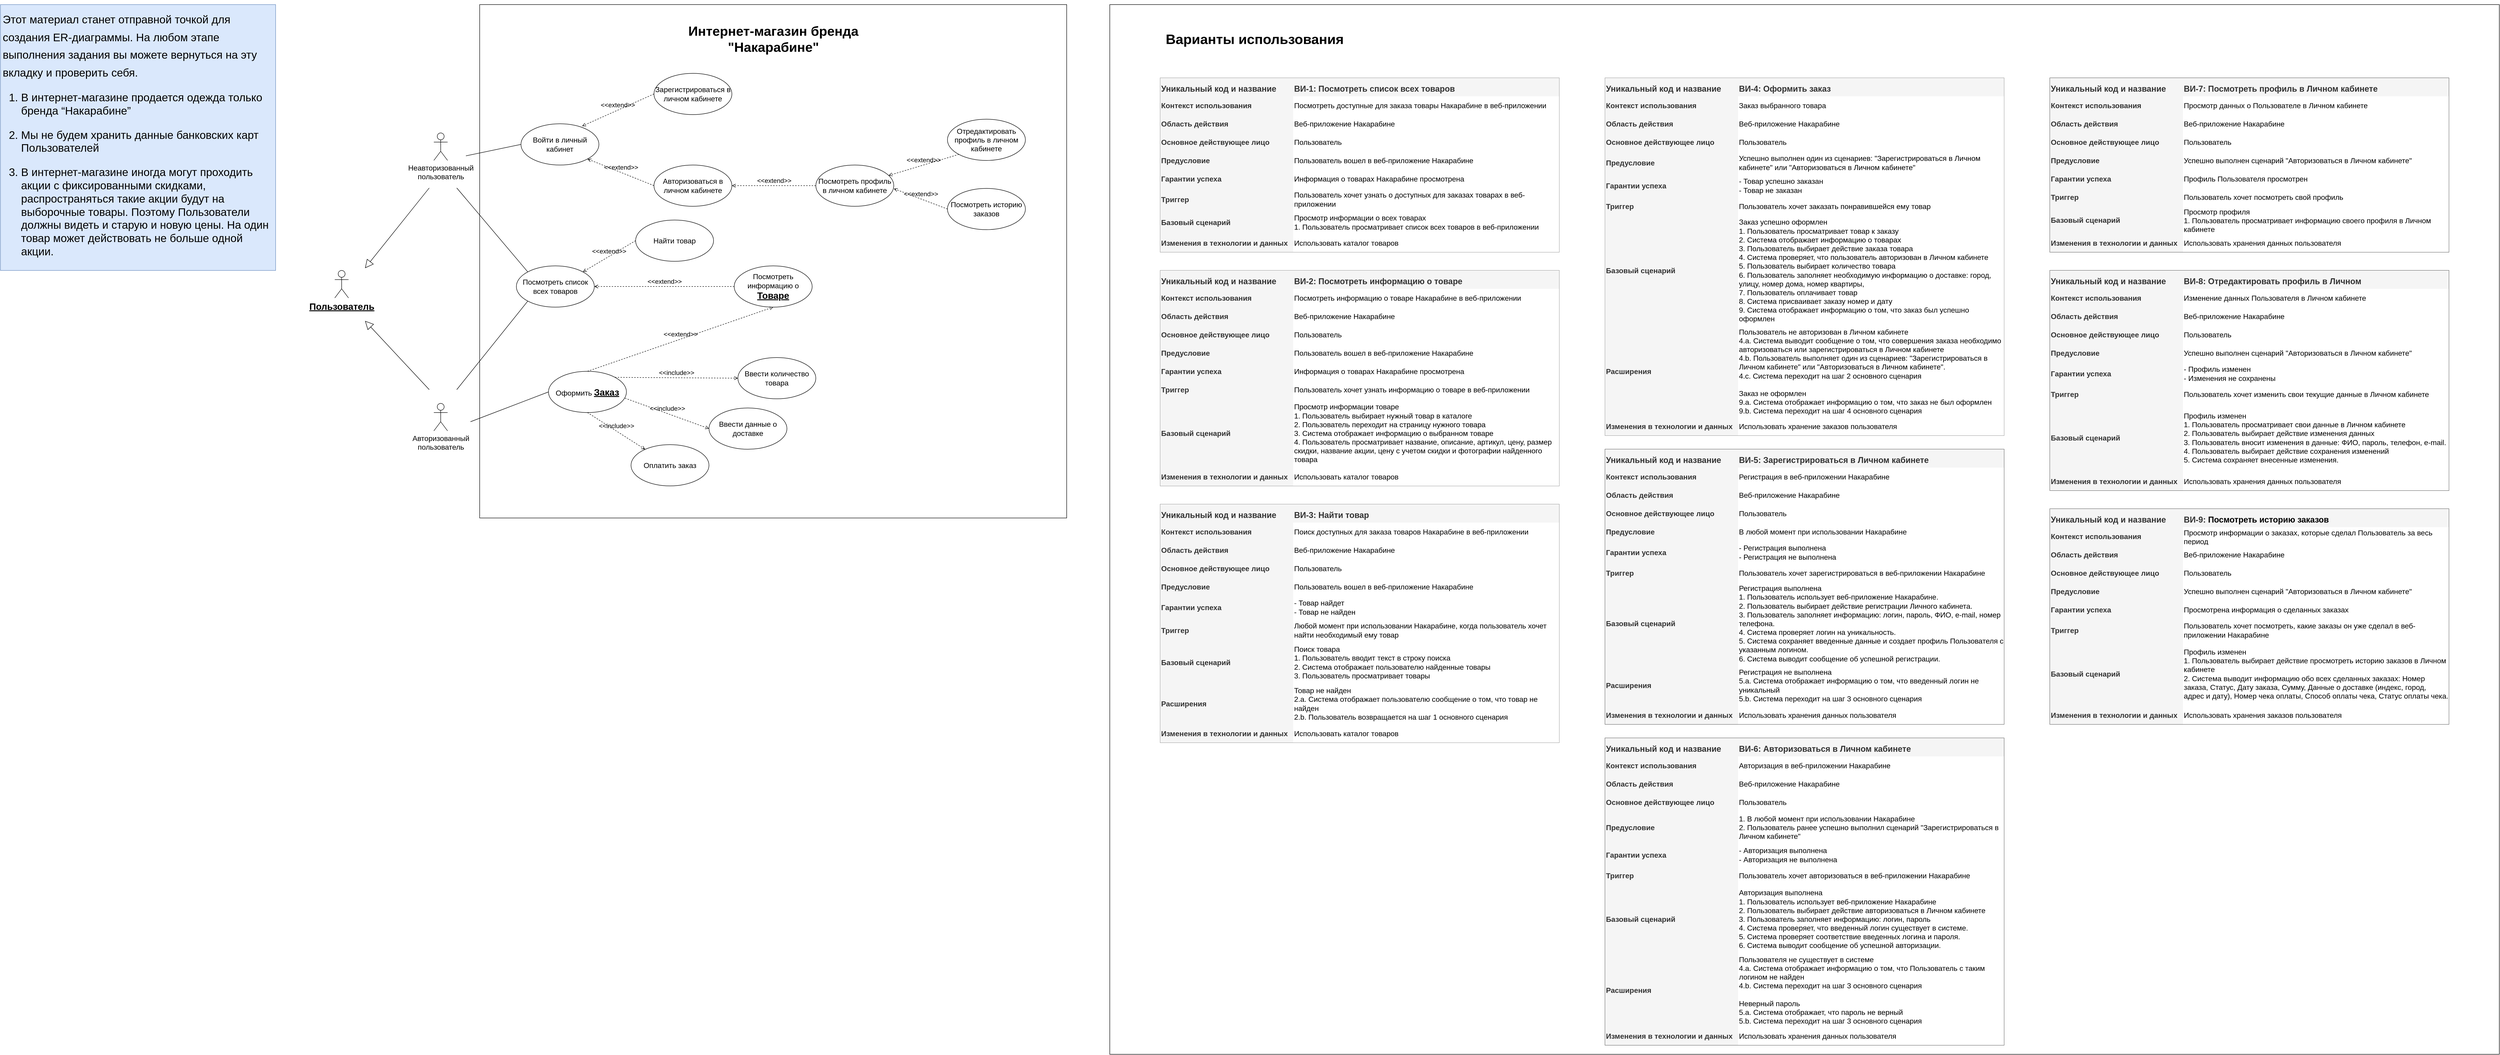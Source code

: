 <mxfile version="20.6.0" type="google" pages="3"><diagram id="1py6E_HqmO8F6NQKWy9Y" name="Исходные данные - Use Case"><mxGraphModel grid="1" page="1" gridSize="10" guides="1" tooltips="1" connect="1" arrows="1" fold="1" pageScale="1" pageWidth="827" pageHeight="1169" math="0" shadow="0"><root><mxCell id="0"/><mxCell id="1" parent="0"/><mxCell id="ZGg1oxHE9y01CLhAgPil-115" value="" style="rounded=0;whiteSpace=wrap;html=1;fontSize=14;" vertex="1" parent="1"><mxGeometry x="1126" y="-1140" width="1280" height="1120" as="geometry"/></mxCell><mxCell id="ZGg1oxHE9y01CLhAgPil-8" value="&lt;font size=&quot;1&quot; style=&quot;&quot;&gt;&lt;b style=&quot;font-size: 20px;&quot;&gt;&lt;u&gt;Пользователь&lt;/u&gt;&lt;/b&gt;&lt;/font&gt;" style="shape=umlActor;verticalLabelPosition=bottom;verticalAlign=top;html=1;outlineConnect=0;" vertex="1" parent="1"><mxGeometry x="810" y="-560" width="30" height="60" as="geometry"/></mxCell><mxCell id="ZGg1oxHE9y01CLhAgPil-22" value="Посмотреть профиль в личном кабинете" style="ellipse;whiteSpace=wrap;html=1;fontSize=16;" vertex="1" parent="1"><mxGeometry x="1859" y="-790" width="170" height="90" as="geometry"/></mxCell><mxCell id="ZGg1oxHE9y01CLhAgPil-29" value="Авторизоваться в личном кабинете" style="ellipse;whiteSpace=wrap;html=1;fontSize=16;" vertex="1" parent="1"><mxGeometry x="1506" y="-790" width="170" height="90" as="geometry"/></mxCell><mxCell id="ZGg1oxHE9y01CLhAgPil-33" value="&lt;font style=&quot;font-size: 14px;&quot;&gt;&amp;lt;&amp;lt;extend&amp;gt;&amp;gt;&lt;/font&gt;" style="html=1;verticalAlign=bottom;labelBackgroundColor=none;endArrow=open;endFill=0;dashed=1;rounded=0;exitX=0;exitY=0.5;exitDx=0;exitDy=0;entryX=1;entryY=0.5;entryDx=0;entryDy=0;" edge="1" parent="1" source="ZGg1oxHE9y01CLhAgPil-22" target="ZGg1oxHE9y01CLhAgPil-29"><mxGeometry width="160" relative="1" as="geometry"><mxPoint x="1864.5" y="-680.0" as="sourcePoint"/><mxPoint x="1715.5" y="-680.0" as="targetPoint"/></mxGeometry></mxCell><mxCell id="ZGg1oxHE9y01CLhAgPil-37" value="&lt;font style=&quot;font-size: 16px;&quot;&gt;Авторизованный &lt;br&gt;пользователь&lt;/font&gt;" style="shape=umlActor;verticalLabelPosition=bottom;verticalAlign=top;html=1;outlineConnect=0;" vertex="1" parent="1"><mxGeometry x="1026" y="-270" width="30" height="60" as="geometry"/></mxCell><mxCell id="ZGg1oxHE9y01CLhAgPil-38" value="Отредактировать профиль в личном кабинете" style="ellipse;whiteSpace=wrap;html=1;fontSize=16;" vertex="1" parent="1"><mxGeometry x="2146" y="-890" width="170" height="90" as="geometry"/></mxCell><mxCell id="ZGg1oxHE9y01CLhAgPil-40" value="&lt;font style=&quot;font-size: 14px;&quot;&gt;&amp;lt;&amp;lt;extend&amp;gt;&amp;gt;&lt;/font&gt;" style="html=1;verticalAlign=bottom;labelBackgroundColor=none;endArrow=open;endFill=0;dashed=1;rounded=0;exitX=0;exitY=1;exitDx=0;exitDy=0;" edge="1" parent="1" source="ZGg1oxHE9y01CLhAgPil-38" target="ZGg1oxHE9y01CLhAgPil-22"><mxGeometry width="160" relative="1" as="geometry"><mxPoint x="1841" y="-610" as="sourcePoint"/><mxPoint x="1761" y="-570" as="targetPoint"/></mxGeometry></mxCell><mxCell id="ZGg1oxHE9y01CLhAgPil-43" value="&lt;font style=&quot;font-size: 14px;&quot;&gt;&amp;lt;&amp;lt;extend&amp;gt;&amp;gt;&lt;/font&gt;" style="html=1;verticalAlign=bottom;labelBackgroundColor=none;endArrow=open;endFill=0;dashed=1;rounded=0;entryX=1.001;entryY=0.573;entryDx=0;entryDy=0;exitX=0;exitY=0.5;exitDx=0;exitDy=0;entryPerimeter=0;" edge="1" parent="1" source="ZGg1oxHE9y01CLhAgPil-44" target="ZGg1oxHE9y01CLhAgPil-22"><mxGeometry width="160" relative="1" as="geometry"><mxPoint x="1756" y="-600" as="sourcePoint"/><mxPoint x="1705.998" y="-668.818" as="targetPoint"/></mxGeometry></mxCell><mxCell id="ZGg1oxHE9y01CLhAgPil-44" value="Посмотреть историю заказов" style="ellipse;whiteSpace=wrap;html=1;fontSize=16;" vertex="1" parent="1"><mxGeometry x="2146" y="-739" width="170" height="90" as="geometry"/></mxCell><mxCell id="ZGg1oxHE9y01CLhAgPil-50" value="" style="endArrow=block;endSize=16;endFill=0;html=1;rounded=0;" edge="1" parent="1"><mxGeometry width="160" relative="1" as="geometry"><mxPoint x="1016" y="-300" as="sourcePoint"/><mxPoint x="876" y="-450" as="targetPoint"/></mxGeometry></mxCell><mxCell id="ZGg1oxHE9y01CLhAgPil-53" value="" style="endArrow=block;endSize=16;endFill=0;html=1;rounded=0;" edge="1" parent="1"><mxGeometry width="160" relative="1" as="geometry"><mxPoint x="1016" y="-740" as="sourcePoint"/><mxPoint x="876" y="-565" as="targetPoint"/></mxGeometry></mxCell><mxCell id="ZGg1oxHE9y01CLhAgPil-55" value="Посмотреть информацию о &lt;b&gt;&lt;font style=&quot;font-size: 20px;&quot;&gt;&lt;u&gt;Товаре&lt;/u&gt;&lt;/font&gt;&lt;/b&gt;" style="ellipse;whiteSpace=wrap;html=1;fontSize=16;" vertex="1" parent="1"><mxGeometry x="1681" y="-570" width="170" height="90" as="geometry"/></mxCell><mxCell id="ZGg1oxHE9y01CLhAgPil-56" value="Посмотреть список всех товаров" style="ellipse;whiteSpace=wrap;html=1;fontSize=16;" vertex="1" parent="1"><mxGeometry x="1206" y="-570" width="170" height="90" as="geometry"/></mxCell><mxCell id="ZGg1oxHE9y01CLhAgPil-57" value="Оформить &lt;b&gt;&lt;font style=&quot;font-size: 20px;&quot;&gt;&lt;u&gt;Заказ&lt;/u&gt;&lt;/font&gt;&lt;/b&gt;" style="ellipse;whiteSpace=wrap;html=1;fontSize=16;" vertex="1" parent="1"><mxGeometry x="1276" y="-340" width="170" height="90" as="geometry"/></mxCell><mxCell id="ZGg1oxHE9y01CLhAgPil-58" value="" style="endArrow=none;html=1;rounded=0;entryX=0;entryY=0;entryDx=0;entryDy=0;" edge="1" parent="1" target="ZGg1oxHE9y01CLhAgPil-56"><mxGeometry width="50" height="50" relative="1" as="geometry"><mxPoint x="1076" y="-740" as="sourcePoint"/><mxPoint x="1246" y="-927.5" as="targetPoint"/></mxGeometry></mxCell><mxCell id="ZGg1oxHE9y01CLhAgPil-59" value="&amp;lt;&amp;lt;extend&amp;gt;&amp;gt;" style="html=1;verticalAlign=bottom;labelBackgroundColor=none;endArrow=open;endFill=0;dashed=1;rounded=0;exitX=0;exitY=0.5;exitDx=0;exitDy=0;entryX=1;entryY=0;entryDx=0;entryDy=0;fontSize=14;" edge="1" parent="1" source="TRtRM_N8GFblDihYdWIP-127" target="ZGg1oxHE9y01CLhAgPil-56"><mxGeometry width="160" relative="1" as="geometry"><mxPoint x="1269" y="-290" as="sourcePoint"/><mxPoint x="1426.0" y="-305" as="targetPoint"/></mxGeometry></mxCell><mxCell id="ZGg1oxHE9y01CLhAgPil-61" value="" style="endArrow=none;html=1;rounded=0;entryX=0;entryY=1;entryDx=0;entryDy=0;" edge="1" parent="1" target="ZGg1oxHE9y01CLhAgPil-56"><mxGeometry width="50" height="50" relative="1" as="geometry"><mxPoint x="1076" y="-300" as="sourcePoint"/><mxPoint x="1256.0" y="-692.5" as="targetPoint"/></mxGeometry></mxCell><mxCell id="ZGg1oxHE9y01CLhAgPil-63" value="&lt;font style=&quot;font-size: 16px;&quot;&gt;Зарегистрироваться в личном кабинете&lt;/font&gt;" style="ellipse;whiteSpace=wrap;html=1;" vertex="1" parent="1"><mxGeometry x="1506" y="-990" width="170" height="90" as="geometry"/></mxCell><mxCell id="ZGg1oxHE9y01CLhAgPil-75" value="" style="endArrow=none;html=1;rounded=0;entryX=0;entryY=0.5;entryDx=0;entryDy=0;startArrow=none;" edge="1" parent="1" target="ZGg1oxHE9y01CLhAgPil-76"><mxGeometry width="50" height="50" relative="1" as="geometry"><mxPoint x="1096" y="-810" as="sourcePoint"/><mxPoint x="1272.109" y="-713.713" as="targetPoint"/></mxGeometry></mxCell><mxCell id="ZGg1oxHE9y01CLhAgPil-76" value="&lt;font style=&quot;font-size: 16px;&quot;&gt;Войти в личный кабинет&lt;/font&gt;" style="ellipse;whiteSpace=wrap;html=1;" vertex="1" parent="1"><mxGeometry x="1216" y="-880" width="170" height="90" as="geometry"/></mxCell><mxCell id="ZGg1oxHE9y01CLhAgPil-77" value="&lt;font style=&quot;font-size: 14px;&quot;&gt;&amp;lt;&amp;lt;extend&amp;gt;&amp;gt;&lt;/font&gt;" style="html=1;verticalAlign=bottom;labelBackgroundColor=none;endArrow=open;endFill=0;dashed=1;rounded=0;exitX=0;exitY=0.5;exitDx=0;exitDy=0;entryX=0.785;entryY=0.056;entryDx=0;entryDy=0;entryPerimeter=0;" edge="1" parent="1" source="ZGg1oxHE9y01CLhAgPil-63" target="ZGg1oxHE9y01CLhAgPil-76"><mxGeometry width="160" relative="1" as="geometry"><mxPoint x="1656.0" y="-590" as="sourcePoint"/><mxPoint x="1556.0" y="-590" as="targetPoint"/></mxGeometry></mxCell><mxCell id="ZGg1oxHE9y01CLhAgPil-78" value="&lt;font style=&quot;font-size: 14px;&quot;&gt;&amp;lt;&amp;lt;extend&amp;gt;&amp;gt;&lt;/font&gt;" style="html=1;verticalAlign=bottom;labelBackgroundColor=none;endArrow=open;endFill=0;dashed=1;rounded=0;exitX=0;exitY=0.5;exitDx=0;exitDy=0;entryX=1;entryY=1;entryDx=0;entryDy=0;" edge="1" parent="1" source="ZGg1oxHE9y01CLhAgPil-29" target="ZGg1oxHE9y01CLhAgPil-76"><mxGeometry width="160" relative="1" as="geometry"><mxPoint x="1426.0" y="-860" as="sourcePoint"/><mxPoint x="1316.0" y="-790" as="targetPoint"/></mxGeometry></mxCell><mxCell id="ZGg1oxHE9y01CLhAgPil-92" value="Ввести количество товара" style="ellipse;whiteSpace=wrap;html=1;fontSize=16;" vertex="1" parent="1"><mxGeometry x="1689" y="-370" width="170" height="90" as="geometry"/></mxCell><mxCell id="ZGg1oxHE9y01CLhAgPil-94" value="Ввести данные о доставке" style="ellipse;whiteSpace=wrap;html=1;fontSize=16;" vertex="1" parent="1"><mxGeometry x="1626" y="-260" width="170" height="90" as="geometry"/></mxCell><mxCell id="ZGg1oxHE9y01CLhAgPil-97" value="Оплатить заказ" style="ellipse;whiteSpace=wrap;html=1;fontSize=16;" vertex="1" parent="1"><mxGeometry x="1456" y="-180" width="170" height="90" as="geometry"/></mxCell><mxCell id="ZGg1oxHE9y01CLhAgPil-100" value="&amp;lt;&amp;lt;include&amp;gt;&amp;gt;" style="html=1;verticalAlign=bottom;labelBackgroundColor=none;endArrow=open;endFill=0;dashed=1;rounded=0;entryX=0;entryY=0.5;entryDx=0;entryDy=0;exitX=1;exitY=0;exitDx=0;exitDy=0;fontSize=14;" edge="1" parent="1" source="ZGg1oxHE9y01CLhAgPil-57" target="ZGg1oxHE9y01CLhAgPil-92"><mxGeometry width="160" relative="1" as="geometry"><mxPoint x="1794" y="-400" as="sourcePoint"/><mxPoint x="1919" y="-340" as="targetPoint"/></mxGeometry></mxCell><mxCell id="ZGg1oxHE9y01CLhAgPil-102" value="&amp;lt;&amp;lt;include&amp;gt;&amp;gt;" style="html=1;verticalAlign=bottom;labelBackgroundColor=none;endArrow=open;endFill=0;dashed=1;rounded=0;entryX=0;entryY=0.5;entryDx=0;entryDy=0;fontSize=14;exitX=0.982;exitY=0.652;exitDx=0;exitDy=0;exitPerimeter=0;" edge="1" parent="1" source="ZGg1oxHE9y01CLhAgPil-57" target="ZGg1oxHE9y01CLhAgPil-94"><mxGeometry width="160" relative="1" as="geometry"><mxPoint x="1396" y="-105" as="sourcePoint"/><mxPoint x="1619.0" y="-130" as="targetPoint"/></mxGeometry></mxCell><mxCell id="ZGg1oxHE9y01CLhAgPil-105" value="&amp;lt;&amp;lt;include&amp;gt;&amp;gt;" style="html=1;verticalAlign=bottom;labelBackgroundColor=none;endArrow=open;endFill=0;dashed=1;rounded=0;exitX=0.5;exitY=1;exitDx=0;exitDy=0;fontSize=14;" edge="1" parent="1" source="ZGg1oxHE9y01CLhAgPil-57" target="ZGg1oxHE9y01CLhAgPil-97"><mxGeometry width="160" relative="1" as="geometry"><mxPoint x="1504" y="-170" as="sourcePoint"/><mxPoint x="1619.0" y="80" as="targetPoint"/></mxGeometry></mxCell><mxCell id="ZGg1oxHE9y01CLhAgPil-109" value="" style="endArrow=none;html=1;rounded=0;entryX=0;entryY=0.5;entryDx=0;entryDy=0;" edge="1" parent="1" target="ZGg1oxHE9y01CLhAgPil-57"><mxGeometry width="50" height="50" relative="1" as="geometry"><mxPoint x="1106" y="-230" as="sourcePoint"/><mxPoint x="1506" y="-221.18" as="targetPoint"/></mxGeometry></mxCell><mxCell id="ZGg1oxHE9y01CLhAgPil-111" value="&amp;lt;&amp;lt;extend&amp;gt;&amp;gt;" style="html=1;verticalAlign=bottom;labelBackgroundColor=none;endArrow=open;endFill=0;dashed=1;rounded=0;exitX=0.5;exitY=0;exitDx=0;exitDy=0;entryX=0.5;entryY=1;entryDx=0;entryDy=0;fontSize=14;" edge="1" parent="1" source="ZGg1oxHE9y01CLhAgPil-57" target="ZGg1oxHE9y01CLhAgPil-55"><mxGeometry width="160" relative="1" as="geometry"><mxPoint x="1799" y="-245" as="sourcePoint"/><mxPoint x="1669.0" y="-230" as="targetPoint"/></mxGeometry></mxCell><mxCell id="ZGg1oxHE9y01CLhAgPil-116" value="&lt;font style=&quot;font-size: 29px;&quot;&gt;&lt;b&gt;Интернет-магазин бренда &quot;Накарабине&quot;&lt;/b&gt;&lt;/font&gt;" style="text;html=1;strokeColor=none;fillColor=none;align=center;verticalAlign=middle;whiteSpace=wrap;rounded=0;fontSize=14;" vertex="1" parent="1"><mxGeometry x="1551.5" y="-1100" width="429" height="70" as="geometry"/></mxCell><mxCell id="TRtRM_N8GFblDihYdWIP-126" value="&amp;lt;&amp;lt;extend&amp;gt;&amp;gt;" style="html=1;verticalAlign=bottom;labelBackgroundColor=none;endArrow=open;endFill=0;dashed=1;rounded=0;exitX=0;exitY=0.5;exitDx=0;exitDy=0;entryX=1;entryY=0.5;entryDx=0;entryDy=0;fontSize=14;" edge="1" parent="1" source="ZGg1oxHE9y01CLhAgPil-55" target="ZGg1oxHE9y01CLhAgPil-56"><mxGeometry width="160" relative="1" as="geometry"><mxPoint x="1629.0" y="-405" as="sourcePoint"/><mxPoint x="1396.0" y="-405" as="targetPoint"/></mxGeometry></mxCell><mxCell id="TRtRM_N8GFblDihYdWIP-127" value="Найти товар" style="ellipse;whiteSpace=wrap;html=1;fontSize=16;" vertex="1" parent="1"><mxGeometry x="1466" y="-670" width="170" height="90" as="geometry"/></mxCell><mxCell id="ZGg1oxHE9y01CLhAgPil-51" value="&lt;font style=&quot;font-size: 16px;&quot;&gt;Неавторизованный &lt;br&gt;пользователь&lt;/font&gt;" style="shape=umlActor;verticalLabelPosition=bottom;verticalAlign=top;html=1;outlineConnect=0;" vertex="1" parent="1"><mxGeometry x="1026" y="-860" width="30" height="60" as="geometry"/></mxCell><mxCell id="8lwNONZBNpONRCe7Roem-1" value="&lt;h1&gt;&lt;span style=&quot;font-size: 24px; background-color: initial; font-weight: normal;&quot;&gt;Этот материал станет отправной точкой для создания ER-диаграммы. На любом этапе выполнения задания вы можете вернуться на эту вкладку и проверить себя.&amp;nbsp;&lt;/span&gt;&lt;br&gt;&lt;/h1&gt;&lt;ol style=&quot;font-size: 24px;&quot;&gt;&lt;li&gt;&lt;p&gt;В интернет-магазине продается одежда только бренда “Накарабине”&lt;/p&gt;&lt;/li&gt;&lt;li&gt;&lt;p&gt;Мы не будем хранить данные банковских карт Пользователей&lt;/p&gt;&lt;/li&gt;&lt;li&gt;&lt;p&gt;В интернет-магазине иногда могут проходить акции с фиксированными скидками, распространяться такие акции будут на выборочные товары. Поэтому Пользователи должны видеть и старую и новую цены. На один товар может действовать не больше одной акции.&lt;/p&gt;&lt;/li&gt;&lt;br&gt;&lt;/ol&gt;" style="text;html=1;strokeColor=#6c8ebf;fillColor=#dae8fc;spacing=5;spacingTop=-20;whiteSpace=wrap;overflow=hidden;rounded=0;fontSize=16;" vertex="1" parent="1"><mxGeometry x="81" y="-1140" width="600" height="580" as="geometry"/></mxCell><mxCell id="MgmLHPgTbiu6m--4cpTd-1" value="" style="rounded=0;whiteSpace=wrap;html=1;fontSize=14;" vertex="1" parent="1"><mxGeometry x="2500" y="-1140" width="3030" height="2290" as="geometry"/></mxCell><mxCell id="MgmLHPgTbiu6m--4cpTd-2" value="&lt;font size=&quot;1&quot; style=&quot;&quot;&gt;&lt;b style=&quot;font-size: 30px;&quot;&gt;Варианты использования&lt;/b&gt;&lt;/font&gt;" style="text;html=1;strokeColor=none;fillColor=none;align=left;verticalAlign=middle;whiteSpace=wrap;rounded=0;" vertex="1" parent="1"><mxGeometry x="2620" y="-1080" width="410" height="30" as="geometry"/></mxCell><mxCell id="MgmLHPgTbiu6m--4cpTd-3" value="" style="shape=table;html=1;whiteSpace=wrap;startSize=0;container=1;collapsible=0;childLayout=tableLayout;fontSize=29;columnLines=1;rowLines=1;strokeColor=#666666;swimlaneLine=1;swimlaneFillColor=none;fillColor=#f5f5f5;fontColor=#333333;" vertex="1" parent="1"><mxGeometry x="2610" y="-980" width="870" height="380" as="geometry"/></mxCell><mxCell id="MgmLHPgTbiu6m--4cpTd-4" value="" style="shape=tableRow;horizontal=0;startSize=0;swimlaneHead=0;swimlaneBody=0;top=0;left=0;bottom=0;right=0;collapsible=0;dropTarget=0;fillColor=none;points=[[0,0.5],[1,0.5]];portConstraint=eastwest;fontSize=29;" vertex="1" parent="MgmLHPgTbiu6m--4cpTd-3"><mxGeometry width="870" height="40" as="geometry"/></mxCell><mxCell id="MgmLHPgTbiu6m--4cpTd-5" value="&lt;font style=&quot;font-size: 18px;&quot;&gt;Уникальный код и название&lt;/font&gt;" style="shape=partialRectangle;html=1;whiteSpace=wrap;connectable=0;fillColor=#f5f5f5;top=0;left=0;bottom=0;right=0;overflow=hidden;fontSize=29;align=left;fontStyle=1;fontColor=#333333;strokeColor=default;labelBorderColor=none;" vertex="1" parent="MgmLHPgTbiu6m--4cpTd-4"><mxGeometry width="290" height="40" as="geometry"><mxRectangle width="290" height="40" as="alternateBounds"/></mxGeometry></mxCell><mxCell id="MgmLHPgTbiu6m--4cpTd-6" value="&lt;font style=&quot;font-size: 18px;&quot;&gt;ВИ-1: Посмотреть список всех товаров&lt;/font&gt;" style="shape=partialRectangle;html=1;whiteSpace=wrap;connectable=0;fillColor=#f5f5f5;top=0;left=0;bottom=0;right=0;overflow=hidden;fontSize=29;fontStyle=1;align=left;fontColor=#333333;strokeColor=#000000;" vertex="1" parent="MgmLHPgTbiu6m--4cpTd-4"><mxGeometry x="290" width="580" height="40" as="geometry"><mxRectangle width="580" height="40" as="alternateBounds"/></mxGeometry></mxCell><mxCell id="MgmLHPgTbiu6m--4cpTd-7" value="" style="shape=tableRow;horizontal=0;startSize=0;swimlaneHead=0;swimlaneBody=0;top=0;left=0;bottom=0;right=0;collapsible=0;dropTarget=0;fillColor=none;points=[[0,0.5],[1,0.5]];portConstraint=eastwest;fontSize=29;" vertex="1" parent="MgmLHPgTbiu6m--4cpTd-3"><mxGeometry y="40" width="870" height="40" as="geometry"/></mxCell><mxCell id="MgmLHPgTbiu6m--4cpTd-8" value="&lt;font style=&quot;font-size: 16px;&quot;&gt;Контекст использования&lt;/font&gt;" style="shape=partialRectangle;html=1;whiteSpace=wrap;connectable=0;fillColor=#f5f5f5;top=0;left=0;bottom=0;right=0;overflow=hidden;fontSize=16;fontColor=#333333;strokeColor=#000000;perimeterSpacing=4;align=left;fontStyle=1" vertex="1" parent="MgmLHPgTbiu6m--4cpTd-7"><mxGeometry width="290" height="40" as="geometry"><mxRectangle width="290" height="40" as="alternateBounds"/></mxGeometry></mxCell><mxCell id="MgmLHPgTbiu6m--4cpTd-9" value="Посмотреть доступные для заказа товары Накарабине в веб-приложении" style="shape=partialRectangle;html=1;whiteSpace=wrap;connectable=0;top=0;left=0;bottom=0;right=0;overflow=hidden;fontSize=16;align=left;" vertex="1" parent="MgmLHPgTbiu6m--4cpTd-7"><mxGeometry x="290" width="580" height="40" as="geometry"><mxRectangle width="580" height="40" as="alternateBounds"/></mxGeometry></mxCell><mxCell id="MgmLHPgTbiu6m--4cpTd-10" value="" style="shape=tableRow;horizontal=0;startSize=0;swimlaneHead=0;swimlaneBody=0;top=0;left=0;bottom=0;right=0;collapsible=0;dropTarget=0;fillColor=none;points=[[0,0.5],[1,0.5]];portConstraint=eastwest;fontSize=29;" vertex="1" parent="MgmLHPgTbiu6m--4cpTd-3"><mxGeometry y="80" width="870" height="40" as="geometry"/></mxCell><mxCell id="MgmLHPgTbiu6m--4cpTd-11" value="&lt;font style=&quot;font-size: 16px;&quot;&gt;Область действия&lt;/font&gt;" style="shape=partialRectangle;html=1;whiteSpace=wrap;connectable=0;fillColor=#f5f5f5;top=0;left=0;bottom=0;right=0;overflow=hidden;fontSize=16;fontColor=#333333;strokeColor=#666666;align=left;fontStyle=1" vertex="1" parent="MgmLHPgTbiu6m--4cpTd-10"><mxGeometry width="290" height="40" as="geometry"><mxRectangle width="290" height="40" as="alternateBounds"/></mxGeometry></mxCell><mxCell id="MgmLHPgTbiu6m--4cpTd-12" value="Веб-приложение Накарабине" style="shape=partialRectangle;html=1;whiteSpace=wrap;connectable=0;top=0;left=0;bottom=0;right=0;overflow=hidden;fontSize=16;align=left;" vertex="1" parent="MgmLHPgTbiu6m--4cpTd-10"><mxGeometry x="290" width="580" height="40" as="geometry"><mxRectangle width="580" height="40" as="alternateBounds"/></mxGeometry></mxCell><mxCell id="MgmLHPgTbiu6m--4cpTd-13" style="shape=tableRow;horizontal=0;startSize=0;swimlaneHead=0;swimlaneBody=0;top=0;left=0;bottom=0;right=0;collapsible=0;dropTarget=0;fillColor=none;points=[[0,0.5],[1,0.5]];portConstraint=eastwest;fontSize=29;" vertex="1" parent="MgmLHPgTbiu6m--4cpTd-3"><mxGeometry y="120" width="870" height="40" as="geometry"/></mxCell><mxCell id="MgmLHPgTbiu6m--4cpTd-14" value="Основное действующее лицо" style="shape=partialRectangle;html=1;whiteSpace=wrap;connectable=0;fillColor=#f5f5f5;top=0;left=0;bottom=0;right=0;overflow=hidden;fontSize=16;fontColor=#333333;strokeColor=#666666;align=left;fontStyle=1" vertex="1" parent="MgmLHPgTbiu6m--4cpTd-13"><mxGeometry width="290" height="40" as="geometry"><mxRectangle width="290" height="40" as="alternateBounds"/></mxGeometry></mxCell><mxCell id="MgmLHPgTbiu6m--4cpTd-15" value="Пользователь" style="shape=partialRectangle;html=1;whiteSpace=wrap;connectable=0;top=0;left=0;bottom=0;right=0;overflow=hidden;fontSize=16;align=left;" vertex="1" parent="MgmLHPgTbiu6m--4cpTd-13"><mxGeometry x="290" width="580" height="40" as="geometry"><mxRectangle width="580" height="40" as="alternateBounds"/></mxGeometry></mxCell><mxCell id="MgmLHPgTbiu6m--4cpTd-16" style="shape=tableRow;horizontal=0;startSize=0;swimlaneHead=0;swimlaneBody=0;top=0;left=0;bottom=0;right=0;collapsible=0;dropTarget=0;fillColor=none;points=[[0,0.5],[1,0.5]];portConstraint=eastwest;fontSize=29;" vertex="1" parent="MgmLHPgTbiu6m--4cpTd-3"><mxGeometry y="160" width="870" height="40" as="geometry"/></mxCell><mxCell id="MgmLHPgTbiu6m--4cpTd-17" value="Предусловие" style="shape=partialRectangle;html=1;whiteSpace=wrap;connectable=0;fillColor=#f5f5f5;top=0;left=0;bottom=0;right=0;overflow=hidden;fontSize=16;fontColor=#333333;strokeColor=#666666;align=left;fontStyle=1" vertex="1" parent="MgmLHPgTbiu6m--4cpTd-16"><mxGeometry width="290" height="40" as="geometry"><mxRectangle width="290" height="40" as="alternateBounds"/></mxGeometry></mxCell><mxCell id="MgmLHPgTbiu6m--4cpTd-18" value="Пользователь вошел в веб-приложение Накарабине" style="shape=partialRectangle;html=1;whiteSpace=wrap;connectable=0;top=0;left=0;bottom=0;right=0;overflow=hidden;fontSize=16;align=left;" vertex="1" parent="MgmLHPgTbiu6m--4cpTd-16"><mxGeometry x="290" width="580" height="40" as="geometry"><mxRectangle width="580" height="40" as="alternateBounds"/></mxGeometry></mxCell><mxCell id="MgmLHPgTbiu6m--4cpTd-19" style="shape=tableRow;horizontal=0;startSize=0;swimlaneHead=0;swimlaneBody=0;top=0;left=0;bottom=0;right=0;collapsible=0;dropTarget=0;fillColor=none;points=[[0,0.5],[1,0.5]];portConstraint=eastwest;fontSize=29;" vertex="1" parent="MgmLHPgTbiu6m--4cpTd-3"><mxGeometry y="200" width="870" height="40" as="geometry"/></mxCell><mxCell id="MgmLHPgTbiu6m--4cpTd-20" value="Гарантии успеха" style="shape=partialRectangle;html=1;whiteSpace=wrap;connectable=0;fillColor=#f5f5f5;top=0;left=0;bottom=0;right=0;overflow=hidden;fontSize=16;fontColor=#333333;strokeColor=#666666;align=left;fontStyle=1" vertex="1" parent="MgmLHPgTbiu6m--4cpTd-19"><mxGeometry width="290" height="40" as="geometry"><mxRectangle width="290" height="40" as="alternateBounds"/></mxGeometry></mxCell><mxCell id="MgmLHPgTbiu6m--4cpTd-21" value="Информация о товарах Накарабине просмотрена" style="shape=partialRectangle;html=1;whiteSpace=wrap;connectable=0;top=0;left=0;bottom=0;right=0;overflow=hidden;fontSize=16;align=left;" vertex="1" parent="MgmLHPgTbiu6m--4cpTd-19"><mxGeometry x="290" width="580" height="40" as="geometry"><mxRectangle width="580" height="40" as="alternateBounds"/></mxGeometry></mxCell><mxCell id="MgmLHPgTbiu6m--4cpTd-22" style="shape=tableRow;horizontal=0;startSize=0;swimlaneHead=0;swimlaneBody=0;top=0;left=0;bottom=0;right=0;collapsible=0;dropTarget=0;fillColor=none;points=[[0,0.5],[1,0.5]];portConstraint=eastwest;fontSize=29;" vertex="1" parent="MgmLHPgTbiu6m--4cpTd-3"><mxGeometry y="240" width="870" height="50" as="geometry"/></mxCell><mxCell id="MgmLHPgTbiu6m--4cpTd-23" value="Триггер" style="shape=partialRectangle;html=1;whiteSpace=wrap;connectable=0;fillColor=#f5f5f5;top=0;left=0;bottom=0;right=0;overflow=hidden;fontSize=16;fontColor=#333333;strokeColor=#666666;perimeterSpacing=1;align=left;fontStyle=1" vertex="1" parent="MgmLHPgTbiu6m--4cpTd-22"><mxGeometry width="290" height="50" as="geometry"><mxRectangle width="290" height="50" as="alternateBounds"/></mxGeometry></mxCell><mxCell id="MgmLHPgTbiu6m--4cpTd-24" value="Пользователь хочет узнать о доступных для заказах товарах в веб-приложении" style="shape=partialRectangle;html=1;whiteSpace=wrap;connectable=0;top=0;left=0;bottom=0;right=0;overflow=hidden;fontSize=16;align=left;" vertex="1" parent="MgmLHPgTbiu6m--4cpTd-22"><mxGeometry x="290" width="580" height="50" as="geometry"><mxRectangle width="580" height="50" as="alternateBounds"/></mxGeometry></mxCell><mxCell id="MgmLHPgTbiu6m--4cpTd-25" style="shape=tableRow;horizontal=0;startSize=0;swimlaneHead=0;swimlaneBody=0;top=0;left=0;bottom=0;right=0;collapsible=0;dropTarget=0;fillColor=none;points=[[0,0.5],[1,0.5]];portConstraint=eastwest;fontSize=29;" vertex="1" parent="MgmLHPgTbiu6m--4cpTd-3"><mxGeometry y="290" width="870" height="50" as="geometry"/></mxCell><mxCell id="MgmLHPgTbiu6m--4cpTd-26" value="Базовый сценарий" style="shape=partialRectangle;html=1;whiteSpace=wrap;connectable=0;fillColor=#f5f5f5;top=0;left=0;bottom=0;right=0;overflow=hidden;fontSize=16;fontColor=#333333;strokeColor=#666666;perimeterSpacing=1;align=left;fontStyle=1" vertex="1" parent="MgmLHPgTbiu6m--4cpTd-25"><mxGeometry width="290" height="50" as="geometry"><mxRectangle width="290" height="50" as="alternateBounds"/></mxGeometry></mxCell><mxCell id="MgmLHPgTbiu6m--4cpTd-27" value="Просмотр информации о всех товарах&lt;br style=&quot;font-size: 16px;&quot;&gt;1. Пользователь просматривает список всех товаров в веб-приложении" style="shape=partialRectangle;html=1;whiteSpace=wrap;connectable=0;top=0;left=0;bottom=0;right=0;overflow=hidden;fontSize=16;align=left;" vertex="1" parent="MgmLHPgTbiu6m--4cpTd-25"><mxGeometry x="290" width="580" height="50" as="geometry"><mxRectangle width="580" height="50" as="alternateBounds"/></mxGeometry></mxCell><mxCell id="MgmLHPgTbiu6m--4cpTd-28" style="shape=tableRow;horizontal=0;startSize=0;swimlaneHead=0;swimlaneBody=0;top=0;left=0;bottom=0;right=0;collapsible=0;dropTarget=0;fillColor=none;points=[[0,0.5],[1,0.5]];portConstraint=eastwest;fontSize=29;" vertex="1" parent="MgmLHPgTbiu6m--4cpTd-3"><mxGeometry y="340" width="870" height="40" as="geometry"/></mxCell><mxCell id="MgmLHPgTbiu6m--4cpTd-29" value="Изменения в технологии и данных" style="shape=partialRectangle;html=1;whiteSpace=wrap;connectable=0;fillColor=#f5f5f5;top=0;left=0;bottom=0;right=0;overflow=hidden;fontSize=16;fontColor=#333333;strokeColor=#000000;strokeWidth=1;perimeterSpacing=1;align=left;fontStyle=1" vertex="1" parent="MgmLHPgTbiu6m--4cpTd-28"><mxGeometry width="290" height="40" as="geometry"><mxRectangle width="290" height="40" as="alternateBounds"/></mxGeometry></mxCell><mxCell id="MgmLHPgTbiu6m--4cpTd-30" value="Использовать каталог товаров" style="shape=partialRectangle;html=1;whiteSpace=wrap;connectable=0;top=0;left=0;bottom=0;right=0;overflow=hidden;fontSize=16;align=left;" vertex="1" parent="MgmLHPgTbiu6m--4cpTd-28"><mxGeometry x="290" width="580" height="40" as="geometry"><mxRectangle width="580" height="40" as="alternateBounds"/></mxGeometry></mxCell><mxCell id="MgmLHPgTbiu6m--4cpTd-31" value="" style="shape=table;html=1;whiteSpace=wrap;startSize=0;container=1;collapsible=0;childLayout=tableLayout;fontSize=29;columnLines=1;rowLines=1;strokeColor=#666666;swimlaneLine=1;swimlaneFillColor=none;fillColor=#f5f5f5;fontColor=#333333;" vertex="1" parent="1"><mxGeometry x="2610" y="-560" width="870" height="470.0" as="geometry"/></mxCell><mxCell id="MgmLHPgTbiu6m--4cpTd-32" value="" style="shape=tableRow;horizontal=0;startSize=0;swimlaneHead=0;swimlaneBody=0;top=0;left=0;bottom=0;right=0;collapsible=0;dropTarget=0;fillColor=none;points=[[0,0.5],[1,0.5]];portConstraint=eastwest;fontSize=29;" vertex="1" parent="MgmLHPgTbiu6m--4cpTd-31"><mxGeometry width="870" height="40" as="geometry"/></mxCell><mxCell id="MgmLHPgTbiu6m--4cpTd-33" value="&lt;font style=&quot;font-size: 18px;&quot;&gt;Уникальный код и название&lt;/font&gt;" style="shape=partialRectangle;html=1;whiteSpace=wrap;connectable=0;fillColor=#f5f5f5;top=0;left=0;bottom=0;right=0;overflow=hidden;fontSize=29;align=left;fontStyle=1;fontColor=#333333;strokeColor=default;labelBorderColor=none;" vertex="1" parent="MgmLHPgTbiu6m--4cpTd-32"><mxGeometry width="290" height="40" as="geometry"><mxRectangle width="290" height="40" as="alternateBounds"/></mxGeometry></mxCell><mxCell id="MgmLHPgTbiu6m--4cpTd-34" value="&lt;font style=&quot;font-size: 18px;&quot;&gt;ВИ-2: Посмотреть информацию о товаре&lt;/font&gt;" style="shape=partialRectangle;html=1;whiteSpace=wrap;connectable=0;fillColor=#f5f5f5;top=0;left=0;bottom=0;right=0;overflow=hidden;fontSize=29;fontStyle=1;align=left;fontColor=#333333;strokeColor=#000000;" vertex="1" parent="MgmLHPgTbiu6m--4cpTd-32"><mxGeometry x="290" width="580" height="40" as="geometry"><mxRectangle width="580" height="40" as="alternateBounds"/></mxGeometry></mxCell><mxCell id="MgmLHPgTbiu6m--4cpTd-35" value="" style="shape=tableRow;horizontal=0;startSize=0;swimlaneHead=0;swimlaneBody=0;top=0;left=0;bottom=0;right=0;collapsible=0;dropTarget=0;fillColor=none;points=[[0,0.5],[1,0.5]];portConstraint=eastwest;fontSize=29;" vertex="1" parent="MgmLHPgTbiu6m--4cpTd-31"><mxGeometry y="40" width="870" height="40" as="geometry"/></mxCell><mxCell id="MgmLHPgTbiu6m--4cpTd-36" value="&lt;font style=&quot;font-size: 16px;&quot;&gt;Контекст использования&lt;/font&gt;" style="shape=partialRectangle;html=1;whiteSpace=wrap;connectable=0;fillColor=#f5f5f5;top=0;left=0;bottom=0;right=0;overflow=hidden;fontSize=16;fontColor=#333333;strokeColor=#000000;perimeterSpacing=4;align=left;verticalAlign=middle;fontStyle=1" vertex="1" parent="MgmLHPgTbiu6m--4cpTd-35"><mxGeometry width="290" height="40" as="geometry"><mxRectangle width="290" height="40" as="alternateBounds"/></mxGeometry></mxCell><mxCell id="MgmLHPgTbiu6m--4cpTd-37" value="Посмотреть информацию о товаре Накарабине в веб-приложении" style="shape=partialRectangle;html=1;whiteSpace=wrap;connectable=0;top=0;left=0;bottom=0;right=0;overflow=hidden;fontSize=16;align=left;" vertex="1" parent="MgmLHPgTbiu6m--4cpTd-35"><mxGeometry x="290" width="580" height="40" as="geometry"><mxRectangle width="580" height="40" as="alternateBounds"/></mxGeometry></mxCell><mxCell id="MgmLHPgTbiu6m--4cpTd-38" value="" style="shape=tableRow;horizontal=0;startSize=0;swimlaneHead=0;swimlaneBody=0;top=0;left=0;bottom=0;right=0;collapsible=0;dropTarget=0;fillColor=none;points=[[0,0.5],[1,0.5]];portConstraint=eastwest;fontSize=29;" vertex="1" parent="MgmLHPgTbiu6m--4cpTd-31"><mxGeometry y="80" width="870" height="40" as="geometry"/></mxCell><mxCell id="MgmLHPgTbiu6m--4cpTd-39" value="&lt;font style=&quot;font-size: 16px;&quot;&gt;Область действия&lt;/font&gt;" style="shape=partialRectangle;html=1;whiteSpace=wrap;connectable=0;fillColor=#f5f5f5;top=0;left=0;bottom=0;right=0;overflow=hidden;fontSize=16;fontColor=#333333;strokeColor=#666666;align=left;fontStyle=1" vertex="1" parent="MgmLHPgTbiu6m--4cpTd-38"><mxGeometry width="290" height="40" as="geometry"><mxRectangle width="290" height="40" as="alternateBounds"/></mxGeometry></mxCell><mxCell id="MgmLHPgTbiu6m--4cpTd-40" value="Веб-приложение Накарабине" style="shape=partialRectangle;html=1;whiteSpace=wrap;connectable=0;top=0;left=0;bottom=0;right=0;overflow=hidden;fontSize=16;align=left;" vertex="1" parent="MgmLHPgTbiu6m--4cpTd-38"><mxGeometry x="290" width="580" height="40" as="geometry"><mxRectangle width="580" height="40" as="alternateBounds"/></mxGeometry></mxCell><mxCell id="MgmLHPgTbiu6m--4cpTd-41" style="shape=tableRow;horizontal=0;startSize=0;swimlaneHead=0;swimlaneBody=0;top=0;left=0;bottom=0;right=0;collapsible=0;dropTarget=0;fillColor=none;points=[[0,0.5],[1,0.5]];portConstraint=eastwest;fontSize=29;" vertex="1" parent="MgmLHPgTbiu6m--4cpTd-31"><mxGeometry y="120" width="870" height="40" as="geometry"/></mxCell><mxCell id="MgmLHPgTbiu6m--4cpTd-42" value="Основное действующее лицо" style="shape=partialRectangle;html=1;whiteSpace=wrap;connectable=0;fillColor=#f5f5f5;top=0;left=0;bottom=0;right=0;overflow=hidden;fontSize=16;fontColor=#333333;strokeColor=#666666;align=left;fontStyle=1" vertex="1" parent="MgmLHPgTbiu6m--4cpTd-41"><mxGeometry width="290" height="40" as="geometry"><mxRectangle width="290" height="40" as="alternateBounds"/></mxGeometry></mxCell><mxCell id="MgmLHPgTbiu6m--4cpTd-43" value="Пользователь" style="shape=partialRectangle;html=1;whiteSpace=wrap;connectable=0;top=0;left=0;bottom=0;right=0;overflow=hidden;fontSize=16;align=left;" vertex="1" parent="MgmLHPgTbiu6m--4cpTd-41"><mxGeometry x="290" width="580" height="40" as="geometry"><mxRectangle width="580" height="40" as="alternateBounds"/></mxGeometry></mxCell><mxCell id="MgmLHPgTbiu6m--4cpTd-44" style="shape=tableRow;horizontal=0;startSize=0;swimlaneHead=0;swimlaneBody=0;top=0;left=0;bottom=0;right=0;collapsible=0;dropTarget=0;fillColor=none;points=[[0,0.5],[1,0.5]];portConstraint=eastwest;fontSize=29;" vertex="1" parent="MgmLHPgTbiu6m--4cpTd-31"><mxGeometry y="160" width="870" height="40" as="geometry"/></mxCell><mxCell id="MgmLHPgTbiu6m--4cpTd-45" value="Предусловие" style="shape=partialRectangle;html=1;whiteSpace=wrap;connectable=0;fillColor=#f5f5f5;top=0;left=0;bottom=0;right=0;overflow=hidden;fontSize=16;fontColor=#333333;strokeColor=#666666;align=left;fontStyle=1" vertex="1" parent="MgmLHPgTbiu6m--4cpTd-44"><mxGeometry width="290" height="40" as="geometry"><mxRectangle width="290" height="40" as="alternateBounds"/></mxGeometry></mxCell><mxCell id="MgmLHPgTbiu6m--4cpTd-46" value="Пользователь вошел в веб-приложение Накарабине" style="shape=partialRectangle;html=1;whiteSpace=wrap;connectable=0;top=0;left=0;bottom=0;right=0;overflow=hidden;fontSize=16;align=left;" vertex="1" parent="MgmLHPgTbiu6m--4cpTd-44"><mxGeometry x="290" width="580" height="40" as="geometry"><mxRectangle width="580" height="40" as="alternateBounds"/></mxGeometry></mxCell><mxCell id="MgmLHPgTbiu6m--4cpTd-47" style="shape=tableRow;horizontal=0;startSize=0;swimlaneHead=0;swimlaneBody=0;top=0;left=0;bottom=0;right=0;collapsible=0;dropTarget=0;fillColor=none;points=[[0,0.5],[1,0.5]];portConstraint=eastwest;fontSize=29;" vertex="1" parent="MgmLHPgTbiu6m--4cpTd-31"><mxGeometry y="200" width="870" height="40" as="geometry"/></mxCell><mxCell id="MgmLHPgTbiu6m--4cpTd-48" value="Гарантии успеха" style="shape=partialRectangle;html=1;whiteSpace=wrap;connectable=0;fillColor=#f5f5f5;top=0;left=0;bottom=0;right=0;overflow=hidden;fontSize=16;fontColor=#333333;strokeColor=#666666;align=left;fontStyle=1" vertex="1" parent="MgmLHPgTbiu6m--4cpTd-47"><mxGeometry width="290" height="40" as="geometry"><mxRectangle width="290" height="40" as="alternateBounds"/></mxGeometry></mxCell><mxCell id="MgmLHPgTbiu6m--4cpTd-49" value="Информация о товарах Накарабине просмотрена" style="shape=partialRectangle;html=1;whiteSpace=wrap;connectable=0;top=0;left=0;bottom=0;right=0;overflow=hidden;fontSize=16;align=left;" vertex="1" parent="MgmLHPgTbiu6m--4cpTd-47"><mxGeometry x="290" width="580" height="40" as="geometry"><mxRectangle width="580" height="40" as="alternateBounds"/></mxGeometry></mxCell><mxCell id="MgmLHPgTbiu6m--4cpTd-50" style="shape=tableRow;horizontal=0;startSize=0;swimlaneHead=0;swimlaneBody=0;top=0;left=0;bottom=0;right=0;collapsible=0;dropTarget=0;fillColor=none;points=[[0,0.5],[1,0.5]];portConstraint=eastwest;fontSize=29;" vertex="1" parent="MgmLHPgTbiu6m--4cpTd-31"><mxGeometry y="240" width="870" height="40" as="geometry"/></mxCell><mxCell id="MgmLHPgTbiu6m--4cpTd-51" value="Триггер" style="shape=partialRectangle;html=1;whiteSpace=wrap;connectable=0;fillColor=#f5f5f5;top=0;left=0;bottom=0;right=0;overflow=hidden;fontSize=16;fontColor=#333333;strokeColor=#666666;perimeterSpacing=1;align=left;fontStyle=1" vertex="1" parent="MgmLHPgTbiu6m--4cpTd-50"><mxGeometry width="290" height="40" as="geometry"><mxRectangle width="290" height="40" as="alternateBounds"/></mxGeometry></mxCell><mxCell id="MgmLHPgTbiu6m--4cpTd-52" value="Пользователь хочет узнать информацию о товаре в веб-приложении" style="shape=partialRectangle;html=1;whiteSpace=wrap;connectable=0;top=0;left=0;bottom=0;right=0;overflow=hidden;fontSize=16;align=left;" vertex="1" parent="MgmLHPgTbiu6m--4cpTd-50"><mxGeometry x="290" width="580" height="40" as="geometry"><mxRectangle width="580" height="40" as="alternateBounds"/></mxGeometry></mxCell><mxCell id="MgmLHPgTbiu6m--4cpTd-53" style="shape=tableRow;horizontal=0;startSize=0;swimlaneHead=0;swimlaneBody=0;top=0;left=0;bottom=0;right=0;collapsible=0;dropTarget=0;fillColor=none;points=[[0,0.5],[1,0.5]];portConstraint=eastwest;fontSize=29;" vertex="1" parent="MgmLHPgTbiu6m--4cpTd-31"><mxGeometry y="280" width="870" height="150" as="geometry"/></mxCell><mxCell id="MgmLHPgTbiu6m--4cpTd-54" value="Базовый сценарий" style="shape=partialRectangle;html=1;whiteSpace=wrap;connectable=0;fillColor=#f5f5f5;top=0;left=0;bottom=0;right=0;overflow=hidden;fontSize=16;fontColor=#333333;strokeColor=#666666;perimeterSpacing=1;align=left;fontStyle=1" vertex="1" parent="MgmLHPgTbiu6m--4cpTd-53"><mxGeometry width="290" height="150" as="geometry"><mxRectangle width="290" height="150" as="alternateBounds"/></mxGeometry></mxCell><mxCell id="MgmLHPgTbiu6m--4cpTd-55" value="Просмотр информации товаре&lt;br&gt;1. Пользователь выбирает нужный товар в каталоге&lt;br&gt;2. Пользователь переходит на страницу нужного товара&lt;br&gt;3. Система отображает информацию о выбранном товаре&lt;br&gt;4. Пользователь просматривает название, описание, артикул, цену, размер скидки, название акции, цену с учетом скидки и фотографии найденного товара" style="shape=partialRectangle;html=1;whiteSpace=wrap;connectable=0;top=0;left=0;bottom=0;right=0;overflow=hidden;fontSize=16;align=left;" vertex="1" parent="MgmLHPgTbiu6m--4cpTd-53"><mxGeometry x="290" width="580" height="150" as="geometry"><mxRectangle width="580" height="150" as="alternateBounds"/></mxGeometry></mxCell><mxCell id="MgmLHPgTbiu6m--4cpTd-56" style="shape=tableRow;horizontal=0;startSize=0;swimlaneHead=0;swimlaneBody=0;top=0;left=0;bottom=0;right=0;collapsible=0;dropTarget=0;fillColor=none;points=[[0,0.5],[1,0.5]];portConstraint=eastwest;fontSize=29;" vertex="1" parent="MgmLHPgTbiu6m--4cpTd-31"><mxGeometry y="430" width="870" height="40" as="geometry"/></mxCell><mxCell id="MgmLHPgTbiu6m--4cpTd-57" value="Изменения в технологии и данных" style="shape=partialRectangle;html=1;whiteSpace=wrap;connectable=0;fillColor=#f5f5f5;top=0;left=0;bottom=0;right=0;overflow=hidden;fontSize=16;fontColor=#333333;strokeColor=#000000;strokeWidth=1;perimeterSpacing=1;align=left;fontStyle=1" vertex="1" parent="MgmLHPgTbiu6m--4cpTd-56"><mxGeometry width="290" height="40" as="geometry"><mxRectangle width="290" height="40" as="alternateBounds"/></mxGeometry></mxCell><mxCell id="MgmLHPgTbiu6m--4cpTd-58" value="Использовать каталог товаров" style="shape=partialRectangle;html=1;whiteSpace=wrap;connectable=0;top=0;left=0;bottom=0;right=0;overflow=hidden;fontSize=16;align=left;" vertex="1" parent="MgmLHPgTbiu6m--4cpTd-56"><mxGeometry x="290" width="580" height="40" as="geometry"><mxRectangle width="580" height="40" as="alternateBounds"/></mxGeometry></mxCell><mxCell id="MgmLHPgTbiu6m--4cpTd-59" value="" style="shape=table;html=1;whiteSpace=wrap;startSize=0;container=1;collapsible=0;childLayout=tableLayout;fontSize=29;columnLines=1;rowLines=1;strokeColor=#666666;swimlaneLine=1;swimlaneFillColor=none;fillColor=#f5f5f5;fontColor=#333333;" vertex="1" parent="1"><mxGeometry x="2610" y="-50" width="870" height="520.0" as="geometry"/></mxCell><mxCell id="MgmLHPgTbiu6m--4cpTd-60" value="" style="shape=tableRow;horizontal=0;startSize=0;swimlaneHead=0;swimlaneBody=0;top=0;left=0;bottom=0;right=0;collapsible=0;dropTarget=0;fillColor=none;points=[[0,0.5],[1,0.5]];portConstraint=eastwest;fontSize=29;" vertex="1" parent="MgmLHPgTbiu6m--4cpTd-59"><mxGeometry width="870" height="40" as="geometry"/></mxCell><mxCell id="MgmLHPgTbiu6m--4cpTd-61" value="&lt;font style=&quot;font-size: 18px;&quot;&gt;Уникальный код и название&lt;/font&gt;" style="shape=partialRectangle;html=1;whiteSpace=wrap;connectable=0;fillColor=#f5f5f5;top=0;left=0;bottom=0;right=0;overflow=hidden;fontSize=29;align=left;fontStyle=1;fontColor=#333333;strokeColor=default;labelBorderColor=none;" vertex="1" parent="MgmLHPgTbiu6m--4cpTd-60"><mxGeometry width="290" height="40" as="geometry"><mxRectangle width="290" height="40" as="alternateBounds"/></mxGeometry></mxCell><mxCell id="MgmLHPgTbiu6m--4cpTd-62" value="&lt;font style=&quot;font-size: 18px;&quot;&gt;ВИ-3: Найти товар&lt;/font&gt;" style="shape=partialRectangle;html=1;whiteSpace=wrap;connectable=0;fillColor=#f5f5f5;top=0;left=0;bottom=0;right=0;overflow=hidden;fontSize=29;fontStyle=1;align=left;fontColor=#333333;strokeColor=#000000;" vertex="1" parent="MgmLHPgTbiu6m--4cpTd-60"><mxGeometry x="290" width="580" height="40" as="geometry"><mxRectangle width="580" height="40" as="alternateBounds"/></mxGeometry></mxCell><mxCell id="MgmLHPgTbiu6m--4cpTd-63" value="" style="shape=tableRow;horizontal=0;startSize=0;swimlaneHead=0;swimlaneBody=0;top=0;left=0;bottom=0;right=0;collapsible=0;dropTarget=0;fillColor=none;points=[[0,0.5],[1,0.5]];portConstraint=eastwest;fontSize=29;" vertex="1" parent="MgmLHPgTbiu6m--4cpTd-59"><mxGeometry y="40" width="870" height="40" as="geometry"/></mxCell><mxCell id="MgmLHPgTbiu6m--4cpTd-64" value="&lt;font style=&quot;font-size: 16px;&quot;&gt;Контекст использования&lt;/font&gt;" style="shape=partialRectangle;html=1;whiteSpace=wrap;connectable=0;fillColor=#f5f5f5;top=0;left=0;bottom=0;right=0;overflow=hidden;fontSize=16;fontColor=#333333;strokeColor=#000000;perimeterSpacing=4;align=left;fontStyle=1" vertex="1" parent="MgmLHPgTbiu6m--4cpTd-63"><mxGeometry width="290" height="40" as="geometry"><mxRectangle width="290" height="40" as="alternateBounds"/></mxGeometry></mxCell><mxCell id="MgmLHPgTbiu6m--4cpTd-65" value="Поиск доступных для заказа товаров Накарабине в веб-приложении" style="shape=partialRectangle;html=1;whiteSpace=wrap;connectable=0;top=0;left=0;bottom=0;right=0;overflow=hidden;fontSize=16;align=left;" vertex="1" parent="MgmLHPgTbiu6m--4cpTd-63"><mxGeometry x="290" width="580" height="40" as="geometry"><mxRectangle width="580" height="40" as="alternateBounds"/></mxGeometry></mxCell><mxCell id="MgmLHPgTbiu6m--4cpTd-66" value="" style="shape=tableRow;horizontal=0;startSize=0;swimlaneHead=0;swimlaneBody=0;top=0;left=0;bottom=0;right=0;collapsible=0;dropTarget=0;fillColor=none;points=[[0,0.5],[1,0.5]];portConstraint=eastwest;fontSize=29;" vertex="1" parent="MgmLHPgTbiu6m--4cpTd-59"><mxGeometry y="80" width="870" height="40" as="geometry"/></mxCell><mxCell id="MgmLHPgTbiu6m--4cpTd-67" value="&lt;font style=&quot;font-size: 16px;&quot;&gt;Область действия&lt;/font&gt;" style="shape=partialRectangle;html=1;whiteSpace=wrap;connectable=0;fillColor=#f5f5f5;top=0;left=0;bottom=0;right=0;overflow=hidden;fontSize=16;fontColor=#333333;strokeColor=#666666;align=left;fontStyle=1" vertex="1" parent="MgmLHPgTbiu6m--4cpTd-66"><mxGeometry width="290" height="40" as="geometry"><mxRectangle width="290" height="40" as="alternateBounds"/></mxGeometry></mxCell><mxCell id="MgmLHPgTbiu6m--4cpTd-68" value="Веб-приложение Накарабине" style="shape=partialRectangle;html=1;whiteSpace=wrap;connectable=0;top=0;left=0;bottom=0;right=0;overflow=hidden;fontSize=16;align=left;" vertex="1" parent="MgmLHPgTbiu6m--4cpTd-66"><mxGeometry x="290" width="580" height="40" as="geometry"><mxRectangle width="580" height="40" as="alternateBounds"/></mxGeometry></mxCell><mxCell id="MgmLHPgTbiu6m--4cpTd-69" style="shape=tableRow;horizontal=0;startSize=0;swimlaneHead=0;swimlaneBody=0;top=0;left=0;bottom=0;right=0;collapsible=0;dropTarget=0;fillColor=none;points=[[0,0.5],[1,0.5]];portConstraint=eastwest;fontSize=29;" vertex="1" parent="MgmLHPgTbiu6m--4cpTd-59"><mxGeometry y="120" width="870" height="40" as="geometry"/></mxCell><mxCell id="MgmLHPgTbiu6m--4cpTd-70" value="Основное действующее лицо" style="shape=partialRectangle;html=1;whiteSpace=wrap;connectable=0;fillColor=#f5f5f5;top=0;left=0;bottom=0;right=0;overflow=hidden;fontSize=16;fontColor=#333333;strokeColor=#666666;align=left;fontStyle=1" vertex="1" parent="MgmLHPgTbiu6m--4cpTd-69"><mxGeometry width="290" height="40" as="geometry"><mxRectangle width="290" height="40" as="alternateBounds"/></mxGeometry></mxCell><mxCell id="MgmLHPgTbiu6m--4cpTd-71" value="Пользователь" style="shape=partialRectangle;html=1;whiteSpace=wrap;connectable=0;top=0;left=0;bottom=0;right=0;overflow=hidden;fontSize=16;align=left;" vertex="1" parent="MgmLHPgTbiu6m--4cpTd-69"><mxGeometry x="290" width="580" height="40" as="geometry"><mxRectangle width="580" height="40" as="alternateBounds"/></mxGeometry></mxCell><mxCell id="MgmLHPgTbiu6m--4cpTd-72" style="shape=tableRow;horizontal=0;startSize=0;swimlaneHead=0;swimlaneBody=0;top=0;left=0;bottom=0;right=0;collapsible=0;dropTarget=0;fillColor=none;points=[[0,0.5],[1,0.5]];portConstraint=eastwest;fontSize=29;" vertex="1" parent="MgmLHPgTbiu6m--4cpTd-59"><mxGeometry y="160" width="870" height="40" as="geometry"/></mxCell><mxCell id="MgmLHPgTbiu6m--4cpTd-73" value="Предусловие" style="shape=partialRectangle;html=1;whiteSpace=wrap;connectable=0;fillColor=#f5f5f5;top=0;left=0;bottom=0;right=0;overflow=hidden;fontSize=16;fontColor=#333333;strokeColor=#666666;align=left;fontStyle=1" vertex="1" parent="MgmLHPgTbiu6m--4cpTd-72"><mxGeometry width="290" height="40" as="geometry"><mxRectangle width="290" height="40" as="alternateBounds"/></mxGeometry></mxCell><mxCell id="MgmLHPgTbiu6m--4cpTd-74" value="Пользователь вошел в веб-приложение Накарабине" style="shape=partialRectangle;html=1;whiteSpace=wrap;connectable=0;top=0;left=0;bottom=0;right=0;overflow=hidden;fontSize=16;align=left;" vertex="1" parent="MgmLHPgTbiu6m--4cpTd-72"><mxGeometry x="290" width="580" height="40" as="geometry"><mxRectangle width="580" height="40" as="alternateBounds"/></mxGeometry></mxCell><mxCell id="MgmLHPgTbiu6m--4cpTd-75" style="shape=tableRow;horizontal=0;startSize=0;swimlaneHead=0;swimlaneBody=0;top=0;left=0;bottom=0;right=0;collapsible=0;dropTarget=0;fillColor=none;points=[[0,0.5],[1,0.5]];portConstraint=eastwest;fontSize=29;" vertex="1" parent="MgmLHPgTbiu6m--4cpTd-59"><mxGeometry y="200" width="870" height="50" as="geometry"/></mxCell><mxCell id="MgmLHPgTbiu6m--4cpTd-76" value="Гарантии успеха" style="shape=partialRectangle;html=1;whiteSpace=wrap;connectable=0;fillColor=#f5f5f5;top=0;left=0;bottom=0;right=0;overflow=hidden;fontSize=16;fontColor=#333333;strokeColor=#666666;align=left;fontStyle=1" vertex="1" parent="MgmLHPgTbiu6m--4cpTd-75"><mxGeometry width="290" height="50" as="geometry"><mxRectangle width="290" height="50" as="alternateBounds"/></mxGeometry></mxCell><mxCell id="MgmLHPgTbiu6m--4cpTd-77" value="- Товар найдет &lt;br/&gt;- Товар не найден" style="shape=partialRectangle;html=1;whiteSpace=wrap;connectable=0;top=0;left=0;bottom=0;right=0;overflow=hidden;fontSize=16;align=left;" vertex="1" parent="MgmLHPgTbiu6m--4cpTd-75"><mxGeometry x="290" width="580" height="50" as="geometry"><mxRectangle width="580" height="50" as="alternateBounds"/></mxGeometry></mxCell><mxCell id="MgmLHPgTbiu6m--4cpTd-78" style="shape=tableRow;horizontal=0;startSize=0;swimlaneHead=0;swimlaneBody=0;top=0;left=0;bottom=0;right=0;collapsible=0;dropTarget=0;fillColor=none;points=[[0,0.5],[1,0.5]];portConstraint=eastwest;fontSize=29;" vertex="1" parent="MgmLHPgTbiu6m--4cpTd-59"><mxGeometry y="250" width="870" height="50" as="geometry"/></mxCell><mxCell id="MgmLHPgTbiu6m--4cpTd-79" value="Триггер" style="shape=partialRectangle;html=1;whiteSpace=wrap;connectable=0;fillColor=#f5f5f5;top=0;left=0;bottom=0;right=0;overflow=hidden;fontSize=16;fontColor=#333333;strokeColor=#666666;perimeterSpacing=1;align=left;fontStyle=1" vertex="1" parent="MgmLHPgTbiu6m--4cpTd-78"><mxGeometry width="290" height="50" as="geometry"><mxRectangle width="290" height="50" as="alternateBounds"/></mxGeometry></mxCell><mxCell id="MgmLHPgTbiu6m--4cpTd-80" value="Любой момент при использовании Накарабине, когда пользователь хочет найти необходимый ему товар" style="shape=partialRectangle;html=1;whiteSpace=wrap;connectable=0;top=0;left=0;bottom=0;right=0;overflow=hidden;fontSize=16;align=left;" vertex="1" parent="MgmLHPgTbiu6m--4cpTd-78"><mxGeometry x="290" width="580" height="50" as="geometry"><mxRectangle width="580" height="50" as="alternateBounds"/></mxGeometry></mxCell><mxCell id="MgmLHPgTbiu6m--4cpTd-81" style="shape=tableRow;horizontal=0;startSize=0;swimlaneHead=0;swimlaneBody=0;top=0;left=0;bottom=0;right=0;collapsible=0;dropTarget=0;fillColor=none;points=[[0,0.5],[1,0.5]];portConstraint=eastwest;fontSize=29;" vertex="1" parent="MgmLHPgTbiu6m--4cpTd-59"><mxGeometry y="300" width="870" height="90" as="geometry"/></mxCell><mxCell id="MgmLHPgTbiu6m--4cpTd-82" value="Базовый сценарий" style="shape=partialRectangle;html=1;whiteSpace=wrap;connectable=0;fillColor=#f5f5f5;top=0;left=0;bottom=0;right=0;overflow=hidden;fontSize=16;fontColor=#333333;strokeColor=#666666;perimeterSpacing=1;align=left;fontStyle=1" vertex="1" parent="MgmLHPgTbiu6m--4cpTd-81"><mxGeometry width="290" height="90" as="geometry"><mxRectangle width="290" height="90" as="alternateBounds"/></mxGeometry></mxCell><mxCell id="MgmLHPgTbiu6m--4cpTd-83" value="Поиск товара&lt;br/&gt;1. Пользователь вводит текст в строку поиска&lt;br/&gt;2. Система отображает пользователю найденные товары&lt;br/&gt;3. Пользователь просматривает товары" style="shape=partialRectangle;html=1;whiteSpace=wrap;connectable=0;top=0;left=0;bottom=0;right=0;overflow=hidden;fontSize=16;align=left;" vertex="1" parent="MgmLHPgTbiu6m--4cpTd-81"><mxGeometry x="290" width="580" height="90" as="geometry"><mxRectangle width="580" height="90" as="alternateBounds"/></mxGeometry></mxCell><mxCell id="MgmLHPgTbiu6m--4cpTd-84" style="shape=tableRow;horizontal=0;startSize=0;swimlaneHead=0;swimlaneBody=0;top=0;left=0;bottom=0;right=0;collapsible=0;dropTarget=0;fillColor=none;points=[[0,0.5],[1,0.5]];portConstraint=eastwest;fontSize=29;" vertex="1" parent="MgmLHPgTbiu6m--4cpTd-59"><mxGeometry y="390" width="870" height="90" as="geometry"/></mxCell><mxCell id="MgmLHPgTbiu6m--4cpTd-85" value="Расширения" style="shape=partialRectangle;html=1;whiteSpace=wrap;connectable=0;fillColor=#f5f5f5;top=0;left=0;bottom=0;right=0;overflow=hidden;fontSize=16;fontColor=#333333;strokeColor=#666666;perimeterSpacing=1;align=left;fontStyle=1" vertex="1" parent="MgmLHPgTbiu6m--4cpTd-84"><mxGeometry width="290" height="90" as="geometry"><mxRectangle width="290" height="90" as="alternateBounds"/></mxGeometry></mxCell><mxCell id="MgmLHPgTbiu6m--4cpTd-86" value="Товар не найден&lt;br/&gt;2.а. Система отображает пользователю сообщение о том, что товар не найден&lt;br/&gt;2.b. Пользователь возвращается на шаг 1 основного сценария" style="shape=partialRectangle;html=1;whiteSpace=wrap;connectable=0;top=0;left=0;bottom=0;right=0;overflow=hidden;fontSize=16;align=left;" vertex="1" parent="MgmLHPgTbiu6m--4cpTd-84"><mxGeometry x="290" width="580" height="90" as="geometry"><mxRectangle width="580" height="90" as="alternateBounds"/></mxGeometry></mxCell><mxCell id="MgmLHPgTbiu6m--4cpTd-87" style="shape=tableRow;horizontal=0;startSize=0;swimlaneHead=0;swimlaneBody=0;top=0;left=0;bottom=0;right=0;collapsible=0;dropTarget=0;fillColor=none;points=[[0,0.5],[1,0.5]];portConstraint=eastwest;fontSize=29;" vertex="1" parent="MgmLHPgTbiu6m--4cpTd-59"><mxGeometry y="480" width="870" height="40" as="geometry"/></mxCell><mxCell id="MgmLHPgTbiu6m--4cpTd-88" value="Изменения в технологии и данных" style="shape=partialRectangle;html=1;whiteSpace=wrap;connectable=0;fillColor=#f5f5f5;top=0;left=0;bottom=0;right=0;overflow=hidden;fontSize=16;fontColor=#333333;strokeColor=#000000;strokeWidth=1;perimeterSpacing=1;align=left;fontStyle=1" vertex="1" parent="MgmLHPgTbiu6m--4cpTd-87"><mxGeometry width="290" height="40" as="geometry"><mxRectangle width="290" height="40" as="alternateBounds"/></mxGeometry></mxCell><mxCell id="MgmLHPgTbiu6m--4cpTd-89" value="Использовать каталог товаров" style="shape=partialRectangle;html=1;whiteSpace=wrap;connectable=0;top=0;left=0;bottom=0;right=0;overflow=hidden;fontSize=16;align=left;" vertex="1" parent="MgmLHPgTbiu6m--4cpTd-87"><mxGeometry x="290" width="580" height="40" as="geometry"><mxRectangle width="580" height="40" as="alternateBounds"/></mxGeometry></mxCell><mxCell id="MgmLHPgTbiu6m--4cpTd-90" value="" style="shape=table;html=1;whiteSpace=wrap;startSize=0;container=1;collapsible=0;childLayout=tableLayout;fontSize=29;columnLines=1;rowLines=1;strokeColor=#666666;swimlaneLine=1;swimlaneFillColor=none;fillColor=#f5f5f5;fontColor=#333333;" vertex="1" parent="1"><mxGeometry x="3580" y="-980" width="870" height="780.0" as="geometry"/></mxCell><mxCell id="MgmLHPgTbiu6m--4cpTd-91" value="" style="shape=tableRow;horizontal=0;startSize=0;swimlaneHead=0;swimlaneBody=0;top=0;left=0;bottom=0;right=0;collapsible=0;dropTarget=0;fillColor=none;points=[[0,0.5],[1,0.5]];portConstraint=eastwest;fontSize=29;" vertex="1" parent="MgmLHPgTbiu6m--4cpTd-90"><mxGeometry width="870" height="40" as="geometry"/></mxCell><mxCell id="MgmLHPgTbiu6m--4cpTd-92" value="&lt;font style=&quot;font-size: 18px;&quot;&gt;Уникальный код и название&lt;/font&gt;" style="shape=partialRectangle;html=1;whiteSpace=wrap;connectable=0;fillColor=#f5f5f5;top=0;left=0;bottom=0;right=0;overflow=hidden;fontSize=29;align=left;fontStyle=1;fontColor=#333333;strokeColor=default;labelBorderColor=none;" vertex="1" parent="MgmLHPgTbiu6m--4cpTd-91"><mxGeometry width="290" height="40" as="geometry"><mxRectangle width="290" height="40" as="alternateBounds"/></mxGeometry></mxCell><mxCell id="MgmLHPgTbiu6m--4cpTd-93" value="&lt;font style=&quot;font-size: 18px;&quot;&gt;ВИ-4: Оформить заказ&lt;/font&gt;" style="shape=partialRectangle;html=1;whiteSpace=wrap;connectable=0;fillColor=#f5f5f5;top=0;left=0;bottom=0;right=0;overflow=hidden;fontSize=29;fontStyle=1;align=left;fontColor=#333333;strokeColor=#000000;" vertex="1" parent="MgmLHPgTbiu6m--4cpTd-91"><mxGeometry x="290" width="580" height="40" as="geometry"><mxRectangle width="580" height="40" as="alternateBounds"/></mxGeometry></mxCell><mxCell id="MgmLHPgTbiu6m--4cpTd-94" value="" style="shape=tableRow;horizontal=0;startSize=0;swimlaneHead=0;swimlaneBody=0;top=0;left=0;bottom=0;right=0;collapsible=0;dropTarget=0;fillColor=none;points=[[0,0.5],[1,0.5]];portConstraint=eastwest;fontSize=29;" vertex="1" parent="MgmLHPgTbiu6m--4cpTd-90"><mxGeometry y="40" width="870" height="40" as="geometry"/></mxCell><mxCell id="MgmLHPgTbiu6m--4cpTd-95" value="&lt;font style=&quot;font-size: 16px;&quot;&gt;Контекст использования&lt;/font&gt;" style="shape=partialRectangle;html=1;whiteSpace=wrap;connectable=0;fillColor=#f5f5f5;top=0;left=0;bottom=0;right=0;overflow=hidden;fontSize=16;fontColor=#333333;strokeColor=#000000;perimeterSpacing=4;align=left;fontStyle=1" vertex="1" parent="MgmLHPgTbiu6m--4cpTd-94"><mxGeometry width="290" height="40" as="geometry"><mxRectangle width="290" height="40" as="alternateBounds"/></mxGeometry></mxCell><mxCell id="MgmLHPgTbiu6m--4cpTd-96" value="Заказ выбранного товара" style="shape=partialRectangle;html=1;whiteSpace=wrap;connectable=0;top=0;left=0;bottom=0;right=0;overflow=hidden;fontSize=16;align=left;" vertex="1" parent="MgmLHPgTbiu6m--4cpTd-94"><mxGeometry x="290" width="580" height="40" as="geometry"><mxRectangle width="580" height="40" as="alternateBounds"/></mxGeometry></mxCell><mxCell id="MgmLHPgTbiu6m--4cpTd-97" value="" style="shape=tableRow;horizontal=0;startSize=0;swimlaneHead=0;swimlaneBody=0;top=0;left=0;bottom=0;right=0;collapsible=0;dropTarget=0;fillColor=none;points=[[0,0.5],[1,0.5]];portConstraint=eastwest;fontSize=29;" vertex="1" parent="MgmLHPgTbiu6m--4cpTd-90"><mxGeometry y="80" width="870" height="40" as="geometry"/></mxCell><mxCell id="MgmLHPgTbiu6m--4cpTd-98" value="&lt;font style=&quot;font-size: 16px;&quot;&gt;Область действия&lt;/font&gt;" style="shape=partialRectangle;html=1;whiteSpace=wrap;connectable=0;fillColor=#f5f5f5;top=0;left=0;bottom=0;right=0;overflow=hidden;fontSize=16;fontColor=#333333;strokeColor=#666666;align=left;fontStyle=1" vertex="1" parent="MgmLHPgTbiu6m--4cpTd-97"><mxGeometry width="290" height="40" as="geometry"><mxRectangle width="290" height="40" as="alternateBounds"/></mxGeometry></mxCell><mxCell id="MgmLHPgTbiu6m--4cpTd-99" value="Веб-приложение Накарабине" style="shape=partialRectangle;html=1;whiteSpace=wrap;connectable=0;top=0;left=0;bottom=0;right=0;overflow=hidden;fontSize=16;align=left;" vertex="1" parent="MgmLHPgTbiu6m--4cpTd-97"><mxGeometry x="290" width="580" height="40" as="geometry"><mxRectangle width="580" height="40" as="alternateBounds"/></mxGeometry></mxCell><mxCell id="MgmLHPgTbiu6m--4cpTd-100" style="shape=tableRow;horizontal=0;startSize=0;swimlaneHead=0;swimlaneBody=0;top=0;left=0;bottom=0;right=0;collapsible=0;dropTarget=0;fillColor=none;points=[[0,0.5],[1,0.5]];portConstraint=eastwest;fontSize=29;" vertex="1" parent="MgmLHPgTbiu6m--4cpTd-90"><mxGeometry y="120" width="870" height="40" as="geometry"/></mxCell><mxCell id="MgmLHPgTbiu6m--4cpTd-101" value="Основное действующее лицо" style="shape=partialRectangle;html=1;whiteSpace=wrap;connectable=0;fillColor=#f5f5f5;top=0;left=0;bottom=0;right=0;overflow=hidden;fontSize=16;fontColor=#333333;strokeColor=#666666;align=left;fontStyle=1" vertex="1" parent="MgmLHPgTbiu6m--4cpTd-100"><mxGeometry width="290" height="40" as="geometry"><mxRectangle width="290" height="40" as="alternateBounds"/></mxGeometry></mxCell><mxCell id="MgmLHPgTbiu6m--4cpTd-102" value="Пользователь" style="shape=partialRectangle;html=1;whiteSpace=wrap;connectable=0;top=0;left=0;bottom=0;right=0;overflow=hidden;fontSize=16;align=left;" vertex="1" parent="MgmLHPgTbiu6m--4cpTd-100"><mxGeometry x="290" width="580" height="40" as="geometry"><mxRectangle width="580" height="40" as="alternateBounds"/></mxGeometry></mxCell><mxCell id="MgmLHPgTbiu6m--4cpTd-103" style="shape=tableRow;horizontal=0;startSize=0;swimlaneHead=0;swimlaneBody=0;top=0;left=0;bottom=0;right=0;collapsible=0;dropTarget=0;fillColor=none;points=[[0,0.5],[1,0.5]];portConstraint=eastwest;fontSize=29;" vertex="1" parent="MgmLHPgTbiu6m--4cpTd-90"><mxGeometry y="160" width="870" height="50" as="geometry"/></mxCell><mxCell id="MgmLHPgTbiu6m--4cpTd-104" value="Предусловие" style="shape=partialRectangle;html=1;whiteSpace=wrap;connectable=0;fillColor=#f5f5f5;top=0;left=0;bottom=0;right=0;overflow=hidden;fontSize=16;fontColor=#333333;strokeColor=#666666;align=left;fontStyle=1" vertex="1" parent="MgmLHPgTbiu6m--4cpTd-103"><mxGeometry width="290" height="50" as="geometry"><mxRectangle width="290" height="50" as="alternateBounds"/></mxGeometry></mxCell><mxCell id="MgmLHPgTbiu6m--4cpTd-105" value="Успешно выполнен один из сценариев: &quot;Зарегистрироваться в Личном кабинете&quot; или &quot;Авторизоваться в Личном кабинете&quot;" style="shape=partialRectangle;html=1;whiteSpace=wrap;connectable=0;top=0;left=0;bottom=0;right=0;overflow=hidden;fontSize=16;align=left;" vertex="1" parent="MgmLHPgTbiu6m--4cpTd-103"><mxGeometry x="290" width="580" height="50" as="geometry"><mxRectangle width="580" height="50" as="alternateBounds"/></mxGeometry></mxCell><mxCell id="MgmLHPgTbiu6m--4cpTd-106" style="shape=tableRow;horizontal=0;startSize=0;swimlaneHead=0;swimlaneBody=0;top=0;left=0;bottom=0;right=0;collapsible=0;dropTarget=0;fillColor=none;points=[[0,0.5],[1,0.5]];portConstraint=eastwest;fontSize=29;" vertex="1" parent="MgmLHPgTbiu6m--4cpTd-90"><mxGeometry y="210" width="870" height="50" as="geometry"/></mxCell><mxCell id="MgmLHPgTbiu6m--4cpTd-107" value="Гарантии успеха" style="shape=partialRectangle;html=1;whiteSpace=wrap;connectable=0;fillColor=#f5f5f5;top=0;left=0;bottom=0;right=0;overflow=hidden;fontSize=16;fontColor=#333333;strokeColor=#666666;align=left;fontStyle=1" vertex="1" parent="MgmLHPgTbiu6m--4cpTd-106"><mxGeometry width="290" height="50" as="geometry"><mxRectangle width="290" height="50" as="alternateBounds"/></mxGeometry></mxCell><mxCell id="MgmLHPgTbiu6m--4cpTd-108" value="- Товар успешно заказан&lt;br/&gt;- Товар не заказан" style="shape=partialRectangle;html=1;whiteSpace=wrap;connectable=0;top=0;left=0;bottom=0;right=0;overflow=hidden;fontSize=16;align=left;" vertex="1" parent="MgmLHPgTbiu6m--4cpTd-106"><mxGeometry x="290" width="580" height="50" as="geometry"><mxRectangle width="580" height="50" as="alternateBounds"/></mxGeometry></mxCell><mxCell id="MgmLHPgTbiu6m--4cpTd-109" style="shape=tableRow;horizontal=0;startSize=0;swimlaneHead=0;swimlaneBody=0;top=0;left=0;bottom=0;right=0;collapsible=0;dropTarget=0;fillColor=none;points=[[0,0.5],[1,0.5]];portConstraint=eastwest;fontSize=29;" vertex="1" parent="MgmLHPgTbiu6m--4cpTd-90"><mxGeometry y="260" width="870" height="40" as="geometry"/></mxCell><mxCell id="MgmLHPgTbiu6m--4cpTd-110" value="Триггер" style="shape=partialRectangle;html=1;whiteSpace=wrap;connectable=0;fillColor=#f5f5f5;top=0;left=0;bottom=0;right=0;overflow=hidden;fontSize=16;fontColor=#333333;strokeColor=#666666;perimeterSpacing=1;align=left;fontStyle=1" vertex="1" parent="MgmLHPgTbiu6m--4cpTd-109"><mxGeometry width="290" height="40" as="geometry"><mxRectangle width="290" height="40" as="alternateBounds"/></mxGeometry></mxCell><mxCell id="MgmLHPgTbiu6m--4cpTd-111" value="Пользователь хочет заказать понравившейся ему товар" style="shape=partialRectangle;html=1;whiteSpace=wrap;connectable=0;top=0;left=0;bottom=0;right=0;overflow=hidden;fontSize=16;align=left;" vertex="1" parent="MgmLHPgTbiu6m--4cpTd-109"><mxGeometry x="290" width="580" height="40" as="geometry"><mxRectangle width="580" height="40" as="alternateBounds"/></mxGeometry></mxCell><mxCell id="MgmLHPgTbiu6m--4cpTd-112" style="shape=tableRow;horizontal=0;startSize=0;swimlaneHead=0;swimlaneBody=0;top=0;left=0;bottom=0;right=0;collapsible=0;dropTarget=0;fillColor=none;points=[[0,0.5],[1,0.5]];portConstraint=eastwest;fontSize=29;" vertex="1" parent="MgmLHPgTbiu6m--4cpTd-90"><mxGeometry y="300" width="870" height="240" as="geometry"/></mxCell><mxCell id="MgmLHPgTbiu6m--4cpTd-113" value="Базовый сценарий" style="shape=partialRectangle;html=1;whiteSpace=wrap;connectable=0;fillColor=#f5f5f5;top=0;left=0;bottom=0;right=0;overflow=hidden;fontSize=16;fontColor=#333333;strokeColor=#666666;perimeterSpacing=1;align=left;fontStyle=1" vertex="1" parent="MgmLHPgTbiu6m--4cpTd-112"><mxGeometry width="290" height="240" as="geometry"><mxRectangle width="290" height="240" as="alternateBounds"/></mxGeometry></mxCell><mxCell id="MgmLHPgTbiu6m--4cpTd-114" value="Заказ успешно оформлен&lt;br&gt;1. Пользователь просматривает товар к заказу&lt;br&gt;2. Система отображает информацию о товарах&lt;br&gt;3. Пользователь выбирает действие заказа товара&lt;br&gt;4. Система проверяет, что пользователь авторизован в Личном кабинете&lt;br&gt;5. Пользователь выбирает количество товара&lt;br&gt;6. Пользователь заполняет необходимую информацию о доставке: город, улицу, номер дома, номер квартиры,&amp;nbsp;&lt;br&gt;7. Пользователь оплачивает товар&lt;br&gt;8. Система присваивает заказу номер и дату&lt;br&gt;9. Система отображает информацию о том, что заказ был успешно оформлен" style="shape=partialRectangle;html=1;whiteSpace=wrap;connectable=0;top=0;left=0;bottom=0;right=0;overflow=hidden;fontSize=16;align=left;" vertex="1" parent="MgmLHPgTbiu6m--4cpTd-112"><mxGeometry x="290" width="580" height="240" as="geometry"><mxRectangle width="580" height="240" as="alternateBounds"/></mxGeometry></mxCell><mxCell id="MgmLHPgTbiu6m--4cpTd-115" style="shape=tableRow;horizontal=0;startSize=0;swimlaneHead=0;swimlaneBody=0;top=0;left=0;bottom=0;right=0;collapsible=0;dropTarget=0;fillColor=none;points=[[0,0.5],[1,0.5]];portConstraint=eastwest;fontSize=29;" vertex="1" parent="MgmLHPgTbiu6m--4cpTd-90"><mxGeometry y="540" width="870" height="200" as="geometry"/></mxCell><mxCell id="MgmLHPgTbiu6m--4cpTd-116" value="Расширения" style="shape=partialRectangle;html=1;whiteSpace=wrap;connectable=0;fillColor=#f5f5f5;top=0;left=0;bottom=0;right=0;overflow=hidden;fontSize=16;fontColor=#333333;strokeColor=#666666;perimeterSpacing=1;align=left;fontStyle=1" vertex="1" parent="MgmLHPgTbiu6m--4cpTd-115"><mxGeometry width="290" height="200" as="geometry"><mxRectangle width="290" height="200" as="alternateBounds"/></mxGeometry></mxCell><mxCell id="MgmLHPgTbiu6m--4cpTd-117" value="Пользователь не авторизован в Личном кабинете&lt;br&gt;4.а. Система выводит сообщение о том, что совершения заказа необходимо авторизоваться или зарегистрироваться в Личном кабинете&lt;br&gt;4.b. Пользователь выполняет один из сценариев: &quot;Зарегистрироваться в Личном кабинете&quot; или &quot;Авторизоваться в Личном кабинете&quot;.&lt;br&gt;4.с. Система переходит на шаг 2 основного сценария&lt;br&gt;&lt;br&gt;Заказ не оформлен&lt;br&gt;9.а. Система отображает информацию о том, что заказ не был оформлен&lt;br&gt;9.b.  Система переходит на шаг 4 основного сценария" style="shape=partialRectangle;html=1;whiteSpace=wrap;connectable=0;top=0;left=0;bottom=0;right=0;overflow=hidden;fontSize=16;align=left;" vertex="1" parent="MgmLHPgTbiu6m--4cpTd-115"><mxGeometry x="290" width="580" height="200" as="geometry"><mxRectangle width="580" height="200" as="alternateBounds"/></mxGeometry></mxCell><mxCell id="MgmLHPgTbiu6m--4cpTd-118" style="shape=tableRow;horizontal=0;startSize=0;swimlaneHead=0;swimlaneBody=0;top=0;left=0;bottom=0;right=0;collapsible=0;dropTarget=0;fillColor=none;points=[[0,0.5],[1,0.5]];portConstraint=eastwest;fontSize=29;" vertex="1" parent="MgmLHPgTbiu6m--4cpTd-90"><mxGeometry y="740" width="870" height="40" as="geometry"/></mxCell><mxCell id="MgmLHPgTbiu6m--4cpTd-119" value="Изменения в технологии и данных" style="shape=partialRectangle;html=1;whiteSpace=wrap;connectable=0;fillColor=#f5f5f5;top=0;left=0;bottom=0;right=0;overflow=hidden;fontSize=16;fontColor=#333333;strokeColor=#000000;strokeWidth=1;perimeterSpacing=1;align=left;fontStyle=1" vertex="1" parent="MgmLHPgTbiu6m--4cpTd-118"><mxGeometry width="290" height="40" as="geometry"><mxRectangle width="290" height="40" as="alternateBounds"/></mxGeometry></mxCell><mxCell id="MgmLHPgTbiu6m--4cpTd-120" value="Использовать хранение заказов пользователя" style="shape=partialRectangle;html=1;whiteSpace=wrap;connectable=0;top=0;left=0;bottom=0;right=0;overflow=hidden;fontSize=16;align=left;" vertex="1" parent="MgmLHPgTbiu6m--4cpTd-118"><mxGeometry x="290" width="580" height="40" as="geometry"><mxRectangle width="580" height="40" as="alternateBounds"/></mxGeometry></mxCell><mxCell id="MgmLHPgTbiu6m--4cpTd-121" value="" style="shape=table;html=1;whiteSpace=wrap;startSize=0;container=1;collapsible=0;childLayout=tableLayout;fontSize=29;columnLines=1;rowLines=1;swimlaneLine=1;swimlaneFillColor=none;" vertex="1" parent="1"><mxGeometry x="3580" y="-170" width="870" height="600.0" as="geometry"/></mxCell><mxCell id="MgmLHPgTbiu6m--4cpTd-122" value="" style="shape=tableRow;horizontal=0;startSize=0;swimlaneHead=0;swimlaneBody=0;top=0;left=0;bottom=0;right=0;collapsible=0;dropTarget=0;fillColor=none;points=[[0,0.5],[1,0.5]];portConstraint=eastwest;fontSize=29;" vertex="1" parent="MgmLHPgTbiu6m--4cpTd-121"><mxGeometry width="870" height="40" as="geometry"/></mxCell><mxCell id="MgmLHPgTbiu6m--4cpTd-123" value="&lt;font style=&quot;font-size: 18px;&quot;&gt;Уникальный код и название&lt;/font&gt;" style="shape=partialRectangle;html=1;whiteSpace=wrap;connectable=0;fillColor=#f5f5f5;top=0;left=0;bottom=0;right=0;overflow=hidden;fontSize=29;align=left;fontStyle=1;fontColor=#333333;strokeColor=default;labelBorderColor=none;" vertex="1" parent="MgmLHPgTbiu6m--4cpTd-122"><mxGeometry width="290" height="40" as="geometry"><mxRectangle width="290" height="40" as="alternateBounds"/></mxGeometry></mxCell><mxCell id="MgmLHPgTbiu6m--4cpTd-124" value="&lt;font style=&quot;font-size: 18px;&quot;&gt;ВИ-5: Зарегистрироваться в Личном кабинете&lt;/font&gt;" style="shape=partialRectangle;html=1;whiteSpace=wrap;connectable=0;fillColor=#f5f5f5;top=0;left=0;bottom=0;right=0;overflow=hidden;fontSize=29;fontStyle=1;align=left;fontColor=#333333;strokeColor=#000000;" vertex="1" parent="MgmLHPgTbiu6m--4cpTd-122"><mxGeometry x="290" width="580" height="40" as="geometry"><mxRectangle width="580" height="40" as="alternateBounds"/></mxGeometry></mxCell><mxCell id="MgmLHPgTbiu6m--4cpTd-125" value="" style="shape=tableRow;horizontal=0;startSize=0;swimlaneHead=0;swimlaneBody=0;top=0;left=0;bottom=0;right=0;collapsible=0;dropTarget=0;fillColor=none;points=[[0,0.5],[1,0.5]];portConstraint=eastwest;fontSize=29;" vertex="1" parent="MgmLHPgTbiu6m--4cpTd-121"><mxGeometry y="40" width="870" height="40" as="geometry"/></mxCell><mxCell id="MgmLHPgTbiu6m--4cpTd-126" value="&lt;font style=&quot;font-size: 16px;&quot;&gt;Контекст использования&lt;/font&gt;" style="shape=partialRectangle;html=1;whiteSpace=wrap;connectable=0;fillColor=#f5f5f5;top=0;left=0;bottom=0;right=0;overflow=hidden;fontSize=16;fontColor=#333333;strokeColor=#000000;perimeterSpacing=4;align=left;fontStyle=1" vertex="1" parent="MgmLHPgTbiu6m--4cpTd-125"><mxGeometry width="290" height="40" as="geometry"><mxRectangle width="290" height="40" as="alternateBounds"/></mxGeometry></mxCell><mxCell id="MgmLHPgTbiu6m--4cpTd-127" value="Регистрация в веб-приложении Накарабине" style="shape=partialRectangle;html=1;whiteSpace=wrap;connectable=0;top=0;left=0;bottom=0;right=0;overflow=hidden;fontSize=16;align=left;" vertex="1" parent="MgmLHPgTbiu6m--4cpTd-125"><mxGeometry x="290" width="580" height="40" as="geometry"><mxRectangle width="580" height="40" as="alternateBounds"/></mxGeometry></mxCell><mxCell id="MgmLHPgTbiu6m--4cpTd-128" value="" style="shape=tableRow;horizontal=0;startSize=0;swimlaneHead=0;swimlaneBody=0;top=0;left=0;bottom=0;right=0;collapsible=0;dropTarget=0;fillColor=none;points=[[0,0.5],[1,0.5]];portConstraint=eastwest;fontSize=29;" vertex="1" parent="MgmLHPgTbiu6m--4cpTd-121"><mxGeometry y="80" width="870" height="40" as="geometry"/></mxCell><mxCell id="MgmLHPgTbiu6m--4cpTd-129" value="&lt;font style=&quot;font-size: 16px;&quot;&gt;Область действия&lt;/font&gt;" style="shape=partialRectangle;html=1;whiteSpace=wrap;connectable=0;fillColor=#f5f5f5;top=0;left=0;bottom=0;right=0;overflow=hidden;fontSize=16;fontColor=#333333;strokeColor=#666666;align=left;fontStyle=1" vertex="1" parent="MgmLHPgTbiu6m--4cpTd-128"><mxGeometry width="290" height="40" as="geometry"><mxRectangle width="290" height="40" as="alternateBounds"/></mxGeometry></mxCell><mxCell id="MgmLHPgTbiu6m--4cpTd-130" value="Веб-приложение Накарабине" style="shape=partialRectangle;html=1;whiteSpace=wrap;connectable=0;top=0;left=0;bottom=0;right=0;overflow=hidden;fontSize=16;align=left;" vertex="1" parent="MgmLHPgTbiu6m--4cpTd-128"><mxGeometry x="290" width="580" height="40" as="geometry"><mxRectangle width="580" height="40" as="alternateBounds"/></mxGeometry></mxCell><mxCell id="MgmLHPgTbiu6m--4cpTd-131" style="shape=tableRow;horizontal=0;startSize=0;swimlaneHead=0;swimlaneBody=0;top=0;left=0;bottom=0;right=0;collapsible=0;dropTarget=0;fillColor=none;points=[[0,0.5],[1,0.5]];portConstraint=eastwest;fontSize=29;" vertex="1" parent="MgmLHPgTbiu6m--4cpTd-121"><mxGeometry y="120" width="870" height="40" as="geometry"/></mxCell><mxCell id="MgmLHPgTbiu6m--4cpTd-132" value="Основное действующее лицо" style="shape=partialRectangle;html=1;whiteSpace=wrap;connectable=0;fillColor=#f5f5f5;top=0;left=0;bottom=0;right=0;overflow=hidden;fontSize=16;fontColor=#333333;strokeColor=#666666;align=left;fontStyle=1" vertex="1" parent="MgmLHPgTbiu6m--4cpTd-131"><mxGeometry width="290" height="40" as="geometry"><mxRectangle width="290" height="40" as="alternateBounds"/></mxGeometry></mxCell><mxCell id="MgmLHPgTbiu6m--4cpTd-133" value="Пользователь" style="shape=partialRectangle;html=1;whiteSpace=wrap;connectable=0;top=0;left=0;bottom=0;right=0;overflow=hidden;fontSize=16;align=left;" vertex="1" parent="MgmLHPgTbiu6m--4cpTd-131"><mxGeometry x="290" width="580" height="40" as="geometry"><mxRectangle width="580" height="40" as="alternateBounds"/></mxGeometry></mxCell><mxCell id="MgmLHPgTbiu6m--4cpTd-134" style="shape=tableRow;horizontal=0;startSize=0;swimlaneHead=0;swimlaneBody=0;top=0;left=0;bottom=0;right=0;collapsible=0;dropTarget=0;fillColor=none;points=[[0,0.5],[1,0.5]];portConstraint=eastwest;fontSize=29;" vertex="1" parent="MgmLHPgTbiu6m--4cpTd-121"><mxGeometry y="160" width="870" height="40" as="geometry"/></mxCell><mxCell id="MgmLHPgTbiu6m--4cpTd-135" value="Предусловие" style="shape=partialRectangle;html=1;whiteSpace=wrap;connectable=0;fillColor=#f5f5f5;top=0;left=0;bottom=0;right=0;overflow=hidden;fontSize=16;fontColor=#333333;strokeColor=#666666;align=left;fontStyle=1" vertex="1" parent="MgmLHPgTbiu6m--4cpTd-134"><mxGeometry width="290" height="40" as="geometry"><mxRectangle width="290" height="40" as="alternateBounds"/></mxGeometry></mxCell><mxCell id="MgmLHPgTbiu6m--4cpTd-136" value="В любой момент при использовании Накарабине" style="shape=partialRectangle;html=1;whiteSpace=wrap;connectable=0;top=0;left=0;bottom=0;right=0;overflow=hidden;fontSize=16;align=left;" vertex="1" parent="MgmLHPgTbiu6m--4cpTd-134"><mxGeometry x="290" width="580" height="40" as="geometry"><mxRectangle width="580" height="40" as="alternateBounds"/></mxGeometry></mxCell><mxCell id="MgmLHPgTbiu6m--4cpTd-137" style="shape=tableRow;horizontal=0;startSize=0;swimlaneHead=0;swimlaneBody=0;top=0;left=0;bottom=0;right=0;collapsible=0;dropTarget=0;fillColor=none;points=[[0,0.5],[1,0.5]];portConstraint=eastwest;fontSize=29;" vertex="1" parent="MgmLHPgTbiu6m--4cpTd-121"><mxGeometry y="200" width="870" height="50" as="geometry"/></mxCell><mxCell id="MgmLHPgTbiu6m--4cpTd-138" value="Гарантии успеха" style="shape=partialRectangle;html=1;whiteSpace=wrap;connectable=0;fillColor=#f5f5f5;top=0;left=0;bottom=0;right=0;overflow=hidden;fontSize=16;fontColor=#333333;strokeColor=#666666;align=left;fontStyle=1" vertex="1" parent="MgmLHPgTbiu6m--4cpTd-137"><mxGeometry width="290" height="50" as="geometry"><mxRectangle width="290" height="50" as="alternateBounds"/></mxGeometry></mxCell><mxCell id="MgmLHPgTbiu6m--4cpTd-139" value="- Регистрация выполнена&lt;br&gt;- Регистрация не выполнена" style="shape=partialRectangle;html=1;whiteSpace=wrap;connectable=0;top=0;left=0;bottom=0;right=0;overflow=hidden;fontSize=16;align=left;" vertex="1" parent="MgmLHPgTbiu6m--4cpTd-137"><mxGeometry x="290" width="580" height="50" as="geometry"><mxRectangle width="580" height="50" as="alternateBounds"/></mxGeometry></mxCell><mxCell id="MgmLHPgTbiu6m--4cpTd-140" style="shape=tableRow;horizontal=0;startSize=0;swimlaneHead=0;swimlaneBody=0;top=0;left=0;bottom=0;right=0;collapsible=0;dropTarget=0;fillColor=none;points=[[0,0.5],[1,0.5]];portConstraint=eastwest;fontSize=29;" vertex="1" parent="MgmLHPgTbiu6m--4cpTd-121"><mxGeometry y="250" width="870" height="40" as="geometry"/></mxCell><mxCell id="MgmLHPgTbiu6m--4cpTd-141" value="Триггер" style="shape=partialRectangle;html=1;whiteSpace=wrap;connectable=0;fillColor=#f5f5f5;top=0;left=0;bottom=0;right=0;overflow=hidden;fontSize=16;fontColor=#333333;strokeColor=#666666;perimeterSpacing=1;align=left;fontStyle=1" vertex="1" parent="MgmLHPgTbiu6m--4cpTd-140"><mxGeometry width="290" height="40" as="geometry"><mxRectangle width="290" height="40" as="alternateBounds"/></mxGeometry></mxCell><mxCell id="MgmLHPgTbiu6m--4cpTd-142" value="Пользователь хочет зарегистрироваться в веб-приложении Накарабине" style="shape=partialRectangle;html=1;whiteSpace=wrap;connectable=0;top=0;left=0;bottom=0;right=0;overflow=hidden;fontSize=16;align=left;" vertex="1" parent="MgmLHPgTbiu6m--4cpTd-140"><mxGeometry x="290" width="580" height="40" as="geometry"><mxRectangle width="580" height="40" as="alternateBounds"/></mxGeometry></mxCell><mxCell id="MgmLHPgTbiu6m--4cpTd-143" style="shape=tableRow;horizontal=0;startSize=0;swimlaneHead=0;swimlaneBody=0;top=0;left=0;bottom=0;right=0;collapsible=0;dropTarget=0;fillColor=none;points=[[0,0.5],[1,0.5]];portConstraint=eastwest;fontSize=29;" vertex="1" parent="MgmLHPgTbiu6m--4cpTd-121"><mxGeometry y="290" width="870" height="180" as="geometry"/></mxCell><mxCell id="MgmLHPgTbiu6m--4cpTd-144" value="Базовый сценарий" style="shape=partialRectangle;html=1;whiteSpace=wrap;connectable=0;fillColor=#f5f5f5;top=0;left=0;bottom=0;right=0;overflow=hidden;fontSize=16;fontColor=#333333;strokeColor=#666666;perimeterSpacing=1;align=left;fontStyle=1" vertex="1" parent="MgmLHPgTbiu6m--4cpTd-143"><mxGeometry width="290" height="180" as="geometry"><mxRectangle width="290" height="180" as="alternateBounds"/></mxGeometry></mxCell><mxCell id="MgmLHPgTbiu6m--4cpTd-145" value="Регистрация выполнена&lt;br&gt;1. Пользователь использует веб-приложение Накарабине.&lt;br&gt;2. Пользователь выбирает действие регистрации Личного кабинета.&lt;br&gt;3. Пользователь заполняет информацию: логин, пароль, ФИО, e-mail, номер телефона.&lt;br&gt;4. Система проверяет логин на уникальность.&lt;br&gt;5. Система сохраняет введенные данные и создает профиль Пользователя с указанным логином.&lt;br&gt;6. Система выводит сообщение об успешной регистрации." style="shape=partialRectangle;html=1;whiteSpace=wrap;connectable=0;top=0;left=0;bottom=0;right=0;overflow=hidden;fontSize=16;align=left;" vertex="1" parent="MgmLHPgTbiu6m--4cpTd-143"><mxGeometry x="290" width="580" height="180" as="geometry"><mxRectangle width="580" height="180" as="alternateBounds"/></mxGeometry></mxCell><mxCell id="MgmLHPgTbiu6m--4cpTd-146" style="shape=tableRow;horizontal=0;startSize=0;swimlaneHead=0;swimlaneBody=0;top=0;left=0;bottom=0;right=0;collapsible=0;dropTarget=0;fillColor=none;points=[[0,0.5],[1,0.5]];portConstraint=eastwest;fontSize=29;" vertex="1" parent="MgmLHPgTbiu6m--4cpTd-121"><mxGeometry y="470" width="870" height="90" as="geometry"/></mxCell><mxCell id="MgmLHPgTbiu6m--4cpTd-147" value="Расширения" style="shape=partialRectangle;html=1;whiteSpace=wrap;connectable=0;fillColor=#f5f5f5;top=0;left=0;bottom=0;right=0;overflow=hidden;fontSize=16;fontColor=#333333;strokeColor=#666666;perimeterSpacing=1;align=left;fontStyle=1" vertex="1" parent="MgmLHPgTbiu6m--4cpTd-146"><mxGeometry width="290" height="90" as="geometry"><mxRectangle width="290" height="90" as="alternateBounds"/></mxGeometry></mxCell><mxCell id="MgmLHPgTbiu6m--4cpTd-148" value="Регистрация не выполнена&lt;br&gt;5.а. Система отображает информацию о том, что введенный логин не уникальный&lt;br&gt;5.b.  Система переходит на шаг 3 основного сценария&lt;br&gt;" style="shape=partialRectangle;html=1;whiteSpace=wrap;connectable=0;top=0;left=0;bottom=0;right=0;overflow=hidden;fontSize=16;align=left;" vertex="1" parent="MgmLHPgTbiu6m--4cpTd-146"><mxGeometry x="290" width="580" height="90" as="geometry"><mxRectangle width="580" height="90" as="alternateBounds"/></mxGeometry></mxCell><mxCell id="MgmLHPgTbiu6m--4cpTd-149" style="shape=tableRow;horizontal=0;startSize=0;swimlaneHead=0;swimlaneBody=0;top=0;left=0;bottom=0;right=0;collapsible=0;dropTarget=0;points=[[0,0.5],[1,0.5]];portConstraint=eastwest;fontSize=29;" vertex="1" parent="MgmLHPgTbiu6m--4cpTd-121"><mxGeometry y="560" width="870" height="40" as="geometry"/></mxCell><mxCell id="MgmLHPgTbiu6m--4cpTd-150" value="Изменения в технологии и данных" style="shape=partialRectangle;html=1;whiteSpace=wrap;connectable=0;fillColor=#f5f5f5;top=0;left=0;bottom=0;right=0;overflow=hidden;fontSize=16;fontColor=#333333;strokeColor=#000000;strokeWidth=1;perimeterSpacing=1;align=left;fontStyle=1" vertex="1" parent="MgmLHPgTbiu6m--4cpTd-149"><mxGeometry width="290" height="40" as="geometry"><mxRectangle width="290" height="40" as="alternateBounds"/></mxGeometry></mxCell><mxCell id="MgmLHPgTbiu6m--4cpTd-151" value="Использовать хранения данных пользователя&amp;nbsp;" style="shape=partialRectangle;html=1;whiteSpace=wrap;connectable=0;top=0;left=0;bottom=0;right=0;overflow=hidden;fontSize=16;align=left;" vertex="1" parent="MgmLHPgTbiu6m--4cpTd-149"><mxGeometry x="290" width="580" height="40" as="geometry"><mxRectangle width="580" height="40" as="alternateBounds"/></mxGeometry></mxCell><mxCell id="MgmLHPgTbiu6m--4cpTd-152" value="" style="shape=table;html=1;whiteSpace=wrap;startSize=0;container=1;collapsible=0;childLayout=tableLayout;fontSize=29;columnLines=1;rowLines=1;swimlaneLine=1;swimlaneFillColor=none;" vertex="1" parent="1"><mxGeometry x="3580" y="460" width="870" height="670.0" as="geometry"/></mxCell><mxCell id="MgmLHPgTbiu6m--4cpTd-153" value="" style="shape=tableRow;horizontal=0;startSize=0;swimlaneHead=0;swimlaneBody=0;top=0;left=0;bottom=0;right=0;collapsible=0;dropTarget=0;fillColor=none;points=[[0,0.5],[1,0.5]];portConstraint=eastwest;fontSize=29;" vertex="1" parent="MgmLHPgTbiu6m--4cpTd-152"><mxGeometry width="870" height="40" as="geometry"/></mxCell><mxCell id="MgmLHPgTbiu6m--4cpTd-154" value="&lt;font style=&quot;font-size: 18px;&quot;&gt;Уникальный код и название&lt;/font&gt;" style="shape=partialRectangle;html=1;whiteSpace=wrap;connectable=0;fillColor=#f5f5f5;top=0;left=0;bottom=0;right=0;overflow=hidden;fontSize=29;align=left;fontStyle=1;fontColor=#333333;strokeColor=default;labelBorderColor=none;" vertex="1" parent="MgmLHPgTbiu6m--4cpTd-153"><mxGeometry width="290" height="40" as="geometry"><mxRectangle width="290" height="40" as="alternateBounds"/></mxGeometry></mxCell><mxCell id="MgmLHPgTbiu6m--4cpTd-155" value="&lt;font style=&quot;font-size: 18px;&quot;&gt;ВИ-6: Авторизоваться в Личном кабинете&lt;/font&gt;" style="shape=partialRectangle;html=1;whiteSpace=wrap;connectable=0;fillColor=#f5f5f5;top=0;left=0;bottom=0;right=0;overflow=hidden;fontSize=29;fontStyle=1;align=left;fontColor=#333333;strokeColor=#000000;" vertex="1" parent="MgmLHPgTbiu6m--4cpTd-153"><mxGeometry x="290" width="580" height="40" as="geometry"><mxRectangle width="580" height="40" as="alternateBounds"/></mxGeometry></mxCell><mxCell id="MgmLHPgTbiu6m--4cpTd-156" value="" style="shape=tableRow;horizontal=0;startSize=0;swimlaneHead=0;swimlaneBody=0;top=0;left=0;bottom=0;right=0;collapsible=0;dropTarget=0;fillColor=none;points=[[0,0.5],[1,0.5]];portConstraint=eastwest;fontSize=29;" vertex="1" parent="MgmLHPgTbiu6m--4cpTd-152"><mxGeometry y="40" width="870" height="40" as="geometry"/></mxCell><mxCell id="MgmLHPgTbiu6m--4cpTd-157" value="&lt;font style=&quot;font-size: 16px;&quot;&gt;Контекст использования&lt;/font&gt;" style="shape=partialRectangle;html=1;whiteSpace=wrap;connectable=0;fillColor=#f5f5f5;top=0;left=0;bottom=0;right=0;overflow=hidden;fontSize=16;fontColor=#333333;strokeColor=#000000;perimeterSpacing=4;align=left;fontStyle=1" vertex="1" parent="MgmLHPgTbiu6m--4cpTd-156"><mxGeometry width="290" height="40" as="geometry"><mxRectangle width="290" height="40" as="alternateBounds"/></mxGeometry></mxCell><mxCell id="MgmLHPgTbiu6m--4cpTd-158" value="Авторизация в веб-приложении Накарабине" style="shape=partialRectangle;html=1;whiteSpace=wrap;connectable=0;top=0;left=0;bottom=0;right=0;overflow=hidden;fontSize=16;align=left;" vertex="1" parent="MgmLHPgTbiu6m--4cpTd-156"><mxGeometry x="290" width="580" height="40" as="geometry"><mxRectangle width="580" height="40" as="alternateBounds"/></mxGeometry></mxCell><mxCell id="MgmLHPgTbiu6m--4cpTd-159" value="" style="shape=tableRow;horizontal=0;startSize=0;swimlaneHead=0;swimlaneBody=0;top=0;left=0;bottom=0;right=0;collapsible=0;dropTarget=0;fillColor=none;points=[[0,0.5],[1,0.5]];portConstraint=eastwest;fontSize=29;" vertex="1" parent="MgmLHPgTbiu6m--4cpTd-152"><mxGeometry y="80" width="870" height="40" as="geometry"/></mxCell><mxCell id="MgmLHPgTbiu6m--4cpTd-160" value="&lt;font style=&quot;font-size: 16px;&quot;&gt;Область действия&lt;/font&gt;" style="shape=partialRectangle;html=1;whiteSpace=wrap;connectable=0;fillColor=#f5f5f5;top=0;left=0;bottom=0;right=0;overflow=hidden;fontSize=16;fontColor=#333333;strokeColor=#666666;align=left;fontStyle=1" vertex="1" parent="MgmLHPgTbiu6m--4cpTd-159"><mxGeometry width="290" height="40" as="geometry"><mxRectangle width="290" height="40" as="alternateBounds"/></mxGeometry></mxCell><mxCell id="MgmLHPgTbiu6m--4cpTd-161" value="Веб-приложение Накарабине" style="shape=partialRectangle;html=1;whiteSpace=wrap;connectable=0;top=0;left=0;bottom=0;right=0;overflow=hidden;fontSize=16;align=left;" vertex="1" parent="MgmLHPgTbiu6m--4cpTd-159"><mxGeometry x="290" width="580" height="40" as="geometry"><mxRectangle width="580" height="40" as="alternateBounds"/></mxGeometry></mxCell><mxCell id="MgmLHPgTbiu6m--4cpTd-162" style="shape=tableRow;horizontal=0;startSize=0;swimlaneHead=0;swimlaneBody=0;top=0;left=0;bottom=0;right=0;collapsible=0;dropTarget=0;fillColor=none;points=[[0,0.5],[1,0.5]];portConstraint=eastwest;fontSize=29;" vertex="1" parent="MgmLHPgTbiu6m--4cpTd-152"><mxGeometry y="120" width="870" height="40" as="geometry"/></mxCell><mxCell id="MgmLHPgTbiu6m--4cpTd-163" value="Основное действующее лицо" style="shape=partialRectangle;html=1;whiteSpace=wrap;connectable=0;fillColor=#f5f5f5;top=0;left=0;bottom=0;right=0;overflow=hidden;fontSize=16;fontColor=#333333;strokeColor=#666666;align=left;fontStyle=1" vertex="1" parent="MgmLHPgTbiu6m--4cpTd-162"><mxGeometry width="290" height="40" as="geometry"><mxRectangle width="290" height="40" as="alternateBounds"/></mxGeometry></mxCell><mxCell id="MgmLHPgTbiu6m--4cpTd-164" value="Пользователь" style="shape=partialRectangle;html=1;whiteSpace=wrap;connectable=0;top=0;left=0;bottom=0;right=0;overflow=hidden;fontSize=16;align=left;" vertex="1" parent="MgmLHPgTbiu6m--4cpTd-162"><mxGeometry x="290" width="580" height="40" as="geometry"><mxRectangle width="580" height="40" as="alternateBounds"/></mxGeometry></mxCell><mxCell id="MgmLHPgTbiu6m--4cpTd-165" style="shape=tableRow;horizontal=0;startSize=0;swimlaneHead=0;swimlaneBody=0;top=0;left=0;bottom=0;right=0;collapsible=0;dropTarget=0;fillColor=none;points=[[0,0.5],[1,0.5]];portConstraint=eastwest;fontSize=29;" vertex="1" parent="MgmLHPgTbiu6m--4cpTd-152"><mxGeometry y="160" width="870" height="70" as="geometry"/></mxCell><mxCell id="MgmLHPgTbiu6m--4cpTd-166" value="Предусловие" style="shape=partialRectangle;html=1;whiteSpace=wrap;connectable=0;fillColor=#f5f5f5;top=0;left=0;bottom=0;right=0;overflow=hidden;fontSize=16;fontColor=#333333;strokeColor=#666666;align=left;fontStyle=1" vertex="1" parent="MgmLHPgTbiu6m--4cpTd-165"><mxGeometry width="290" height="70" as="geometry"><mxRectangle width="290" height="70" as="alternateBounds"/></mxGeometry></mxCell><mxCell id="MgmLHPgTbiu6m--4cpTd-167" value="1. В любой момент при использовании Накарабине&lt;br&gt;2. Пользователь ранее успешно выполнил сценарий &quot;Зарегистрироваться в Личном кабинете&quot;" style="shape=partialRectangle;html=1;whiteSpace=wrap;connectable=0;top=0;left=0;bottom=0;right=0;overflow=hidden;fontSize=16;align=left;" vertex="1" parent="MgmLHPgTbiu6m--4cpTd-165"><mxGeometry x="290" width="580" height="70" as="geometry"><mxRectangle width="580" height="70" as="alternateBounds"/></mxGeometry></mxCell><mxCell id="MgmLHPgTbiu6m--4cpTd-168" style="shape=tableRow;horizontal=0;startSize=0;swimlaneHead=0;swimlaneBody=0;top=0;left=0;bottom=0;right=0;collapsible=0;dropTarget=0;fillColor=none;points=[[0,0.5],[1,0.5]];portConstraint=eastwest;fontSize=29;" vertex="1" parent="MgmLHPgTbiu6m--4cpTd-152"><mxGeometry y="230" width="870" height="50" as="geometry"/></mxCell><mxCell id="MgmLHPgTbiu6m--4cpTd-169" value="Гарантии успеха" style="shape=partialRectangle;html=1;whiteSpace=wrap;connectable=0;fillColor=#f5f5f5;top=0;left=0;bottom=0;right=0;overflow=hidden;fontSize=16;fontColor=#333333;strokeColor=#666666;align=left;fontStyle=1" vertex="1" parent="MgmLHPgTbiu6m--4cpTd-168"><mxGeometry width="290" height="50" as="geometry"><mxRectangle width="290" height="50" as="alternateBounds"/></mxGeometry></mxCell><mxCell id="MgmLHPgTbiu6m--4cpTd-170" value="- Авторизация выполнена&lt;br&gt;- Авторизация не выполнена" style="shape=partialRectangle;html=1;whiteSpace=wrap;connectable=0;top=0;left=0;bottom=0;right=0;overflow=hidden;fontSize=16;align=left;" vertex="1" parent="MgmLHPgTbiu6m--4cpTd-168"><mxGeometry x="290" width="580" height="50" as="geometry"><mxRectangle width="580" height="50" as="alternateBounds"/></mxGeometry></mxCell><mxCell id="MgmLHPgTbiu6m--4cpTd-171" style="shape=tableRow;horizontal=0;startSize=0;swimlaneHead=0;swimlaneBody=0;top=0;left=0;bottom=0;right=0;collapsible=0;dropTarget=0;fillColor=none;points=[[0,0.5],[1,0.5]];portConstraint=eastwest;fontSize=29;" vertex="1" parent="MgmLHPgTbiu6m--4cpTd-152"><mxGeometry y="280" width="870" height="40" as="geometry"/></mxCell><mxCell id="MgmLHPgTbiu6m--4cpTd-172" value="Триггер" style="shape=partialRectangle;html=1;whiteSpace=wrap;connectable=0;fillColor=#f5f5f5;top=0;left=0;bottom=0;right=0;overflow=hidden;fontSize=16;fontColor=#333333;strokeColor=#666666;perimeterSpacing=1;align=left;fontStyle=1" vertex="1" parent="MgmLHPgTbiu6m--4cpTd-171"><mxGeometry width="290" height="40" as="geometry"><mxRectangle width="290" height="40" as="alternateBounds"/></mxGeometry></mxCell><mxCell id="MgmLHPgTbiu6m--4cpTd-173" value="Пользователь хочет авторизоваться в веб-приложении Накарабине" style="shape=partialRectangle;html=1;whiteSpace=wrap;connectable=0;top=0;left=0;bottom=0;right=0;overflow=hidden;fontSize=16;align=left;" vertex="1" parent="MgmLHPgTbiu6m--4cpTd-171"><mxGeometry x="290" width="580" height="40" as="geometry"><mxRectangle width="580" height="40" as="alternateBounds"/></mxGeometry></mxCell><mxCell id="MgmLHPgTbiu6m--4cpTd-174" style="shape=tableRow;horizontal=0;startSize=0;swimlaneHead=0;swimlaneBody=0;top=0;left=0;bottom=0;right=0;collapsible=0;dropTarget=0;fillColor=none;points=[[0,0.5],[1,0.5]];portConstraint=eastwest;fontSize=29;" vertex="1" parent="MgmLHPgTbiu6m--4cpTd-152"><mxGeometry y="320" width="870" height="150" as="geometry"/></mxCell><mxCell id="MgmLHPgTbiu6m--4cpTd-175" value="Базовый сценарий" style="shape=partialRectangle;html=1;whiteSpace=wrap;connectable=0;fillColor=#f5f5f5;top=0;left=0;bottom=0;right=0;overflow=hidden;fontSize=16;fontColor=#333333;strokeColor=#666666;perimeterSpacing=1;align=left;fontStyle=1" vertex="1" parent="MgmLHPgTbiu6m--4cpTd-174"><mxGeometry width="290" height="150" as="geometry"><mxRectangle width="290" height="150" as="alternateBounds"/></mxGeometry></mxCell><mxCell id="MgmLHPgTbiu6m--4cpTd-176" value="Авторизация выполнена&lt;br&gt;1. Пользователь использует веб-приложение Накарабине&lt;br&gt;2. Пользователь выбирает действие авторизоваться в Личном кабинете&lt;br&gt;3. Пользователь заполняет информацию: логин, пароль&lt;br&gt;4. Система проверяет, что введенный логин существует в системе.&amp;nbsp;&lt;br&gt;5. Система проверяет соответствие введенных логина и пароля.&lt;br&gt;6. Система выводит сообщение об успешной авторизации." style="shape=partialRectangle;html=1;whiteSpace=wrap;connectable=0;top=0;left=0;bottom=0;right=0;overflow=hidden;fontSize=16;align=left;" vertex="1" parent="MgmLHPgTbiu6m--4cpTd-174"><mxGeometry x="290" width="580" height="150" as="geometry"><mxRectangle width="580" height="150" as="alternateBounds"/></mxGeometry></mxCell><mxCell id="MgmLHPgTbiu6m--4cpTd-177" style="shape=tableRow;horizontal=0;startSize=0;swimlaneHead=0;swimlaneBody=0;top=0;left=0;bottom=0;right=0;collapsible=0;dropTarget=0;fillColor=none;points=[[0,0.5],[1,0.5]];portConstraint=eastwest;fontSize=29;" vertex="1" parent="MgmLHPgTbiu6m--4cpTd-152"><mxGeometry y="470" width="870" height="160" as="geometry"/></mxCell><mxCell id="MgmLHPgTbiu6m--4cpTd-178" value="Расширения" style="shape=partialRectangle;html=1;whiteSpace=wrap;connectable=0;fillColor=#f5f5f5;top=0;left=0;bottom=0;right=0;overflow=hidden;fontSize=16;fontColor=#333333;strokeColor=#666666;perimeterSpacing=1;align=left;fontStyle=1" vertex="1" parent="MgmLHPgTbiu6m--4cpTd-177"><mxGeometry width="290" height="160" as="geometry"><mxRectangle width="290" height="160" as="alternateBounds"/></mxGeometry></mxCell><mxCell id="MgmLHPgTbiu6m--4cpTd-179" value="Пользователя не существует в системе&lt;br&gt;4.а. Система отображает информацию о том, что Пользователь с таким логином не найден&lt;br&gt;4.b.  Система переходит на шаг 3 основного сценария&lt;br&gt;&lt;br&gt;Неверный пароль&lt;br&gt;5.a. Система отображает, что пароль не верный&lt;br&gt;5.b. Система переходит на шаг 3 основного сценария" style="shape=partialRectangle;html=1;whiteSpace=wrap;connectable=0;top=0;left=0;bottom=0;right=0;overflow=hidden;fontSize=16;align=left;" vertex="1" parent="MgmLHPgTbiu6m--4cpTd-177"><mxGeometry x="290" width="580" height="160" as="geometry"><mxRectangle width="580" height="160" as="alternateBounds"/></mxGeometry></mxCell><mxCell id="MgmLHPgTbiu6m--4cpTd-180" style="shape=tableRow;horizontal=0;startSize=0;swimlaneHead=0;swimlaneBody=0;top=0;left=0;bottom=0;right=0;collapsible=0;dropTarget=0;points=[[0,0.5],[1,0.5]];portConstraint=eastwest;fontSize=29;" vertex="1" parent="MgmLHPgTbiu6m--4cpTd-152"><mxGeometry y="630" width="870" height="40" as="geometry"/></mxCell><mxCell id="MgmLHPgTbiu6m--4cpTd-181" value="Изменения в технологии и данных" style="shape=partialRectangle;html=1;whiteSpace=wrap;connectable=0;fillColor=#f5f5f5;top=0;left=0;bottom=0;right=0;overflow=hidden;fontSize=16;fontColor=#333333;strokeColor=#000000;strokeWidth=1;perimeterSpacing=1;align=left;fontStyle=1" vertex="1" parent="MgmLHPgTbiu6m--4cpTd-180"><mxGeometry width="290" height="40" as="geometry"><mxRectangle width="290" height="40" as="alternateBounds"/></mxGeometry></mxCell><mxCell id="MgmLHPgTbiu6m--4cpTd-182" value="Использовать хранения данных пользователя&amp;nbsp;" style="shape=partialRectangle;html=1;whiteSpace=wrap;connectable=0;top=0;left=0;bottom=0;right=0;overflow=hidden;fontSize=16;align=left;" vertex="1" parent="MgmLHPgTbiu6m--4cpTd-180"><mxGeometry x="290" width="580" height="40" as="geometry"><mxRectangle width="580" height="40" as="alternateBounds"/></mxGeometry></mxCell><mxCell id="MgmLHPgTbiu6m--4cpTd-183" value="" style="shape=table;html=1;whiteSpace=wrap;startSize=0;container=1;collapsible=0;childLayout=tableLayout;fontSize=29;columnLines=1;rowLines=1;swimlaneLine=1;swimlaneFillColor=none;" vertex="1" parent="1"><mxGeometry x="4550" y="-980" width="870" height="380.0" as="geometry"/></mxCell><mxCell id="MgmLHPgTbiu6m--4cpTd-184" value="" style="shape=tableRow;horizontal=0;startSize=0;swimlaneHead=0;swimlaneBody=0;top=0;left=0;bottom=0;right=0;collapsible=0;dropTarget=0;fillColor=none;points=[[0,0.5],[1,0.5]];portConstraint=eastwest;fontSize=29;" vertex="1" parent="MgmLHPgTbiu6m--4cpTd-183"><mxGeometry width="870" height="40" as="geometry"/></mxCell><mxCell id="MgmLHPgTbiu6m--4cpTd-185" value="&lt;font style=&quot;font-size: 18px;&quot;&gt;Уникальный код и название&lt;/font&gt;" style="shape=partialRectangle;html=1;whiteSpace=wrap;connectable=0;fillColor=#f5f5f5;top=0;left=0;bottom=0;right=0;overflow=hidden;fontSize=29;align=left;fontStyle=1;fontColor=#333333;strokeColor=default;labelBorderColor=none;" vertex="1" parent="MgmLHPgTbiu6m--4cpTd-184"><mxGeometry width="290" height="40" as="geometry"><mxRectangle width="290" height="40" as="alternateBounds"/></mxGeometry></mxCell><mxCell id="MgmLHPgTbiu6m--4cpTd-186" value="&lt;font style=&quot;font-size: 18px;&quot;&gt;ВИ-7: Посмотреть профиль в Личном кабинете&lt;/font&gt;" style="shape=partialRectangle;html=1;whiteSpace=wrap;connectable=0;fillColor=#f5f5f5;top=0;left=0;bottom=0;right=0;overflow=hidden;fontSize=29;fontStyle=1;align=left;fontColor=#333333;strokeColor=#000000;" vertex="1" parent="MgmLHPgTbiu6m--4cpTd-184"><mxGeometry x="290" width="580" height="40" as="geometry"><mxRectangle width="580" height="40" as="alternateBounds"/></mxGeometry></mxCell><mxCell id="MgmLHPgTbiu6m--4cpTd-187" value="" style="shape=tableRow;horizontal=0;startSize=0;swimlaneHead=0;swimlaneBody=0;top=0;left=0;bottom=0;right=0;collapsible=0;dropTarget=0;fillColor=none;points=[[0,0.5],[1,0.5]];portConstraint=eastwest;fontSize=29;" vertex="1" parent="MgmLHPgTbiu6m--4cpTd-183"><mxGeometry y="40" width="870" height="40" as="geometry"/></mxCell><mxCell id="MgmLHPgTbiu6m--4cpTd-188" value="&lt;font style=&quot;font-size: 16px;&quot;&gt;Контекст использования&lt;/font&gt;" style="shape=partialRectangle;html=1;whiteSpace=wrap;connectable=0;fillColor=#f5f5f5;top=0;left=0;bottom=0;right=0;overflow=hidden;fontSize=16;fontColor=#333333;strokeColor=#000000;perimeterSpacing=4;align=left;fontStyle=1" vertex="1" parent="MgmLHPgTbiu6m--4cpTd-187"><mxGeometry width="290" height="40" as="geometry"><mxRectangle width="290" height="40" as="alternateBounds"/></mxGeometry></mxCell><mxCell id="MgmLHPgTbiu6m--4cpTd-189" value="Просмотр данных о Пользователе в Личном кабинете" style="shape=partialRectangle;html=1;whiteSpace=wrap;connectable=0;top=0;left=0;bottom=0;right=0;overflow=hidden;fontSize=16;align=left;" vertex="1" parent="MgmLHPgTbiu6m--4cpTd-187"><mxGeometry x="290" width="580" height="40" as="geometry"><mxRectangle width="580" height="40" as="alternateBounds"/></mxGeometry></mxCell><mxCell id="MgmLHPgTbiu6m--4cpTd-190" value="" style="shape=tableRow;horizontal=0;startSize=0;swimlaneHead=0;swimlaneBody=0;top=0;left=0;bottom=0;right=0;collapsible=0;dropTarget=0;fillColor=none;points=[[0,0.5],[1,0.5]];portConstraint=eastwest;fontSize=29;" vertex="1" parent="MgmLHPgTbiu6m--4cpTd-183"><mxGeometry y="80" width="870" height="40" as="geometry"/></mxCell><mxCell id="MgmLHPgTbiu6m--4cpTd-191" value="&lt;font style=&quot;font-size: 16px;&quot;&gt;Область действия&lt;/font&gt;" style="shape=partialRectangle;html=1;whiteSpace=wrap;connectable=0;fillColor=#f5f5f5;top=0;left=0;bottom=0;right=0;overflow=hidden;fontSize=16;fontColor=#333333;strokeColor=#666666;align=left;fontStyle=1" vertex="1" parent="MgmLHPgTbiu6m--4cpTd-190"><mxGeometry width="290" height="40" as="geometry"><mxRectangle width="290" height="40" as="alternateBounds"/></mxGeometry></mxCell><mxCell id="MgmLHPgTbiu6m--4cpTd-192" value="Веб-приложение Накарабине" style="shape=partialRectangle;html=1;whiteSpace=wrap;connectable=0;top=0;left=0;bottom=0;right=0;overflow=hidden;fontSize=16;align=left;" vertex="1" parent="MgmLHPgTbiu6m--4cpTd-190"><mxGeometry x="290" width="580" height="40" as="geometry"><mxRectangle width="580" height="40" as="alternateBounds"/></mxGeometry></mxCell><mxCell id="MgmLHPgTbiu6m--4cpTd-193" style="shape=tableRow;horizontal=0;startSize=0;swimlaneHead=0;swimlaneBody=0;top=0;left=0;bottom=0;right=0;collapsible=0;dropTarget=0;fillColor=none;points=[[0,0.5],[1,0.5]];portConstraint=eastwest;fontSize=29;" vertex="1" parent="MgmLHPgTbiu6m--4cpTd-183"><mxGeometry y="120" width="870" height="40" as="geometry"/></mxCell><mxCell id="MgmLHPgTbiu6m--4cpTd-194" value="Основное действующее лицо" style="shape=partialRectangle;html=1;whiteSpace=wrap;connectable=0;fillColor=#f5f5f5;top=0;left=0;bottom=0;right=0;overflow=hidden;fontSize=16;fontColor=#333333;strokeColor=#666666;align=left;fontStyle=1" vertex="1" parent="MgmLHPgTbiu6m--4cpTd-193"><mxGeometry width="290" height="40" as="geometry"><mxRectangle width="290" height="40" as="alternateBounds"/></mxGeometry></mxCell><mxCell id="MgmLHPgTbiu6m--4cpTd-195" value="Пользователь" style="shape=partialRectangle;html=1;whiteSpace=wrap;connectable=0;top=0;left=0;bottom=0;right=0;overflow=hidden;fontSize=16;align=left;" vertex="1" parent="MgmLHPgTbiu6m--4cpTd-193"><mxGeometry x="290" width="580" height="40" as="geometry"><mxRectangle width="580" height="40" as="alternateBounds"/></mxGeometry></mxCell><mxCell id="MgmLHPgTbiu6m--4cpTd-196" style="shape=tableRow;horizontal=0;startSize=0;swimlaneHead=0;swimlaneBody=0;top=0;left=0;bottom=0;right=0;collapsible=0;dropTarget=0;fillColor=none;points=[[0,0.5],[1,0.5]];portConstraint=eastwest;fontSize=29;" vertex="1" parent="MgmLHPgTbiu6m--4cpTd-183"><mxGeometry y="160" width="870" height="40" as="geometry"/></mxCell><mxCell id="MgmLHPgTbiu6m--4cpTd-197" value="Предусловие" style="shape=partialRectangle;html=1;whiteSpace=wrap;connectable=0;fillColor=#f5f5f5;top=0;left=0;bottom=0;right=0;overflow=hidden;fontSize=16;fontColor=#333333;strokeColor=#666666;align=left;fontStyle=1" vertex="1" parent="MgmLHPgTbiu6m--4cpTd-196"><mxGeometry width="290" height="40" as="geometry"><mxRectangle width="290" height="40" as="alternateBounds"/></mxGeometry></mxCell><mxCell id="MgmLHPgTbiu6m--4cpTd-198" value="Успешно выполнен сценарий &quot;Авторизоваться в Личном кабинете&quot;" style="shape=partialRectangle;html=1;whiteSpace=wrap;connectable=0;top=0;left=0;bottom=0;right=0;overflow=hidden;fontSize=16;align=left;" vertex="1" parent="MgmLHPgTbiu6m--4cpTd-196"><mxGeometry x="290" width="580" height="40" as="geometry"><mxRectangle width="580" height="40" as="alternateBounds"/></mxGeometry></mxCell><mxCell id="MgmLHPgTbiu6m--4cpTd-199" style="shape=tableRow;horizontal=0;startSize=0;swimlaneHead=0;swimlaneBody=0;top=0;left=0;bottom=0;right=0;collapsible=0;dropTarget=0;fillColor=none;points=[[0,0.5],[1,0.5]];portConstraint=eastwest;fontSize=29;" vertex="1" parent="MgmLHPgTbiu6m--4cpTd-183"><mxGeometry y="200" width="870" height="40" as="geometry"/></mxCell><mxCell id="MgmLHPgTbiu6m--4cpTd-200" value="Гарантии успеха" style="shape=partialRectangle;html=1;whiteSpace=wrap;connectable=0;fillColor=#f5f5f5;top=0;left=0;bottom=0;right=0;overflow=hidden;fontSize=16;fontColor=#333333;strokeColor=#666666;align=left;fontStyle=1" vertex="1" parent="MgmLHPgTbiu6m--4cpTd-199"><mxGeometry width="290" height="40" as="geometry"><mxRectangle width="290" height="40" as="alternateBounds"/></mxGeometry></mxCell><mxCell id="MgmLHPgTbiu6m--4cpTd-201" value="Профиль Пользователя просмотрен" style="shape=partialRectangle;html=1;whiteSpace=wrap;connectable=0;top=0;left=0;bottom=0;right=0;overflow=hidden;fontSize=16;align=left;" vertex="1" parent="MgmLHPgTbiu6m--4cpTd-199"><mxGeometry x="290" width="580" height="40" as="geometry"><mxRectangle width="580" height="40" as="alternateBounds"/></mxGeometry></mxCell><mxCell id="MgmLHPgTbiu6m--4cpTd-202" style="shape=tableRow;horizontal=0;startSize=0;swimlaneHead=0;swimlaneBody=0;top=0;left=0;bottom=0;right=0;collapsible=0;dropTarget=0;fillColor=none;points=[[0,0.5],[1,0.5]];portConstraint=eastwest;fontSize=29;" vertex="1" parent="MgmLHPgTbiu6m--4cpTd-183"><mxGeometry y="240" width="870" height="40" as="geometry"/></mxCell><mxCell id="MgmLHPgTbiu6m--4cpTd-203" value="Триггер" style="shape=partialRectangle;html=1;whiteSpace=wrap;connectable=0;fillColor=#f5f5f5;top=0;left=0;bottom=0;right=0;overflow=hidden;fontSize=16;fontColor=#333333;strokeColor=#666666;perimeterSpacing=1;align=left;fontStyle=1" vertex="1" parent="MgmLHPgTbiu6m--4cpTd-202"><mxGeometry width="290" height="40" as="geometry"><mxRectangle width="290" height="40" as="alternateBounds"/></mxGeometry></mxCell><mxCell id="MgmLHPgTbiu6m--4cpTd-204" value="Пользователь хочет посмотреть свой профиль" style="shape=partialRectangle;html=1;whiteSpace=wrap;connectable=0;top=0;left=0;bottom=0;right=0;overflow=hidden;fontSize=16;align=left;" vertex="1" parent="MgmLHPgTbiu6m--4cpTd-202"><mxGeometry x="290" width="580" height="40" as="geometry"><mxRectangle width="580" height="40" as="alternateBounds"/></mxGeometry></mxCell><mxCell id="MgmLHPgTbiu6m--4cpTd-205" style="shape=tableRow;horizontal=0;startSize=0;swimlaneHead=0;swimlaneBody=0;top=0;left=0;bottom=0;right=0;collapsible=0;dropTarget=0;fillColor=none;points=[[0,0.5],[1,0.5]];portConstraint=eastwest;fontSize=29;" vertex="1" parent="MgmLHPgTbiu6m--4cpTd-183"><mxGeometry y="280" width="870" height="60" as="geometry"/></mxCell><mxCell id="MgmLHPgTbiu6m--4cpTd-206" value="Базовый сценарий" style="shape=partialRectangle;html=1;whiteSpace=wrap;connectable=0;fillColor=#f5f5f5;top=0;left=0;bottom=0;right=0;overflow=hidden;fontSize=16;fontColor=#333333;strokeColor=#666666;perimeterSpacing=1;align=left;fontStyle=1" vertex="1" parent="MgmLHPgTbiu6m--4cpTd-205"><mxGeometry width="290" height="60" as="geometry"><mxRectangle width="290" height="60" as="alternateBounds"/></mxGeometry></mxCell><mxCell id="MgmLHPgTbiu6m--4cpTd-207" value="Просмотр профиля&lt;br&gt;1. Пользователь просматривает информацию своего профиля в Личном кабинете" style="shape=partialRectangle;html=1;whiteSpace=wrap;connectable=0;top=0;left=0;bottom=0;right=0;overflow=hidden;fontSize=16;align=left;" vertex="1" parent="MgmLHPgTbiu6m--4cpTd-205"><mxGeometry x="290" width="580" height="60" as="geometry"><mxRectangle width="580" height="60" as="alternateBounds"/></mxGeometry></mxCell><mxCell id="MgmLHPgTbiu6m--4cpTd-208" style="shape=tableRow;horizontal=0;startSize=0;swimlaneHead=0;swimlaneBody=0;top=0;left=0;bottom=0;right=0;collapsible=0;dropTarget=0;points=[[0,0.5],[1,0.5]];portConstraint=eastwest;fontSize=29;" vertex="1" parent="MgmLHPgTbiu6m--4cpTd-183"><mxGeometry y="340" width="870" height="40" as="geometry"/></mxCell><mxCell id="MgmLHPgTbiu6m--4cpTd-209" value="Изменения в технологии и данных" style="shape=partialRectangle;html=1;whiteSpace=wrap;connectable=0;fillColor=#f5f5f5;top=0;left=0;bottom=0;right=0;overflow=hidden;fontSize=16;fontColor=#333333;strokeColor=#000000;strokeWidth=1;perimeterSpacing=1;align=left;fontStyle=1" vertex="1" parent="MgmLHPgTbiu6m--4cpTd-208"><mxGeometry width="290" height="40" as="geometry"><mxRectangle width="290" height="40" as="alternateBounds"/></mxGeometry></mxCell><mxCell id="MgmLHPgTbiu6m--4cpTd-210" value="Использовать хранения данных пользователя&amp;nbsp;" style="shape=partialRectangle;html=1;whiteSpace=wrap;connectable=0;top=0;left=0;bottom=0;right=0;overflow=hidden;fontSize=16;align=left;" vertex="1" parent="MgmLHPgTbiu6m--4cpTd-208"><mxGeometry x="290" width="580" height="40" as="geometry"><mxRectangle width="580" height="40" as="alternateBounds"/></mxGeometry></mxCell><mxCell id="MgmLHPgTbiu6m--4cpTd-211" value="" style="shape=table;html=1;whiteSpace=wrap;startSize=0;container=1;collapsible=0;childLayout=tableLayout;fontSize=29;columnLines=1;rowLines=1;swimlaneLine=1;swimlaneFillColor=none;" vertex="1" parent="1"><mxGeometry x="4550" y="-560" width="870" height="480.0" as="geometry"/></mxCell><mxCell id="MgmLHPgTbiu6m--4cpTd-212" value="" style="shape=tableRow;horizontal=0;startSize=0;swimlaneHead=0;swimlaneBody=0;top=0;left=0;bottom=0;right=0;collapsible=0;dropTarget=0;fillColor=none;points=[[0,0.5],[1,0.5]];portConstraint=eastwest;fontSize=29;" vertex="1" parent="MgmLHPgTbiu6m--4cpTd-211"><mxGeometry width="870" height="40" as="geometry"/></mxCell><mxCell id="MgmLHPgTbiu6m--4cpTd-213" value="&lt;font style=&quot;font-size: 18px;&quot;&gt;Уникальный код и название&lt;/font&gt;" style="shape=partialRectangle;html=1;whiteSpace=wrap;connectable=0;fillColor=#f5f5f5;top=0;left=0;bottom=0;right=0;overflow=hidden;fontSize=29;align=left;fontStyle=1;fontColor=#333333;strokeColor=default;labelBorderColor=none;" vertex="1" parent="MgmLHPgTbiu6m--4cpTd-212"><mxGeometry width="290" height="40" as="geometry"><mxRectangle width="290" height="40" as="alternateBounds"/></mxGeometry></mxCell><mxCell id="MgmLHPgTbiu6m--4cpTd-214" value="&lt;font style=&quot;font-size: 18px;&quot;&gt;ВИ-8: Отредактировать профиль в Личном&amp;nbsp;&lt;/font&gt;" style="shape=partialRectangle;html=1;whiteSpace=wrap;connectable=0;fillColor=#f5f5f5;top=0;left=0;bottom=0;right=0;overflow=hidden;fontSize=29;fontStyle=1;align=left;fontColor=#333333;strokeColor=#000000;" vertex="1" parent="MgmLHPgTbiu6m--4cpTd-212"><mxGeometry x="290" width="580" height="40" as="geometry"><mxRectangle width="580" height="40" as="alternateBounds"/></mxGeometry></mxCell><mxCell id="MgmLHPgTbiu6m--4cpTd-215" value="" style="shape=tableRow;horizontal=0;startSize=0;swimlaneHead=0;swimlaneBody=0;top=0;left=0;bottom=0;right=0;collapsible=0;dropTarget=0;fillColor=none;points=[[0,0.5],[1,0.5]];portConstraint=eastwest;fontSize=29;" vertex="1" parent="MgmLHPgTbiu6m--4cpTd-211"><mxGeometry y="40" width="870" height="40" as="geometry"/></mxCell><mxCell id="MgmLHPgTbiu6m--4cpTd-216" value="&lt;font style=&quot;font-size: 16px;&quot;&gt;Контекст использования&lt;/font&gt;" style="shape=partialRectangle;html=1;whiteSpace=wrap;connectable=0;fillColor=#f5f5f5;top=0;left=0;bottom=0;right=0;overflow=hidden;fontSize=16;fontColor=#333333;strokeColor=#000000;perimeterSpacing=4;align=left;fontStyle=1" vertex="1" parent="MgmLHPgTbiu6m--4cpTd-215"><mxGeometry width="290" height="40" as="geometry"><mxRectangle width="290" height="40" as="alternateBounds"/></mxGeometry></mxCell><mxCell id="MgmLHPgTbiu6m--4cpTd-217" value="Изменение данных Пользователя в Личном кабинете" style="shape=partialRectangle;html=1;whiteSpace=wrap;connectable=0;top=0;left=0;bottom=0;right=0;overflow=hidden;fontSize=16;align=left;" vertex="1" parent="MgmLHPgTbiu6m--4cpTd-215"><mxGeometry x="290" width="580" height="40" as="geometry"><mxRectangle width="580" height="40" as="alternateBounds"/></mxGeometry></mxCell><mxCell id="MgmLHPgTbiu6m--4cpTd-218" value="" style="shape=tableRow;horizontal=0;startSize=0;swimlaneHead=0;swimlaneBody=0;top=0;left=0;bottom=0;right=0;collapsible=0;dropTarget=0;fillColor=none;points=[[0,0.5],[1,0.5]];portConstraint=eastwest;fontSize=29;" vertex="1" parent="MgmLHPgTbiu6m--4cpTd-211"><mxGeometry y="80" width="870" height="40" as="geometry"/></mxCell><mxCell id="MgmLHPgTbiu6m--4cpTd-219" value="&lt;font style=&quot;font-size: 16px;&quot;&gt;Область действия&lt;/font&gt;" style="shape=partialRectangle;html=1;whiteSpace=wrap;connectable=0;fillColor=#f5f5f5;top=0;left=0;bottom=0;right=0;overflow=hidden;fontSize=16;fontColor=#333333;strokeColor=#666666;align=left;fontStyle=1" vertex="1" parent="MgmLHPgTbiu6m--4cpTd-218"><mxGeometry width="290" height="40" as="geometry"><mxRectangle width="290" height="40" as="alternateBounds"/></mxGeometry></mxCell><mxCell id="MgmLHPgTbiu6m--4cpTd-220" value="Веб-приложение Накарабине" style="shape=partialRectangle;html=1;whiteSpace=wrap;connectable=0;top=0;left=0;bottom=0;right=0;overflow=hidden;fontSize=16;align=left;" vertex="1" parent="MgmLHPgTbiu6m--4cpTd-218"><mxGeometry x="290" width="580" height="40" as="geometry"><mxRectangle width="580" height="40" as="alternateBounds"/></mxGeometry></mxCell><mxCell id="MgmLHPgTbiu6m--4cpTd-221" style="shape=tableRow;horizontal=0;startSize=0;swimlaneHead=0;swimlaneBody=0;top=0;left=0;bottom=0;right=0;collapsible=0;dropTarget=0;fillColor=none;points=[[0,0.5],[1,0.5]];portConstraint=eastwest;fontSize=29;" vertex="1" parent="MgmLHPgTbiu6m--4cpTd-211"><mxGeometry y="120" width="870" height="40" as="geometry"/></mxCell><mxCell id="MgmLHPgTbiu6m--4cpTd-222" value="Основное действующее лицо" style="shape=partialRectangle;html=1;whiteSpace=wrap;connectable=0;fillColor=#f5f5f5;top=0;left=0;bottom=0;right=0;overflow=hidden;fontSize=16;fontColor=#333333;strokeColor=#666666;align=left;fontStyle=1" vertex="1" parent="MgmLHPgTbiu6m--4cpTd-221"><mxGeometry width="290" height="40" as="geometry"><mxRectangle width="290" height="40" as="alternateBounds"/></mxGeometry></mxCell><mxCell id="MgmLHPgTbiu6m--4cpTd-223" value="Пользователь" style="shape=partialRectangle;html=1;whiteSpace=wrap;connectable=0;top=0;left=0;bottom=0;right=0;overflow=hidden;fontSize=16;align=left;" vertex="1" parent="MgmLHPgTbiu6m--4cpTd-221"><mxGeometry x="290" width="580" height="40" as="geometry"><mxRectangle width="580" height="40" as="alternateBounds"/></mxGeometry></mxCell><mxCell id="MgmLHPgTbiu6m--4cpTd-224" style="shape=tableRow;horizontal=0;startSize=0;swimlaneHead=0;swimlaneBody=0;top=0;left=0;bottom=0;right=0;collapsible=0;dropTarget=0;fillColor=none;points=[[0,0.5],[1,0.5]];portConstraint=eastwest;fontSize=29;" vertex="1" parent="MgmLHPgTbiu6m--4cpTd-211"><mxGeometry y="160" width="870" height="40" as="geometry"/></mxCell><mxCell id="MgmLHPgTbiu6m--4cpTd-225" value="Предусловие" style="shape=partialRectangle;html=1;whiteSpace=wrap;connectable=0;fillColor=#f5f5f5;top=0;left=0;bottom=0;right=0;overflow=hidden;fontSize=16;fontColor=#333333;strokeColor=#666666;align=left;fontStyle=1" vertex="1" parent="MgmLHPgTbiu6m--4cpTd-224"><mxGeometry width="290" height="40" as="geometry"><mxRectangle width="290" height="40" as="alternateBounds"/></mxGeometry></mxCell><mxCell id="MgmLHPgTbiu6m--4cpTd-226" value="Успешно выполнен сценарий &quot;Авторизоваться в Личном кабинете&quot;" style="shape=partialRectangle;html=1;whiteSpace=wrap;connectable=0;top=0;left=0;bottom=0;right=0;overflow=hidden;fontSize=16;align=left;" vertex="1" parent="MgmLHPgTbiu6m--4cpTd-224"><mxGeometry x="290" width="580" height="40" as="geometry"><mxRectangle width="580" height="40" as="alternateBounds"/></mxGeometry></mxCell><mxCell id="MgmLHPgTbiu6m--4cpTd-227" style="shape=tableRow;horizontal=0;startSize=0;swimlaneHead=0;swimlaneBody=0;top=0;left=0;bottom=0;right=0;collapsible=0;dropTarget=0;fillColor=none;points=[[0,0.5],[1,0.5]];portConstraint=eastwest;fontSize=29;" vertex="1" parent="MgmLHPgTbiu6m--4cpTd-211"><mxGeometry y="200" width="870" height="50" as="geometry"/></mxCell><mxCell id="MgmLHPgTbiu6m--4cpTd-228" value="Гарантии успеха" style="shape=partialRectangle;html=1;whiteSpace=wrap;connectable=0;fillColor=#f5f5f5;top=0;left=0;bottom=0;right=0;overflow=hidden;fontSize=16;fontColor=#333333;strokeColor=#666666;align=left;fontStyle=1" vertex="1" parent="MgmLHPgTbiu6m--4cpTd-227"><mxGeometry width="290" height="50" as="geometry"><mxRectangle width="290" height="50" as="alternateBounds"/></mxGeometry></mxCell><mxCell id="MgmLHPgTbiu6m--4cpTd-229" value="- Профиль изменен&lt;br&gt;- Изменения не сохранены" style="shape=partialRectangle;html=1;whiteSpace=wrap;connectable=0;top=0;left=0;bottom=0;right=0;overflow=hidden;fontSize=16;align=left;" vertex="1" parent="MgmLHPgTbiu6m--4cpTd-227"><mxGeometry x="290" width="580" height="50" as="geometry"><mxRectangle width="580" height="50" as="alternateBounds"/></mxGeometry></mxCell><mxCell id="MgmLHPgTbiu6m--4cpTd-230" style="shape=tableRow;horizontal=0;startSize=0;swimlaneHead=0;swimlaneBody=0;top=0;left=0;bottom=0;right=0;collapsible=0;dropTarget=0;fillColor=none;points=[[0,0.5],[1,0.5]];portConstraint=eastwest;fontSize=29;" vertex="1" parent="MgmLHPgTbiu6m--4cpTd-211"><mxGeometry y="250" width="870" height="40" as="geometry"/></mxCell><mxCell id="MgmLHPgTbiu6m--4cpTd-231" value="Триггер" style="shape=partialRectangle;html=1;whiteSpace=wrap;connectable=0;fillColor=#f5f5f5;top=0;left=0;bottom=0;right=0;overflow=hidden;fontSize=16;fontColor=#333333;strokeColor=#666666;perimeterSpacing=1;align=left;fontStyle=1" vertex="1" parent="MgmLHPgTbiu6m--4cpTd-230"><mxGeometry width="290" height="40" as="geometry"><mxRectangle width="290" height="40" as="alternateBounds"/></mxGeometry></mxCell><mxCell id="MgmLHPgTbiu6m--4cpTd-232" value="Пользователь хочет изменить свои текущие данные в Личном кабинете" style="shape=partialRectangle;html=1;whiteSpace=wrap;connectable=0;top=0;left=0;bottom=0;right=0;overflow=hidden;fontSize=16;align=left;" vertex="1" parent="MgmLHPgTbiu6m--4cpTd-230"><mxGeometry x="290" width="580" height="40" as="geometry"><mxRectangle width="580" height="40" as="alternateBounds"/></mxGeometry></mxCell><mxCell id="MgmLHPgTbiu6m--4cpTd-233" style="shape=tableRow;horizontal=0;startSize=0;swimlaneHead=0;swimlaneBody=0;top=0;left=0;bottom=0;right=0;collapsible=0;dropTarget=0;fillColor=none;points=[[0,0.5],[1,0.5]];portConstraint=eastwest;fontSize=29;" vertex="1" parent="MgmLHPgTbiu6m--4cpTd-211"><mxGeometry y="290" width="870" height="150" as="geometry"/></mxCell><mxCell id="MgmLHPgTbiu6m--4cpTd-234" value="Базовый сценарий" style="shape=partialRectangle;html=1;whiteSpace=wrap;connectable=0;fillColor=#f5f5f5;top=0;left=0;bottom=0;right=0;overflow=hidden;fontSize=16;fontColor=#333333;strokeColor=#666666;perimeterSpacing=1;align=left;fontStyle=1" vertex="1" parent="MgmLHPgTbiu6m--4cpTd-233"><mxGeometry width="290" height="150" as="geometry"><mxRectangle width="290" height="150" as="alternateBounds"/></mxGeometry></mxCell><mxCell id="MgmLHPgTbiu6m--4cpTd-235" value="Профиль изменен&lt;br&gt;1. Пользователь просматривает свои данные в Личном кабинете&lt;br&gt;2. Пользователь выбирает действие изменения данных&lt;br&gt;3. Пользователь вносит изменения в данные: ФИО, пароль, телефон, e-mail.&lt;br&gt;4. Пользователь выбирает действие сохранения изменений&lt;br&gt;5. Система сохраняет внесенные изменения." style="shape=partialRectangle;html=1;whiteSpace=wrap;connectable=0;top=0;left=0;bottom=0;right=0;overflow=hidden;fontSize=16;align=left;" vertex="1" parent="MgmLHPgTbiu6m--4cpTd-233"><mxGeometry x="290" width="580" height="150" as="geometry"><mxRectangle width="580" height="150" as="alternateBounds"/></mxGeometry></mxCell><mxCell id="MgmLHPgTbiu6m--4cpTd-236" style="shape=tableRow;horizontal=0;startSize=0;swimlaneHead=0;swimlaneBody=0;top=0;left=0;bottom=0;right=0;collapsible=0;dropTarget=0;points=[[0,0.5],[1,0.5]];portConstraint=eastwest;fontSize=29;" vertex="1" parent="MgmLHPgTbiu6m--4cpTd-211"><mxGeometry y="440" width="870" height="40" as="geometry"/></mxCell><mxCell id="MgmLHPgTbiu6m--4cpTd-237" value="Изменения в технологии и данных" style="shape=partialRectangle;html=1;whiteSpace=wrap;connectable=0;fillColor=#f5f5f5;top=0;left=0;bottom=0;right=0;overflow=hidden;fontSize=16;fontColor=#333333;strokeColor=#000000;strokeWidth=1;perimeterSpacing=1;align=left;fontStyle=1" vertex="1" parent="MgmLHPgTbiu6m--4cpTd-236"><mxGeometry width="290" height="40" as="geometry"><mxRectangle width="290" height="40" as="alternateBounds"/></mxGeometry></mxCell><mxCell id="MgmLHPgTbiu6m--4cpTd-238" value="Использовать хранения данных пользователя&amp;nbsp;" style="shape=partialRectangle;html=1;whiteSpace=wrap;connectable=0;top=0;left=0;bottom=0;right=0;overflow=hidden;fontSize=16;align=left;" vertex="1" parent="MgmLHPgTbiu6m--4cpTd-236"><mxGeometry x="290" width="580" height="40" as="geometry"><mxRectangle width="580" height="40" as="alternateBounds"/></mxGeometry></mxCell><mxCell id="MgmLHPgTbiu6m--4cpTd-239" value="" style="shape=table;html=1;whiteSpace=wrap;startSize=0;container=1;collapsible=0;childLayout=tableLayout;fontSize=29;columnLines=1;rowLines=1;swimlaneLine=1;swimlaneFillColor=none;" vertex="1" parent="1"><mxGeometry x="4550" y="-40" width="870" height="470.0" as="geometry"/></mxCell><mxCell id="MgmLHPgTbiu6m--4cpTd-240" value="" style="shape=tableRow;horizontal=0;startSize=0;swimlaneHead=0;swimlaneBody=0;top=0;left=0;bottom=0;right=0;collapsible=0;dropTarget=0;fillColor=none;points=[[0,0.5],[1,0.5]];portConstraint=eastwest;fontSize=29;" vertex="1" parent="MgmLHPgTbiu6m--4cpTd-239"><mxGeometry width="870" height="40" as="geometry"/></mxCell><mxCell id="MgmLHPgTbiu6m--4cpTd-241" value="&lt;font style=&quot;font-size: 18px;&quot;&gt;Уникальный код и название&lt;/font&gt;" style="shape=partialRectangle;html=1;whiteSpace=wrap;connectable=0;fillColor=#f5f5f5;top=0;left=0;bottom=0;right=0;overflow=hidden;fontSize=29;align=left;fontStyle=1;fontColor=#333333;strokeColor=default;labelBorderColor=none;" vertex="1" parent="MgmLHPgTbiu6m--4cpTd-240"><mxGeometry width="290" height="40" as="geometry"><mxRectangle width="290" height="40" as="alternateBounds"/></mxGeometry></mxCell><mxCell id="MgmLHPgTbiu6m--4cpTd-242" value="&lt;font style=&quot;font-size: 18px;&quot;&gt;&lt;font style=&quot;font-size: 18px;&quot;&gt;ВИ-9:&amp;nbsp;&lt;/font&gt;&lt;span style=&quot;color: rgb(0, 0, 0); text-align: center;&quot;&gt;Посмотреть историю заказов&lt;/span&gt;&lt;/font&gt;" style="shape=partialRectangle;html=1;whiteSpace=wrap;connectable=0;fillColor=#f5f5f5;top=0;left=0;bottom=0;right=0;overflow=hidden;fontSize=29;fontStyle=1;align=left;fontColor=#333333;strokeColor=#000000;" vertex="1" parent="MgmLHPgTbiu6m--4cpTd-240"><mxGeometry x="290" width="580" height="40" as="geometry"><mxRectangle width="580" height="40" as="alternateBounds"/></mxGeometry></mxCell><mxCell id="MgmLHPgTbiu6m--4cpTd-243" value="" style="shape=tableRow;horizontal=0;startSize=0;swimlaneHead=0;swimlaneBody=0;top=0;left=0;bottom=0;right=0;collapsible=0;dropTarget=0;fillColor=none;points=[[0,0.5],[1,0.5]];portConstraint=eastwest;fontSize=29;" vertex="1" parent="MgmLHPgTbiu6m--4cpTd-239"><mxGeometry y="40" width="870" height="40" as="geometry"/></mxCell><mxCell id="MgmLHPgTbiu6m--4cpTd-244" value="&lt;font style=&quot;font-size: 16px;&quot;&gt;Контекст использования&lt;/font&gt;" style="shape=partialRectangle;html=1;whiteSpace=wrap;connectable=0;fillColor=#f5f5f5;top=0;left=0;bottom=0;right=0;overflow=hidden;fontSize=16;fontColor=#333333;strokeColor=#000000;perimeterSpacing=4;align=left;fontStyle=1" vertex="1" parent="MgmLHPgTbiu6m--4cpTd-243"><mxGeometry width="290" height="40" as="geometry"><mxRectangle width="290" height="40" as="alternateBounds"/></mxGeometry></mxCell><mxCell id="MgmLHPgTbiu6m--4cpTd-245" value="Просмотр информации о заказах, которые сделал Пользователь за весь период&amp;nbsp;" style="shape=partialRectangle;html=1;whiteSpace=wrap;connectable=0;top=0;left=0;bottom=0;right=0;overflow=hidden;fontSize=16;align=left;" vertex="1" parent="MgmLHPgTbiu6m--4cpTd-243"><mxGeometry x="290" width="580" height="40" as="geometry"><mxRectangle width="580" height="40" as="alternateBounds"/></mxGeometry></mxCell><mxCell id="MgmLHPgTbiu6m--4cpTd-246" value="" style="shape=tableRow;horizontal=0;startSize=0;swimlaneHead=0;swimlaneBody=0;top=0;left=0;bottom=0;right=0;collapsible=0;dropTarget=0;fillColor=none;points=[[0,0.5],[1,0.5]];portConstraint=eastwest;fontSize=29;" vertex="1" parent="MgmLHPgTbiu6m--4cpTd-239"><mxGeometry y="80" width="870" height="40" as="geometry"/></mxCell><mxCell id="MgmLHPgTbiu6m--4cpTd-247" value="&lt;font style=&quot;font-size: 16px;&quot;&gt;Область действия&lt;/font&gt;" style="shape=partialRectangle;html=1;whiteSpace=wrap;connectable=0;fillColor=#f5f5f5;top=0;left=0;bottom=0;right=0;overflow=hidden;fontSize=16;fontColor=#333333;strokeColor=#666666;align=left;fontStyle=1" vertex="1" parent="MgmLHPgTbiu6m--4cpTd-246"><mxGeometry width="290" height="40" as="geometry"><mxRectangle width="290" height="40" as="alternateBounds"/></mxGeometry></mxCell><mxCell id="MgmLHPgTbiu6m--4cpTd-248" value="Веб-приложение Накарабине" style="shape=partialRectangle;html=1;whiteSpace=wrap;connectable=0;top=0;left=0;bottom=0;right=0;overflow=hidden;fontSize=16;align=left;" vertex="1" parent="MgmLHPgTbiu6m--4cpTd-246"><mxGeometry x="290" width="580" height="40" as="geometry"><mxRectangle width="580" height="40" as="alternateBounds"/></mxGeometry></mxCell><mxCell id="MgmLHPgTbiu6m--4cpTd-249" style="shape=tableRow;horizontal=0;startSize=0;swimlaneHead=0;swimlaneBody=0;top=0;left=0;bottom=0;right=0;collapsible=0;dropTarget=0;fillColor=none;points=[[0,0.5],[1,0.5]];portConstraint=eastwest;fontSize=29;" vertex="1" parent="MgmLHPgTbiu6m--4cpTd-239"><mxGeometry y="120" width="870" height="40" as="geometry"/></mxCell><mxCell id="MgmLHPgTbiu6m--4cpTd-250" value="Основное действующее лицо" style="shape=partialRectangle;html=1;whiteSpace=wrap;connectable=0;fillColor=#f5f5f5;top=0;left=0;bottom=0;right=0;overflow=hidden;fontSize=16;fontColor=#333333;strokeColor=#666666;align=left;fontStyle=1" vertex="1" parent="MgmLHPgTbiu6m--4cpTd-249"><mxGeometry width="290" height="40" as="geometry"><mxRectangle width="290" height="40" as="alternateBounds"/></mxGeometry></mxCell><mxCell id="MgmLHPgTbiu6m--4cpTd-251" value="Пользователь" style="shape=partialRectangle;html=1;whiteSpace=wrap;connectable=0;top=0;left=0;bottom=0;right=0;overflow=hidden;fontSize=16;align=left;" vertex="1" parent="MgmLHPgTbiu6m--4cpTd-249"><mxGeometry x="290" width="580" height="40" as="geometry"><mxRectangle width="580" height="40" as="alternateBounds"/></mxGeometry></mxCell><mxCell id="MgmLHPgTbiu6m--4cpTd-252" style="shape=tableRow;horizontal=0;startSize=0;swimlaneHead=0;swimlaneBody=0;top=0;left=0;bottom=0;right=0;collapsible=0;dropTarget=0;fillColor=none;points=[[0,0.5],[1,0.5]];portConstraint=eastwest;fontSize=29;" vertex="1" parent="MgmLHPgTbiu6m--4cpTd-239"><mxGeometry y="160" width="870" height="40" as="geometry"/></mxCell><mxCell id="MgmLHPgTbiu6m--4cpTd-253" value="Предусловие" style="shape=partialRectangle;html=1;whiteSpace=wrap;connectable=0;fillColor=#f5f5f5;top=0;left=0;bottom=0;right=0;overflow=hidden;fontSize=16;fontColor=#333333;strokeColor=#666666;align=left;fontStyle=1" vertex="1" parent="MgmLHPgTbiu6m--4cpTd-252"><mxGeometry width="290" height="40" as="geometry"><mxRectangle width="290" height="40" as="alternateBounds"/></mxGeometry></mxCell><mxCell id="MgmLHPgTbiu6m--4cpTd-254" value="Успешно выполнен сценарий &quot;Авторизоваться в Личном кабинете&quot;" style="shape=partialRectangle;html=1;whiteSpace=wrap;connectable=0;top=0;left=0;bottom=0;right=0;overflow=hidden;fontSize=16;align=left;" vertex="1" parent="MgmLHPgTbiu6m--4cpTd-252"><mxGeometry x="290" width="580" height="40" as="geometry"><mxRectangle width="580" height="40" as="alternateBounds"/></mxGeometry></mxCell><mxCell id="MgmLHPgTbiu6m--4cpTd-255" style="shape=tableRow;horizontal=0;startSize=0;swimlaneHead=0;swimlaneBody=0;top=0;left=0;bottom=0;right=0;collapsible=0;dropTarget=0;fillColor=none;points=[[0,0.5],[1,0.5]];portConstraint=eastwest;fontSize=29;" vertex="1" parent="MgmLHPgTbiu6m--4cpTd-239"><mxGeometry y="200" width="870" height="40" as="geometry"/></mxCell><mxCell id="MgmLHPgTbiu6m--4cpTd-256" value="Гарантии успеха" style="shape=partialRectangle;html=1;whiteSpace=wrap;connectable=0;fillColor=#f5f5f5;top=0;left=0;bottom=0;right=0;overflow=hidden;fontSize=16;fontColor=#333333;strokeColor=#666666;align=left;fontStyle=1" vertex="1" parent="MgmLHPgTbiu6m--4cpTd-255"><mxGeometry width="290" height="40" as="geometry"><mxRectangle width="290" height="40" as="alternateBounds"/></mxGeometry></mxCell><mxCell id="MgmLHPgTbiu6m--4cpTd-257" value="Просмотрена информация о сделанных заказах" style="shape=partialRectangle;html=1;whiteSpace=wrap;connectable=0;top=0;left=0;bottom=0;right=0;overflow=hidden;fontSize=16;align=left;" vertex="1" parent="MgmLHPgTbiu6m--4cpTd-255"><mxGeometry x="290" width="580" height="40" as="geometry"><mxRectangle width="580" height="40" as="alternateBounds"/></mxGeometry></mxCell><mxCell id="MgmLHPgTbiu6m--4cpTd-258" style="shape=tableRow;horizontal=0;startSize=0;swimlaneHead=0;swimlaneBody=0;top=0;left=0;bottom=0;right=0;collapsible=0;dropTarget=0;fillColor=none;points=[[0,0.5],[1,0.5]];portConstraint=eastwest;fontSize=29;" vertex="1" parent="MgmLHPgTbiu6m--4cpTd-239"><mxGeometry y="240" width="870" height="50" as="geometry"/></mxCell><mxCell id="MgmLHPgTbiu6m--4cpTd-259" value="Триггер" style="shape=partialRectangle;html=1;whiteSpace=wrap;connectable=0;fillColor=#f5f5f5;top=0;left=0;bottom=0;right=0;overflow=hidden;fontSize=16;fontColor=#333333;strokeColor=#666666;perimeterSpacing=1;align=left;fontStyle=1" vertex="1" parent="MgmLHPgTbiu6m--4cpTd-258"><mxGeometry width="290" height="50" as="geometry"><mxRectangle width="290" height="50" as="alternateBounds"/></mxGeometry></mxCell><mxCell id="MgmLHPgTbiu6m--4cpTd-260" value="Пользователь хочет посмотреть, какие заказы он уже сделал в веб-приложении Накарабине" style="shape=partialRectangle;html=1;whiteSpace=wrap;connectable=0;top=0;left=0;bottom=0;right=0;overflow=hidden;fontSize=16;align=left;" vertex="1" parent="MgmLHPgTbiu6m--4cpTd-258"><mxGeometry x="290" width="580" height="50" as="geometry"><mxRectangle width="580" height="50" as="alternateBounds"/></mxGeometry></mxCell><mxCell id="MgmLHPgTbiu6m--4cpTd-261" style="shape=tableRow;horizontal=0;startSize=0;swimlaneHead=0;swimlaneBody=0;top=0;left=0;bottom=0;right=0;collapsible=0;dropTarget=0;fillColor=none;points=[[0,0.5],[1,0.5]];portConstraint=eastwest;fontSize=29;" vertex="1" parent="MgmLHPgTbiu6m--4cpTd-239"><mxGeometry y="290" width="870" height="140" as="geometry"/></mxCell><mxCell id="MgmLHPgTbiu6m--4cpTd-262" value="Базовый сценарий" style="shape=partialRectangle;html=1;whiteSpace=wrap;connectable=0;fillColor=#f5f5f5;top=0;left=0;bottom=0;right=0;overflow=hidden;fontSize=16;fontColor=#333333;strokeColor=#666666;perimeterSpacing=1;align=left;fontStyle=1" vertex="1" parent="MgmLHPgTbiu6m--4cpTd-261"><mxGeometry width="290" height="140" as="geometry"><mxRectangle width="290" height="140" as="alternateBounds"/></mxGeometry></mxCell><mxCell id="MgmLHPgTbiu6m--4cpTd-263" value="Профиль изменен&lt;br&gt;1. Пользователь выбирает действие просмотреть историю заказов в Личном кабинете&lt;br&gt;&lt;font style=&quot;font-size: 16px;&quot;&gt;2. Система выводит информацию обо всех сделанных заказах:&amp;nbsp;Номер заказа,&amp;nbsp;Статус,&amp;nbsp;Дату заказа,&amp;nbsp;Сумму, Данные о доставке (индекс, город,&amp;nbsp; адрес и дату), Номер чека оплаты, Способ оплаты чека, Статус оплаты чека.&lt;/font&gt;" style="shape=partialRectangle;html=1;whiteSpace=wrap;connectable=0;top=0;left=0;bottom=0;right=0;overflow=hidden;fontSize=16;align=left;" vertex="1" parent="MgmLHPgTbiu6m--4cpTd-261"><mxGeometry x="290" width="580" height="140" as="geometry"><mxRectangle width="580" height="140" as="alternateBounds"/></mxGeometry></mxCell><mxCell id="MgmLHPgTbiu6m--4cpTd-264" style="shape=tableRow;horizontal=0;startSize=0;swimlaneHead=0;swimlaneBody=0;top=0;left=0;bottom=0;right=0;collapsible=0;dropTarget=0;points=[[0,0.5],[1,0.5]];portConstraint=eastwest;fontSize=29;" vertex="1" parent="MgmLHPgTbiu6m--4cpTd-239"><mxGeometry y="430" width="870" height="40" as="geometry"/></mxCell><mxCell id="MgmLHPgTbiu6m--4cpTd-265" value="Изменения в технологии и данных" style="shape=partialRectangle;html=1;whiteSpace=wrap;connectable=0;fillColor=#f5f5f5;top=0;left=0;bottom=0;right=0;overflow=hidden;fontSize=16;fontColor=#333333;strokeColor=#000000;strokeWidth=1;perimeterSpacing=1;align=left;fontStyle=1" vertex="1" parent="MgmLHPgTbiu6m--4cpTd-264"><mxGeometry width="290" height="40" as="geometry"><mxRectangle width="290" height="40" as="alternateBounds"/></mxGeometry></mxCell><mxCell id="MgmLHPgTbiu6m--4cpTd-266" value="Использовать хранения заказов пользователя&amp;nbsp;" style="shape=partialRectangle;html=1;whiteSpace=wrap;connectable=0;top=0;left=0;bottom=0;right=0;overflow=hidden;fontSize=16;align=left;" vertex="1" parent="MgmLHPgTbiu6m--4cpTd-264"><mxGeometry x="290" width="580" height="40" as="geometry"><mxRectangle width="580" height="40" as="alternateBounds"/></mxGeometry></mxCell></root></mxGraphModel></diagram><diagram id="C0rMQa0Olz1QOOh9Zp8d" name="Нотация Чена"><mxGraphModel grid="1" page="1" gridSize="10" guides="1" tooltips="1" connect="1" arrows="1" fold="1" pageScale="1" pageWidth="827" pageHeight="1169" math="0" shadow="0"><root><mxCell id="0"/><mxCell id="1" parent="0"/><mxCell id="eTUbv3Dqw28xAWh45OkO-1" value="&lt;font style=&quot;font-size: 42px;&quot;&gt;&lt;b&gt;Логическая ER-диаграмма в нотации Чена&lt;/b&gt;&lt;/font&gt;" style="text;html=1;strokeColor=none;fillColor=none;align=center;verticalAlign=middle;whiteSpace=wrap;rounded=0;fontSize=24;" vertex="1" parent="1"><mxGeometry x="315" y="-1120" width="1030" height="30" as="geometry"/></mxCell><mxCell id="hrETIhJQ0bZeDsLT-SS0-1" value="&lt;font style=&quot;font-size: 18px;&quot;&gt;&lt;b&gt;Товар&lt;/b&gt;&lt;/font&gt;" style="rounded=0;whiteSpace=wrap;html=1;labelBackgroundColor=none;fontSize=14;" vertex="1" parent="1"><mxGeometry x="210" y="-987" width="120" height="60" as="geometry"/></mxCell><mxCell id="hrETIhJQ0bZeDsLT-SS0-2" value="&lt;b&gt;Заказ&lt;/b&gt;" style="shape=ext;margin=3;double=1;whiteSpace=wrap;html=1;align=center;shadow=0;labelBackgroundColor=none;fontSize=18;" vertex="1" parent="1"><mxGeometry x="690" y="-987" width="130" height="60" as="geometry"/></mxCell><mxCell id="hrETIhJQ0bZeDsLT-SS0-3" value="&lt;b&gt;Пользователь&lt;/b&gt;" style="shape=ext;margin=3;double=1;whiteSpace=wrap;html=1;align=center;shadow=0;labelBackgroundColor=none;fontSize=18;" vertex="1" parent="1"><mxGeometry x="1250" y="-987" width="160" height="60" as="geometry"/></mxCell><mxCell id="OMRNdoXyGlDqQ90W-RFo-1" value="Описание" style="ellipse;whiteSpace=wrap;html=1;align=center;shadow=0;labelBackgroundColor=none;fontSize=18;fontColor=#000000;" vertex="1" parent="1"><mxGeometry x="80" y="-737" width="100" height="40" as="geometry"/></mxCell><mxCell id="OMRNdoXyGlDqQ90W-RFo-2" value="Город" style="ellipse;whiteSpace=wrap;html=1;align=center;shadow=0;labelBackgroundColor=none;fontSize=18;fontColor=#000000;" vertex="1" parent="1"><mxGeometry x="570" y="-687" width="100" height="40" as="geometry"/></mxCell><mxCell id="OMRNdoXyGlDqQ90W-RFo-3" value="Улица" style="ellipse;whiteSpace=wrap;html=1;align=center;shadow=0;labelBackgroundColor=none;fontSize=18;fontColor=#000000;" vertex="1" parent="1"><mxGeometry x="660" y="-647" width="100" height="40" as="geometry"/></mxCell><mxCell id="jh_YboFDQLYgLGMcsl9_-2" value="&lt;u&gt;Артикул&lt;/u&gt;" style="ellipse;whiteSpace=wrap;html=1;align=center;shadow=0;labelBackgroundColor=none;fontSize=18;fontColor=#000000;" vertex="1" parent="1"><mxGeometry x="100" y="-637" width="100" height="40" as="geometry"/></mxCell><mxCell id="jh_YboFDQLYgLGMcsl9_-3" value="Доставка" style="ellipse;whiteSpace=wrap;html=1;align=center;shadow=0;labelBackgroundColor=none;fontSize=18;fontColor=#000000;" vertex="1" parent="1"><mxGeometry x="700" y="-737" width="100" height="40" as="geometry"/></mxCell><mxCell id="jh_YboFDQLYgLGMcsl9_-4" value="Название" style="ellipse;whiteSpace=wrap;html=1;align=center;shadow=0;labelBackgroundColor=none;fontSize=18;fontColor=#000000;" vertex="1" parent="1"><mxGeometry x="20" y="-817" width="100" height="40" as="geometry"/></mxCell><mxCell id="jh_YboFDQLYgLGMcsl9_-5" value="Цена" style="ellipse;whiteSpace=wrap;html=1;align=center;shadow=0;labelBackgroundColor=none;fontSize=18;fontColor=#000000;" vertex="1" parent="1"><mxGeometry x="380" y="-727" width="100" height="40" as="geometry"/></mxCell><mxCell id="jh_YboFDQLYgLGMcsl9_-7" value="&lt;u&gt;Логин&lt;/u&gt;" style="ellipse;whiteSpace=wrap;html=1;align=center;shadow=0;labelBackgroundColor=none;fontSize=18;fontColor=#000000;" vertex="1" parent="1"><mxGeometry x="1080" y="-817" width="100" height="40" as="geometry"/></mxCell><mxCell id="jh_YboFDQLYgLGMcsl9_-8" value="Пароль" style="ellipse;whiteSpace=wrap;html=1;align=center;shadow=0;labelBackgroundColor=none;fontSize=18;fontColor=#000000;" vertex="1" parent="1"><mxGeometry x="1160" y="-731" width="100" height="40" as="geometry"/></mxCell><mxCell id="EO7NVPuwjD0vbSyXD_bq-4" value="" style="endArrow=none;html=1;rounded=0;strokeColor=default;fontSize=18;fontColor=#000000;exitX=0.5;exitY=0;exitDx=0;exitDy=0;entryX=0.5;entryY=1;entryDx=0;entryDy=0;" edge="1" parent="1" source="OMRNdoXyGlDqQ90W-RFo-1" target="hrETIhJQ0bZeDsLT-SS0-1"><mxGeometry relative="1" as="geometry"><mxPoint x="175" y="-801.91" as="sourcePoint"/><mxPoint x="335" y="-801.91" as="targetPoint"/></mxGeometry></mxCell><mxCell id="EO7NVPuwjD0vbSyXD_bq-7" value="" style="endArrow=none;html=1;rounded=0;strokeColor=default;fontSize=18;fontColor=#000000;exitX=0.5;exitY=0;exitDx=0;exitDy=0;entryX=0.5;entryY=1;entryDx=0;entryDy=0;" edge="1" parent="1" source="jh_YboFDQLYgLGMcsl9_-5" target="hrETIhJQ0bZeDsLT-SS0-1"><mxGeometry relative="1" as="geometry"><mxPoint x="140" y="-727" as="sourcePoint"/><mxPoint x="265" y="-837" as="targetPoint"/></mxGeometry></mxCell><mxCell id="EO7NVPuwjD0vbSyXD_bq-8" value="" style="endArrow=none;html=1;rounded=0;strokeColor=default;fontSize=18;fontColor=#000000;exitX=0.5;exitY=0;exitDx=0;exitDy=0;entryX=0.5;entryY=1;entryDx=0;entryDy=0;" edge="1" parent="1" source="jh_YboFDQLYgLGMcsl9_-2" target="hrETIhJQ0bZeDsLT-SS0-1"><mxGeometry relative="1" as="geometry"><mxPoint x="150" y="-717" as="sourcePoint"/><mxPoint x="275" y="-827" as="targetPoint"/></mxGeometry></mxCell><mxCell id="EO7NVPuwjD0vbSyXD_bq-9" value="" style="endArrow=none;html=1;rounded=0;strokeColor=default;fontSize=18;fontColor=#000000;exitX=1;exitY=0.5;exitDx=0;exitDy=0;entryX=0.5;entryY=1;entryDx=0;entryDy=0;" edge="1" parent="1" source="jh_YboFDQLYgLGMcsl9_-4" target="hrETIhJQ0bZeDsLT-SS0-1"><mxGeometry relative="1" as="geometry"><mxPoint x="140" y="-727" as="sourcePoint"/><mxPoint x="265" y="-837" as="targetPoint"/></mxGeometry></mxCell><mxCell id="TbQg69jC0i05filgWxSc-1" value="" style="endArrow=none;html=1;rounded=0;strokeColor=default;fontSize=18;fontColor=#000000;entryX=0.5;entryY=1;entryDx=0;entryDy=0;exitX=0;exitY=0.5;exitDx=0;exitDy=0;" edge="1" parent="1" target="hrETIhJQ0bZeDsLT-SS0-1"><mxGeometry relative="1" as="geometry"><mxPoint x="415" y="-787" as="sourcePoint"/><mxPoint x="265" y="-837" as="targetPoint"/></mxGeometry></mxCell><mxCell id="TbQg69jC0i05filgWxSc-2" value="Количество" style="ellipse;whiteSpace=wrap;html=1;align=center;shadow=0;labelBackgroundColor=none;fontSize=18;fontColor=#000000;" vertex="1" parent="1"><mxGeometry x="590" y="-771" width="100" height="40" as="geometry"/></mxCell><mxCell id="yjvn9Qgfe7soezQc26lM-2" value="Артикул" style="ellipse;whiteSpace=wrap;html=1;align=center;shadow=0;labelBackgroundColor=none;fontSize=18;fontColor=#000000;" vertex="1" parent="1"><mxGeometry x="530" y="-847" width="100" height="40" as="geometry"/></mxCell><mxCell id="yjvn9Qgfe7soezQc26lM-3" value="Дом" style="ellipse;whiteSpace=wrap;html=1;align=center;shadow=0;labelBackgroundColor=none;fontSize=18;fontColor=#000000;" vertex="1" parent="1"><mxGeometry x="780" y="-647" width="100" height="40" as="geometry"/></mxCell><mxCell id="yjvn9Qgfe7soezQc26lM-4" value="Квартира" style="ellipse;whiteSpace=wrap;html=1;align=center;shadow=0;labelBackgroundColor=none;fontSize=18;fontColor=#000000;" vertex="1" parent="1"><mxGeometry x="840" y="-697" width="100" height="40" as="geometry"/></mxCell><mxCell id="yjvn9Qgfe7soezQc26lM-5" value="Оплата" style="ellipse;whiteSpace=wrap;html=1;align=center;shadow=0;labelBackgroundColor=none;fontSize=18;fontColor=#000000;" vertex="1" parent="1"><mxGeometry x="830" y="-767" width="100" height="40" as="geometry"/></mxCell><mxCell id="yjvn9Qgfe7soezQc26lM-6" value="&lt;u&gt;Номер&lt;/u&gt;" style="ellipse;whiteSpace=wrap;html=1;align=center;shadow=0;labelBackgroundColor=none;fontSize=18;fontColor=#000000;dashed=1;" vertex="1" parent="1"><mxGeometry x="920" y="-837" width="100" height="40" as="geometry"/></mxCell><mxCell id="yjvn9Qgfe7soezQc26lM-7" value="Дата" style="ellipse;whiteSpace=wrap;html=1;align=center;shadow=0;labelBackgroundColor=none;fontSize=18;fontColor=#000000;dashed=1;" vertex="1" parent="1"><mxGeometry x="940" y="-897" width="100" height="40" as="geometry"/></mxCell><mxCell id="yjvn9Qgfe7soezQc26lM-8" value="Скидка" style="ellipse;whiteSpace=wrap;html=1;align=center;shadow=0;labelBackgroundColor=none;fontSize=18;fontColor=#000000;" vertex="1" parent="1"><mxGeometry x="270" y="-617" width="100" height="40" as="geometry"/></mxCell><mxCell id="yjvn9Qgfe7soezQc26lM-9" value="Акция" style="ellipse;whiteSpace=wrap;html=1;align=center;shadow=0;labelBackgroundColor=none;fontSize=18;fontColor=#000000;" vertex="1" parent="1"><mxGeometry x="190" y="-667" width="100" height="40" as="geometry"/></mxCell><mxCell id="yjvn9Qgfe7soezQc26lM-10" value="Цена со скидкой" style="ellipse;whiteSpace=wrap;html=1;align=center;shadow=0;labelBackgroundColor=none;fontSize=18;fontColor=#000000;dashed=1;" vertex="1" parent="1"><mxGeometry x="315" y="-677" width="100" height="40" as="geometry"/></mxCell><mxCell id="kxwjosdwN6ZBg_AjI-th-2" value="ФИО" style="ellipse;whiteSpace=wrap;html=1;align=center;shadow=0;labelBackgroundColor=none;fontSize=18;fontColor=#000000;" vertex="1" parent="1"><mxGeometry x="1280" y="-707" width="100" height="40" as="geometry"/></mxCell><mxCell id="kxwjosdwN6ZBg_AjI-th-3" value="E-mail" style="ellipse;whiteSpace=wrap;html=1;align=center;shadow=0;labelBackgroundColor=none;fontSize=18;fontColor=#000000;" vertex="1" parent="1"><mxGeometry x="1400" y="-731" width="100" height="40" as="geometry"/></mxCell><mxCell id="kxwjosdwN6ZBg_AjI-th-4" value="Телефон" style="ellipse;whiteSpace=wrap;html=1;align=center;shadow=0;labelBackgroundColor=none;fontSize=18;fontColor=#000000;" vertex="1" parent="1"><mxGeometry x="1460" y="-787" width="100" height="40" as="geometry"/></mxCell><mxCell id="kxwjosdwN6ZBg_AjI-th-5" value="Фамилия" style="ellipse;whiteSpace=wrap;html=1;align=center;shadow=0;labelBackgroundColor=none;fontSize=18;fontColor=#000000;" vertex="1" parent="1"><mxGeometry x="1180" y="-637" width="100" height="40" as="geometry"/></mxCell><mxCell id="kxwjosdwN6ZBg_AjI-th-6" value="Имя" style="ellipse;whiteSpace=wrap;html=1;align=center;shadow=0;labelBackgroundColor=none;fontSize=18;fontColor=#000000;" vertex="1" parent="1"><mxGeometry x="1280" y="-597" width="100" height="40" as="geometry"/></mxCell><mxCell id="kxwjosdwN6ZBg_AjI-th-7" value="Отчество" style="ellipse;whiteSpace=wrap;html=1;align=center;shadow=0;labelBackgroundColor=none;fontSize=18;fontColor=#000000;" vertex="1" parent="1"><mxGeometry x="1380" y="-637" width="100" height="40" as="geometry"/></mxCell><mxCell id="CLvkzVSm9xU5HAr9IS5x-18" value="" style="endArrow=none;html=1;rounded=0;entryX=0.5;entryY=0;entryDx=0;entryDy=0;exitX=0.5;exitY=1;exitDx=0;exitDy=0;" edge="1" parent="1" source="hrETIhJQ0bZeDsLT-SS0-3" target="kxwjosdwN6ZBg_AjI-th-2"><mxGeometry relative="1" as="geometry"><mxPoint x="1210" y="-807" as="sourcePoint"/><mxPoint x="1370" y="-807" as="targetPoint"/></mxGeometry></mxCell><mxCell id="CLvkzVSm9xU5HAr9IS5x-19" value="" style="endArrow=none;html=1;rounded=0;entryX=1;entryY=0.5;entryDx=0;entryDy=0;exitX=0.5;exitY=1;exitDx=0;exitDy=0;" edge="1" parent="1" source="hrETIhJQ0bZeDsLT-SS0-3" target="jh_YboFDQLYgLGMcsl9_-7"><mxGeometry relative="1" as="geometry"><mxPoint x="1330" y="-847" as="sourcePoint"/><mxPoint x="1265.0" y="-751" as="targetPoint"/></mxGeometry></mxCell><mxCell id="CLvkzVSm9xU5HAr9IS5x-20" value="" style="endArrow=none;html=1;rounded=0;entryX=0.5;entryY=0;entryDx=0;entryDy=0;exitX=0.5;exitY=1;exitDx=0;exitDy=0;" edge="1" parent="1" source="hrETIhJQ0bZeDsLT-SS0-3" target="jh_YboFDQLYgLGMcsl9_-8"><mxGeometry relative="1" as="geometry"><mxPoint x="1330" y="-847" as="sourcePoint"/><mxPoint x="1350.0" y="-687" as="targetPoint"/></mxGeometry></mxCell><mxCell id="CLvkzVSm9xU5HAr9IS5x-22" value="" style="endArrow=none;html=1;rounded=0;entryX=0.5;entryY=0;entryDx=0;entryDy=0;exitX=0.5;exitY=1;exitDx=0;exitDy=0;" edge="1" parent="1" source="hrETIhJQ0bZeDsLT-SS0-3" target="kxwjosdwN6ZBg_AjI-th-4"><mxGeometry relative="1" as="geometry"><mxPoint x="1370.0" y="-807" as="sourcePoint"/><mxPoint x="1370.0" y="-667" as="targetPoint"/></mxGeometry></mxCell><mxCell id="CLvkzVSm9xU5HAr9IS5x-23" value="" style="endArrow=none;html=1;rounded=0;entryX=0;entryY=1;entryDx=0;entryDy=0;exitX=0.5;exitY=0;exitDx=0;exitDy=0;" edge="1" parent="1" source="kxwjosdwN6ZBg_AjI-th-5" target="kxwjosdwN6ZBg_AjI-th-2"><mxGeometry relative="1" as="geometry"><mxPoint x="1380.0" y="-797" as="sourcePoint"/><mxPoint x="1380.0" y="-657" as="targetPoint"/></mxGeometry></mxCell><mxCell id="CLvkzVSm9xU5HAr9IS5x-24" value="" style="endArrow=none;html=1;rounded=0;entryX=0.5;entryY=1;entryDx=0;entryDy=0;exitX=0.5;exitY=0;exitDx=0;exitDy=0;" edge="1" parent="1" source="kxwjosdwN6ZBg_AjI-th-6" target="kxwjosdwN6ZBg_AjI-th-2"><mxGeometry relative="1" as="geometry"><mxPoint x="1390.0" y="-787" as="sourcePoint"/><mxPoint x="1390.0" y="-647" as="targetPoint"/></mxGeometry></mxCell><mxCell id="CLvkzVSm9xU5HAr9IS5x-25" value="" style="endArrow=none;html=1;rounded=0;entryX=1;entryY=1;entryDx=0;entryDy=0;exitX=0.5;exitY=0;exitDx=0;exitDy=0;" edge="1" parent="1" source="kxwjosdwN6ZBg_AjI-th-7" target="kxwjosdwN6ZBg_AjI-th-2"><mxGeometry relative="1" as="geometry"><mxPoint x="1400.0" y="-777" as="sourcePoint"/><mxPoint x="1400.0" y="-637" as="targetPoint"/></mxGeometry></mxCell><mxCell id="CLvkzVSm9xU5HAr9IS5x-27" value="" style="endArrow=none;html=1;rounded=0;entryX=0.5;entryY=0;entryDx=0;entryDy=0;exitX=0.5;exitY=1;exitDx=0;exitDy=0;" edge="1" parent="1" source="hrETIhJQ0bZeDsLT-SS0-3" target="kxwjosdwN6ZBg_AjI-th-3"><mxGeometry relative="1" as="geometry"><mxPoint x="1420.0" y="-757" as="sourcePoint"/><mxPoint x="1420.0" y="-617" as="targetPoint"/></mxGeometry></mxCell><mxCell id="CLvkzVSm9xU5HAr9IS5x-38" value="" style="endArrow=none;html=1;rounded=0;entryX=0.25;entryY=1;entryDx=0;entryDy=0;exitX=1;exitY=0.5;exitDx=0;exitDy=0;" edge="1" parent="1" source="yjvn9Qgfe7soezQc26lM-2" target="hrETIhJQ0bZeDsLT-SS0-2"><mxGeometry relative="1" as="geometry"><mxPoint x="750.0" y="-607" as="sourcePoint"/><mxPoint x="750.0" y="-467" as="targetPoint"/></mxGeometry></mxCell><mxCell id="CLvkzVSm9xU5HAr9IS5x-39" value="" style="endArrow=none;html=1;rounded=0;entryX=0.5;entryY=0;entryDx=0;entryDy=0;exitX=0.5;exitY=1;exitDx=0;exitDy=0;" edge="1" parent="1" source="hrETIhJQ0bZeDsLT-SS0-2" target="jh_YboFDQLYgLGMcsl9_-3"><mxGeometry relative="1" as="geometry"><mxPoint x="760.0" y="-597" as="sourcePoint"/><mxPoint x="760.0" y="-457" as="targetPoint"/></mxGeometry></mxCell><mxCell id="CLvkzVSm9xU5HAr9IS5x-40" value="" style="endArrow=none;html=1;rounded=0;entryX=1;entryY=1;entryDx=0;entryDy=0;exitX=0;exitY=0.5;exitDx=0;exitDy=0;" edge="1" parent="1" source="yjvn9Qgfe7soezQc26lM-7" target="hrETIhJQ0bZeDsLT-SS0-2"><mxGeometry relative="1" as="geometry"><mxPoint x="770.0" y="-587" as="sourcePoint"/><mxPoint x="770.0" y="-447" as="targetPoint"/></mxGeometry></mxCell><mxCell id="CLvkzVSm9xU5HAr9IS5x-47" value="" style="endArrow=none;html=1;rounded=0;entryX=0.5;entryY=1;entryDx=0;entryDy=0;exitX=0.5;exitY=0;exitDx=0;exitDy=0;" edge="1" parent="1" source="TbQg69jC0i05filgWxSc-2" target="hrETIhJQ0bZeDsLT-SS0-2"><mxGeometry relative="1" as="geometry"><mxPoint x="760" y="-597" as="sourcePoint"/><mxPoint x="760" y="-457" as="targetPoint"/></mxGeometry></mxCell><mxCell id="CLvkzVSm9xU5HAr9IS5x-48" value="" style="endArrow=none;html=1;rounded=0;entryX=0.75;entryY=1;entryDx=0;entryDy=0;exitX=0;exitY=0.5;exitDx=0;exitDy=0;" edge="1" parent="1" source="yjvn9Qgfe7soezQc26lM-6" target="hrETIhJQ0bZeDsLT-SS0-2"><mxGeometry relative="1" as="geometry"><mxPoint x="770" y="-587" as="sourcePoint"/><mxPoint x="770" y="-447" as="targetPoint"/></mxGeometry></mxCell><mxCell id="CLvkzVSm9xU5HAr9IS5x-49" value="" style="endArrow=none;html=1;rounded=0;entryX=1;entryY=0.5;entryDx=0;entryDy=0;exitX=0.5;exitY=0;exitDx=0;exitDy=0;" edge="1" parent="1" source="yjvn9Qgfe7soezQc26lM-4" target="jh_YboFDQLYgLGMcsl9_-3"><mxGeometry relative="1" as="geometry"><mxPoint x="780" y="-577" as="sourcePoint"/><mxPoint x="780" y="-437" as="targetPoint"/></mxGeometry></mxCell><mxCell id="CLvkzVSm9xU5HAr9IS5x-50" value="" style="endArrow=none;html=1;rounded=0;entryX=0.5;entryY=0;entryDx=0;entryDy=0;exitX=0.5;exitY=1;exitDx=0;exitDy=0;" edge="1" parent="1" source="hrETIhJQ0bZeDsLT-SS0-1" target="yjvn9Qgfe7soezQc26lM-10"><mxGeometry relative="1" as="geometry"><mxPoint x="790" y="-567" as="sourcePoint"/><mxPoint x="790" y="-427" as="targetPoint"/></mxGeometry></mxCell><mxCell id="CLvkzVSm9xU5HAr9IS5x-54" value="" style="endArrow=none;html=1;rounded=0;entryX=0.5;entryY=1;entryDx=0;entryDy=0;exitX=0.5;exitY=0;exitDx=0;exitDy=0;" edge="1" parent="1" source="yjvn9Qgfe7soezQc26lM-5" target="hrETIhJQ0bZeDsLT-SS0-2"><mxGeometry relative="1" as="geometry"><mxPoint x="770" y="-587" as="sourcePoint"/><mxPoint x="770" y="-447" as="targetPoint"/></mxGeometry></mxCell><mxCell id="CLvkzVSm9xU5HAr9IS5x-55" value="" style="endArrow=none;html=1;rounded=0;entryX=0.5;entryY=0;entryDx=0;entryDy=0;exitX=0.5;exitY=1;exitDx=0;exitDy=0;" edge="1" parent="1" source="jh_YboFDQLYgLGMcsl9_-3" target="OMRNdoXyGlDqQ90W-RFo-3"><mxGeometry relative="1" as="geometry"><mxPoint x="780" y="-577" as="sourcePoint"/><mxPoint x="780" y="-437" as="targetPoint"/></mxGeometry></mxCell><mxCell id="CLvkzVSm9xU5HAr9IS5x-56" value="" style="endArrow=none;html=1;rounded=0;entryX=0.5;entryY=0;entryDx=0;entryDy=0;exitX=0.5;exitY=1;exitDx=0;exitDy=0;" edge="1" parent="1" source="hrETIhJQ0bZeDsLT-SS0-1" target="yjvn9Qgfe7soezQc26lM-8"><mxGeometry relative="1" as="geometry"><mxPoint x="790" y="-567" as="sourcePoint"/><mxPoint x="790" y="-427" as="targetPoint"/></mxGeometry></mxCell><mxCell id="CLvkzVSm9xU5HAr9IS5x-61" value="" style="endArrow=none;html=1;rounded=0;entryX=0;entryY=1;entryDx=0;entryDy=0;exitX=1;exitY=0.5;exitDx=0;exitDy=0;" edge="1" parent="1" source="OMRNdoXyGlDqQ90W-RFo-2" target="jh_YboFDQLYgLGMcsl9_-3"><mxGeometry relative="1" as="geometry"><mxPoint x="780" y="-577" as="sourcePoint"/><mxPoint x="780" y="-437" as="targetPoint"/></mxGeometry></mxCell><mxCell id="CLvkzVSm9xU5HAr9IS5x-62" value="" style="endArrow=none;html=1;rounded=0;entryX=0.5;entryY=0;entryDx=0;entryDy=0;exitX=0.5;exitY=1;exitDx=0;exitDy=0;" edge="1" parent="1" source="hrETIhJQ0bZeDsLT-SS0-1" target="yjvn9Qgfe7soezQc26lM-9"><mxGeometry relative="1" as="geometry"><mxPoint x="790" y="-567" as="sourcePoint"/><mxPoint x="790" y="-427" as="targetPoint"/></mxGeometry></mxCell><mxCell id="CLvkzVSm9xU5HAr9IS5x-68" value="" style="endArrow=none;html=1;rounded=0;entryX=0.5;entryY=0;entryDx=0;entryDy=0;exitX=0.5;exitY=1;exitDx=0;exitDy=0;" edge="1" parent="1" source="jh_YboFDQLYgLGMcsl9_-3" target="yjvn9Qgfe7soezQc26lM-3"><mxGeometry relative="1" as="geometry"><mxPoint x="790" y="-567" as="sourcePoint"/><mxPoint x="790" y="-427" as="targetPoint"/></mxGeometry></mxCell><mxCell id="CLvkzVSm9xU5HAr9IS5x-78" value="" style="endArrow=none;html=1;rounded=0;exitX=0;exitY=0.5;exitDx=0;exitDy=0;entryX=0;entryY=0.5;entryDx=0;entryDy=0;" edge="1" parent="1" source="CLvkzVSm9xU5HAr9IS5x-89" target="hrETIhJQ0bZeDsLT-SS0-3"><mxGeometry relative="1" as="geometry"><mxPoint x="1120.0" y="-957" as="sourcePoint"/><mxPoint x="1250" y="-957.83" as="targetPoint"/></mxGeometry></mxCell><mxCell id="CLvkzVSm9xU5HAr9IS5x-86" value="&lt;font style=&quot;font-size: 18px;&quot;&gt;N&lt;/font&gt;" style="text;html=1;align=center;verticalAlign=middle;resizable=0;points=[];autosize=1;strokeColor=none;fillColor=none;fontColor=#000000;" vertex="1" parent="1"><mxGeometry x="810" y="-990" width="40" height="40" as="geometry"/></mxCell><mxCell id="CLvkzVSm9xU5HAr9IS5x-87" value="1" style="resizable=0;html=1;align=right;verticalAlign=bottom;labelBackgroundColor=none;fontSize=18;" connectable="0" vertex="1" parent="1"><mxGeometry x="1249.996" y="-957" as="geometry"/></mxCell><mxCell id="CLvkzVSm9xU5HAr9IS5x-89" value="оформляет" style="shape=rhombus;perimeter=rhombusPerimeter;whiteSpace=wrap;html=1;align=center;fontSize=18;direction=west;" vertex="1" parent="1"><mxGeometry x="987" y="-987" width="120" height="60" as="geometry"/></mxCell><mxCell id="CLvkzVSm9xU5HAr9IS5x-91" value="" style="endArrow=none;html=1;rounded=0;fontSize=18;entryX=1;entryY=0.5;entryDx=0;entryDy=0;exitX=-0.025;exitY=0.517;exitDx=0;exitDy=0;exitPerimeter=0;" edge="1" parent="1" source="CLvkzVSm9xU5HAr9IS5x-97" target="hrETIhJQ0bZeDsLT-SS0-1"><mxGeometry relative="1" as="geometry"><mxPoint x="450" y="-957" as="sourcePoint"/><mxPoint x="700" y="-947" as="targetPoint"/></mxGeometry></mxCell><mxCell id="CLvkzVSm9xU5HAr9IS5x-92" value="N" style="resizable=0;html=1;align=right;verticalAlign=bottom;labelBackgroundColor=none;fontSize=18;fontColor=#000000;" connectable="0" vertex="1" parent="CLvkzVSm9xU5HAr9IS5x-91"><mxGeometry x="1" relative="1" as="geometry"><mxPoint x="20" as="offset"/></mxGeometry></mxCell><mxCell id="CLvkzVSm9xU5HAr9IS5x-93" value="" style="shape=link;html=1;rounded=0;fontSize=18;entryX=1;entryY=0.5;entryDx=0;entryDy=0;exitX=1;exitY=0.5;exitDx=0;exitDy=0;" edge="1" parent="1" source="hrETIhJQ0bZeDsLT-SS0-2" target="CLvkzVSm9xU5HAr9IS5x-89"><mxGeometry relative="1" as="geometry"><mxPoint x="820" y="-957" as="sourcePoint"/><mxPoint x="980" y="-957" as="targetPoint"/></mxGeometry></mxCell><mxCell id="CLvkzVSm9xU5HAr9IS5x-95" value="" style="shape=link;html=1;rounded=0;fontSize=18;entryX=0;entryY=0.5;entryDx=0;entryDy=0;exitX=1;exitY=0.5;exitDx=0;exitDy=0;" edge="1" parent="1" source="CLvkzVSm9xU5HAr9IS5x-97" target="hrETIhJQ0bZeDsLT-SS0-2"><mxGeometry relative="1" as="geometry"><mxPoint x="570" y="-957" as="sourcePoint"/><mxPoint x="997" y="-947" as="targetPoint"/></mxGeometry></mxCell><mxCell id="CLvkzVSm9xU5HAr9IS5x-96" value="M" style="resizable=0;html=1;align=right;verticalAlign=bottom;fontSize=18;fontColor=#000000;" connectable="0" vertex="1" parent="CLvkzVSm9xU5HAr9IS5x-95"><mxGeometry x="1" relative="1" as="geometry"><mxPoint x="-2" as="offset"/></mxGeometry></mxCell><mxCell id="CLvkzVSm9xU5HAr9IS5x-97" value="включает" style="shape=associativeEntity;whiteSpace=wrap;html=1;align=center;fontSize=18;" vertex="1" parent="1"><mxGeometry x="430" y="-987" width="140" height="60" as="geometry"/></mxCell><mxCell id="hwMsTLCcNpXpYvu9aE4i-1" value="&lt;font style=&quot;font-size: 18px;&quot;&gt;Фото&lt;/font&gt;" style="ellipse;shape=doubleEllipse;margin=3;whiteSpace=wrap;html=1;align=center;" vertex="1" parent="1"><mxGeometry x="415" y="-807" width="100" height="40" as="geometry"/></mxCell></root></mxGraphModel></diagram><diagram id="CQK-FGek5vSntuvO6r_Q" name="Нотация Crow's Foot - Нормализованная модель"><mxGraphModel grid="1" page="1" gridSize="10" guides="1" tooltips="1" connect="1" arrows="1" fold="1" pageScale="1" pageWidth="827" pageHeight="1169" math="0" shadow="0"><root><mxCell id="0"/><mxCell id="1" parent="0"/><mxCell id="fMbNgHCoq1QQ6YyeBjnL-1" value="&lt;b style=&quot;color: rgb(0, 0, 0); font-family: Helvetica; font-size: 42px; font-style: normal; font-variant-ligatures: normal; font-variant-caps: normal; letter-spacing: normal; orphans: 2; text-align: center; text-indent: 0px; text-transform: none; widows: 2; word-spacing: 0px; -webkit-text-stroke-width: 0px; background-color: rgb(248, 249, 250); text-decoration-thickness: initial; text-decoration-style: initial; text-decoration-color: initial;&quot;&gt;Логическая ER-модель в 1 НФ&lt;/b&gt;" style="text;whiteSpace=wrap;html=1;fontSize=20;" vertex="1" parent="1"><mxGeometry x="-625" y="-620" width="1080" height="80" as="geometry"/></mxCell><mxCell id="g3L1DORRYKpxkKkxLXuE-1" value="&lt;b style=&quot;color: rgb(0, 0, 0); font-family: Helvetica; font-size: 42px; font-style: normal; font-variant-ligatures: normal; font-variant-caps: normal; letter-spacing: normal; orphans: 2; text-align: center; text-indent: 0px; text-transform: none; widows: 2; word-spacing: 0px; -webkit-text-stroke-width: 0px; background-color: rgb(248, 249, 250); text-decoration-thickness: initial; text-decoration-style: initial; text-decoration-color: initial;&quot;&gt;Логическая ER-модель в 2 НФ&lt;/b&gt;" style="text;whiteSpace=wrap;html=1;fontSize=20;" vertex="1" parent="1"><mxGeometry x="-625" y="-92" width="1080" height="80" as="geometry"/></mxCell><mxCell id="g3L1DORRYKpxkKkxLXuE-2" value="&lt;b style=&quot;color: rgb(0, 0, 0); font-family: Helvetica; font-size: 42px; font-style: normal; font-variant-ligatures: normal; font-variant-caps: normal; letter-spacing: normal; orphans: 2; text-align: center; text-indent: 0px; text-transform: none; widows: 2; word-spacing: 0px; -webkit-text-stroke-width: 0px; background-color: rgb(248, 249, 250); text-decoration-thickness: initial; text-decoration-style: initial; text-decoration-color: initial;&quot;&gt;Логическая ER-модель в 3 НФ&lt;/b&gt;" style="text;whiteSpace=wrap;html=1;fontSize=20;" vertex="1" parent="1"><mxGeometry x="-625" y="340" width="1080" height="80" as="geometry"/></mxCell><mxCell id="lmBjp8ZT6w_YNoohcpof-1" value="" style="endArrow=classic;html=1;rounded=0;fontSize=20;strokeWidth=10;strokeColor=#7EA6E0;" edge="1" parent="1"><mxGeometry width="50" height="50" relative="1" as="geometry"><mxPoint x="-680" y="-979" as="sourcePoint"/><mxPoint x="-680" y="-369" as="targetPoint"/></mxGeometry></mxCell><mxCell id="UCBrGDz-zy3AIGmUoxT1-2" value="" style="endArrow=classic;html=1;rounded=0;fontSize=20;strokeWidth=10;strokeColor=#7EA6E0;fontColor=#7EA6E0;" edge="1" parent="1"><mxGeometry width="50" height="50" relative="1" as="geometry"><mxPoint x="-680" y="-291" as="sourcePoint"/><mxPoint x="-680" y="210" as="targetPoint"/></mxGeometry></mxCell><mxCell id="lHTN4EiQENxd2F5XdttV-1" value="" style="endArrow=none;html=1;rounded=0;fontSize=18;exitX=1;exitY=0.5;exitDx=0;exitDy=0;strokeColor=none;" edge="1" parent="1"><mxGeometry width="50" height="50" relative="1" as="geometry"><mxPoint x="-485" y="-445" as="sourcePoint"/><mxPoint x="-275" y="-445" as="targetPoint"/></mxGeometry></mxCell><mxCell id="lHTN4EiQENxd2F5XdttV-2" value="Товар" style="swimlane;childLayout=stackLayout;horizontal=1;startSize=30;horizontalStack=0;rounded=1;fontSize=14;fontStyle=0;strokeWidth=2;resizeParent=0;resizeLast=1;shadow=0;dashed=0;align=center;labelBackgroundColor=#FFFFFF;labelBorderColor=none;" vertex="1" parent="1"><mxGeometry x="-625" y="-510" width="160" height="210" as="geometry"/></mxCell><mxCell id="lHTN4EiQENxd2F5XdttV-3" value="*Артикул&#10;Название&#10;Описание&#10;Фото&#10;Цена&#10;Поиск&#10;Акция&#10;Скидка&#10;Цена со скидкой" style="align=left;strokeColor=none;fillColor=none;spacingLeft=4;fontSize=12;verticalAlign=top;resizable=0;rotatable=0;part=1;labelBackgroundColor=#FFFFFF;labelBorderColor=none;fontColor=#000000;" vertex="1" parent="lHTN4EiQENxd2F5XdttV-2"><mxGeometry y="30" width="160" height="180" as="geometry"/></mxCell><mxCell id="lHTN4EiQENxd2F5XdttV-4" value="Заказ" style="swimlane;childLayout=stackLayout;horizontal=1;startSize=30;horizontalStack=0;rounded=1;fontSize=14;fontStyle=0;strokeWidth=2;resizeParent=0;resizeLast=1;shadow=0;dashed=0;align=center;labelBackgroundColor=#FFFFFF;labelBorderColor=none;" vertex="1" parent="1"><mxGeometry x="-235" y="-510" width="160" height="170" as="geometry"/></mxCell><mxCell id="lHTN4EiQENxd2F5XdttV-5" value="*Номер&#10;Город&#10;Улица&#10;Дом&#10;Квартира&#10;Оплата&#10;Дата&#10;Сумма" style="align=left;strokeColor=none;fillColor=none;spacingLeft=4;fontSize=12;verticalAlign=top;resizable=0;rotatable=0;part=1;labelBackgroundColor=#FFFFFF;labelBorderColor=none;" vertex="1" parent="lHTN4EiQENxd2F5XdttV-4"><mxGeometry y="30" width="160" height="140" as="geometry"/></mxCell><mxCell id="lHTN4EiQENxd2F5XdttV-9" value="Пользователь" style="swimlane;childLayout=stackLayout;horizontal=1;startSize=30;horizontalStack=0;rounded=1;fontSize=14;fontStyle=0;strokeWidth=2;resizeParent=0;resizeLast=1;shadow=0;dashed=0;align=center;labelBackgroundColor=#FFFFFF;labelBorderColor=none;" vertex="1" parent="1"><mxGeometry x="85" y="-510" width="160" height="160" as="geometry"/></mxCell><mxCell id="lHTN4EiQENxd2F5XdttV-10" value="*Логин&#10;Пароль&#10;Фамилия&#10;Имя&#10;Отчество&#10;E-mail&#10;Телефон" style="align=left;strokeColor=none;fillColor=none;spacingLeft=4;fontSize=12;verticalAlign=top;resizable=0;rotatable=0;part=1;labelBackgroundColor=#FFFFFF;labelBorderColor=none;" vertex="1" parent="lHTN4EiQENxd2F5XdttV-9"><mxGeometry y="30" width="160" height="130" as="geometry"/></mxCell><mxCell id="lHTN4EiQENxd2F5XdttV-11" value="" style="edgeStyle=entityRelationEdgeStyle;fontSize=12;html=1;endArrow=ERzeroToMany;startArrow=ERmandOne;rounded=0;strokeColor=#000000;entryX=1.002;entryY=0.3;entryDx=0;entryDy=0;exitX=-0.005;exitY=0.323;exitDx=0;exitDy=0;entryPerimeter=0;exitPerimeter=0;" edge="1" parent="1" source="lHTN4EiQENxd2F5XdttV-10" target="lHTN4EiQENxd2F5XdttV-5"><mxGeometry width="100" height="100" relative="1" as="geometry"><mxPoint x="-25" y="-350" as="sourcePoint"/><mxPoint x="-75" y="-400" as="targetPoint"/></mxGeometry></mxCell><mxCell id="lHTN4EiQENxd2F5XdttV-12" value="оформляет" style="edgeLabel;html=1;align=center;verticalAlign=middle;resizable=0;points=[];fontSize=18;" connectable="0" vertex="1" parent="lHTN4EiQENxd2F5XdttV-11"><mxGeometry x="-0.086" y="3" relative="1" as="geometry"><mxPoint as="offset"/></mxGeometry></mxCell><mxCell id="Wc1FCKZgIjQvl3Ufl-D3-2" value="" style="endArrow=ERzeroToMany;html=1;rounded=0;fontSize=18;entryX=0.25;entryY=0;entryDx=0;entryDy=0;endFill=0;startArrow=ERmandOne;startFill=0;strokeColor=#000000;" edge="1" parent="1" target="HO5JJV-tqcvzJtNBEonR-2"><mxGeometry relative="1" as="geometry"><mxPoint x="-465" y="-436" as="sourcePoint"/><mxPoint x="-270.6" y="-425.58" as="targetPoint"/><Array as="points"><mxPoint x="-385" y="-436"/></Array></mxGeometry></mxCell><mxCell id="Wc1FCKZgIjQvl3Ufl-D3-3" value="включает" style="edgeLabel;html=1;align=center;verticalAlign=middle;resizable=0;points=[];fontSize=18;" connectable="0" vertex="1" parent="Wc1FCKZgIjQvl3Ufl-D3-2"><mxGeometry x="-0.118" y="-1" relative="1" as="geometry"><mxPoint x="-19" y="-19" as="offset"/></mxGeometry></mxCell><mxCell id="HO5JJV-tqcvzJtNBEonR-2" value="Товар в заказе" style="swimlane;childLayout=stackLayout;horizontal=1;startSize=30;horizontalStack=0;rounded=1;fontSize=14;fontStyle=0;strokeWidth=2;resizeParent=0;resizeLast=1;shadow=0;dashed=0;align=center;fontColor=#000000;fillColor=#FFFFFF;strokeColor=#000000;" vertex="1" parent="1"><mxGeometry x="-425" y="-300" width="160" height="120" as="geometry"/></mxCell><mxCell id="HO5JJV-tqcvzJtNBEonR-3" value="Номер&#10;Артикул&#10;Количество" style="align=left;strokeColor=#000000;fillColor=none;spacingLeft=4;fontSize=12;verticalAlign=top;resizable=0;rotatable=0;part=1;fontColor=#000000;" vertex="1" parent="HO5JJV-tqcvzJtNBEonR-2"><mxGeometry y="30" width="160" height="90" as="geometry"/></mxCell><mxCell id="VZpTT4zIFtoBLR-k6Jim-3" value="Товар" style="swimlane;childLayout=stackLayout;horizontal=1;startSize=30;horizontalStack=0;rounded=1;fontSize=14;fontStyle=0;strokeWidth=2;resizeParent=0;resizeLast=1;shadow=0;dashed=0;align=center;labelBackgroundColor=#FFFFFF;labelBorderColor=none;" vertex="1" parent="1"><mxGeometry x="-635" y="436" width="160" height="170" as="geometry"/></mxCell><mxCell id="VZpTT4zIFtoBLR-k6Jim-4" value="*Артикул&#10;Название&#10;Описание&#10;Фото&#10;Цена" style="align=left;strokeColor=none;fillColor=none;spacingLeft=4;fontSize=12;verticalAlign=top;resizable=0;rotatable=0;part=1;labelBackgroundColor=#FFFFFF;labelBorderColor=none;" vertex="1" parent="VZpTT4zIFtoBLR-k6Jim-3"><mxGeometry y="30" width="160" height="140" as="geometry"/></mxCell><mxCell id="VZpTT4zIFtoBLR-k6Jim-5" value="Заказ" style="swimlane;childLayout=stackLayout;horizontal=1;startSize=30;horizontalStack=0;rounded=1;fontSize=14;fontStyle=0;strokeWidth=2;resizeParent=0;resizeLast=1;shadow=0;dashed=0;align=center;labelBackgroundColor=#FFFFFF;labelBorderColor=none;" vertex="1" parent="1"><mxGeometry x="-301" y="436" width="160" height="140" as="geometry"/></mxCell><mxCell id="VZpTT4zIFtoBLR-k6Jim-6" value="*Номер&#10;Город&#10;Улица&#10;Дом&#10;Квартира" style="align=left;strokeColor=none;fillColor=none;spacingLeft=4;fontSize=12;verticalAlign=top;resizable=0;rotatable=0;part=1;labelBackgroundColor=#FFFFFF;labelBorderColor=none;" vertex="1" parent="VZpTT4zIFtoBLR-k6Jim-5"><mxGeometry y="30" width="160" height="110" as="geometry"/></mxCell><mxCell id="VZpTT4zIFtoBLR-k6Jim-9" value="Пользователь" style="swimlane;childLayout=stackLayout;horizontal=1;startSize=30;horizontalStack=0;rounded=1;fontSize=14;fontStyle=0;strokeWidth=2;resizeParent=0;resizeLast=1;shadow=0;dashed=0;align=center;labelBackgroundColor=#FFFFFF;labelBorderColor=none;" vertex="1" parent="1"><mxGeometry x="45" y="436" width="160" height="140" as="geometry"/></mxCell><mxCell id="VZpTT4zIFtoBLR-k6Jim-10" value="*Логин&#10;Пароль&#10;Фамилия&#10;Имя&#10;Отчество&#10;E-mail&#10;Телефон&#10;" style="align=left;strokeColor=none;fillColor=none;spacingLeft=4;fontSize=12;verticalAlign=top;resizable=0;rotatable=0;part=1;labelBackgroundColor=#FFFFFF;labelBorderColor=none;" vertex="1" parent="VZpTT4zIFtoBLR-k6Jim-9"><mxGeometry y="30" width="160" height="110" as="geometry"/></mxCell><mxCell id="VZpTT4zIFtoBLR-k6Jim-11" value="" style="edgeStyle=entityRelationEdgeStyle;fontSize=12;html=1;endArrow=ERzeroToMany;startArrow=ERmandOne;rounded=0;strokeColor=#000000;entryX=1.004;entryY=0.337;entryDx=0;entryDy=0;exitX=-0.005;exitY=0.336;exitDx=0;exitDy=0;entryPerimeter=0;exitPerimeter=0;" edge="1" parent="1" source="VZpTT4zIFtoBLR-k6Jim-10" target="VZpTT4zIFtoBLR-k6Jim-6"><mxGeometry width="100" height="100" relative="1" as="geometry"><mxPoint x="-35" y="596" as="sourcePoint"/><mxPoint x="-85" y="546" as="targetPoint"/></mxGeometry></mxCell><mxCell id="VZpTT4zIFtoBLR-k6Jim-12" value="оформляет" style="edgeLabel;html=1;align=center;verticalAlign=middle;resizable=0;points=[];fontSize=18;" connectable="0" vertex="1" parent="VZpTT4zIFtoBLR-k6Jim-11"><mxGeometry x="-0.086" y="3" relative="1" as="geometry"><mxPoint as="offset"/></mxGeometry></mxCell><mxCell id="VZpTT4zIFtoBLR-k6Jim-13" value="Оплата заказа" style="swimlane;childLayout=stackLayout;horizontal=1;startSize=30;horizontalStack=0;rounded=1;fontSize=14;fontStyle=0;strokeWidth=2;resizeParent=0;resizeLast=1;shadow=0;dashed=0;align=center;" vertex="1" parent="1"><mxGeometry x="-139" y="636" width="160" height="120" as="geometry"/></mxCell><mxCell id="VZpTT4zIFtoBLR-k6Jim-14" value="*Номер заказа&#10;Дата&#10;Сумма" style="align=left;strokeColor=none;fillColor=none;spacingLeft=4;fontSize=12;verticalAlign=top;resizable=0;rotatable=0;part=1;" vertex="1" parent="VZpTT4zIFtoBLR-k6Jim-13"><mxGeometry y="30" width="160" height="90" as="geometry"/></mxCell><mxCell id="VZpTT4zIFtoBLR-k6Jim-15" value="" style="endArrow=ERmandOne;html=1;rounded=0;fontSize=18;endFill=0;startArrow=ERmandOne;startFill=0;entryX=1;entryY=0.75;entryDx=0;entryDy=0;exitX=0.875;exitY=-0.011;exitDx=0;exitDy=0;exitPerimeter=0;" edge="1" parent="1" source="VZpTT4zIFtoBLR-k6Jim-13" target="VZpTT4zIFtoBLR-k6Jim-6"><mxGeometry relative="1" as="geometry"><mxPoint x="1" y="576" as="sourcePoint"/><mxPoint x="-119" y="536" as="targetPoint"/><Array as="points"><mxPoint x="1" y="549"/></Array></mxGeometry></mxCell><mxCell id="VZpTT4zIFtoBLR-k6Jim-16" value="зависит от" style="edgeLabel;html=1;align=center;verticalAlign=middle;resizable=0;points=[];fontSize=18;" connectable="0" vertex="1" parent="VZpTT4zIFtoBLR-k6Jim-15"><mxGeometry x="-0.118" y="-1" relative="1" as="geometry"><mxPoint x="-56" as="offset"/></mxGeometry></mxCell><mxCell id="VZpTT4zIFtoBLR-k6Jim-17" value="Товар в заказе" style="swimlane;childLayout=stackLayout;horizontal=1;startSize=30;horizontalStack=0;rounded=1;fontSize=14;fontStyle=0;strokeWidth=2;resizeParent=0;resizeLast=1;shadow=0;dashed=0;align=center;fontColor=#000000;fillColor=#FFFFFF;strokeColor=#000000;" vertex="1" parent="1"><mxGeometry x="-465" y="585" width="160" height="120" as="geometry"/></mxCell><mxCell id="VZpTT4zIFtoBLR-k6Jim-18" value="*Номер заказа&#10;*Артикул товара&#10;Количество" style="align=left;strokeColor=none;fillColor=none;spacingLeft=4;fontSize=12;verticalAlign=top;resizable=0;rotatable=0;part=1;fontColor=#000000;" vertex="1" parent="VZpTT4zIFtoBLR-k6Jim-17"><mxGeometry y="30" width="160" height="90" as="geometry"/></mxCell><mxCell id="VZpTT4zIFtoBLR-k6Jim-19" value="" style="fontSize=12;html=1;endArrow=ERmandOne;startArrow=ERzeroToMany;rounded=0;fontColor=#000000;entryX=1;entryY=0.5;entryDx=0;entryDy=0;exitX=0.45;exitY=0.006;exitDx=0;exitDy=0;exitPerimeter=0;strokeColor=#000000;endFill=0;" edge="1" parent="1" source="VZpTT4zIFtoBLR-k6Jim-17" target="VZpTT4zIFtoBLR-k6Jim-4"><mxGeometry width="100" height="100" relative="1" as="geometry"><mxPoint x="-109" y="706" as="sourcePoint"/><mxPoint x="-9" y="606" as="targetPoint"/><Array as="points"><mxPoint x="-393" y="536"/></Array></mxGeometry></mxCell><mxCell id="VZpTT4zIFtoBLR-k6Jim-20" value="включает" style="edgeLabel;html=1;align=center;verticalAlign=middle;resizable=0;points=[];fontSize=16;fontColor=#000000;" connectable="0" vertex="1" parent="VZpTT4zIFtoBLR-k6Jim-19"><mxGeometry x="0.651" y="1" relative="1" as="geometry"><mxPoint x="23" as="offset"/></mxGeometry></mxCell><mxCell id="VZpTT4zIFtoBLR-k6Jim-21" value="" style="fontSize=12;html=1;endArrow=ERoneToMany;startArrow=ERmandOne;rounded=0;fontColor=#000000;strokeColor=#000000;exitX=-0.016;exitY=0.106;exitDx=0;exitDy=0;exitPerimeter=0;entryX=0.538;entryY=-0.008;entryDx=0;entryDy=0;entryPerimeter=0;startFill=0;" edge="1" parent="1" source="VZpTT4zIFtoBLR-k6Jim-6" target="VZpTT4zIFtoBLR-k6Jim-17"><mxGeometry width="100" height="100" relative="1" as="geometry"><mxPoint x="-359" y="416" as="sourcePoint"/><mxPoint x="-465.0" y="546" as="targetPoint"/><Array as="points"><mxPoint x="-379" y="476"/></Array></mxGeometry></mxCell><mxCell id="VZpTT4zIFtoBLR-k6Jim-22" value="включает" style="edgeLabel;html=1;align=center;verticalAlign=middle;resizable=0;points=[];fontSize=16;fontColor=#000000;" connectable="0" vertex="1" parent="VZpTT4zIFtoBLR-k6Jim-21"><mxGeometry x="0.651" y="1" relative="1" as="geometry"><mxPoint x="27" y="-78" as="offset"/></mxGeometry></mxCell><mxCell id="VZpTT4zIFtoBLR-k6Jim-23" value="Акция" style="swimlane;childLayout=stackLayout;horizontal=1;startSize=30;horizontalStack=0;rounded=1;fontSize=14;fontStyle=0;strokeWidth=2;resizeParent=0;resizeLast=1;shadow=0;dashed=0;align=center;strokeColor=#000000;fontColor=#000000;" vertex="1" parent="1"><mxGeometry x="-635" y="876" width="160" height="91" as="geometry"/></mxCell><mxCell id="VZpTT4zIFtoBLR-k6Jim-24" value="*Номер&#10;Название" style="align=left;strokeColor=#000000;fillColor=none;spacingLeft=4;fontSize=12;verticalAlign=top;resizable=0;rotatable=0;part=1;fontColor=#000000;" vertex="1" parent="VZpTT4zIFtoBLR-k6Jim-23"><mxGeometry y="30" width="160" height="61" as="geometry"/></mxCell><mxCell id="VZpTT4zIFtoBLR-k6Jim-25" value="" style="endArrow=ERzeroToMany;html=1;rounded=0;fontSize=18;entryX=0.5;entryY=1;entryDx=0;entryDy=0;endFill=0;startArrow=ERmandOne;startFill=0;exitX=0.5;exitY=0;exitDx=0;exitDy=0;strokeColor=#000000;fontColor=#000000;" edge="1" parent="1" source="VZpTT4zIFtoBLR-k6Jim-23" target="VZpTT4zIFtoBLR-k6Jim-28"><mxGeometry relative="1" as="geometry"><mxPoint x="-519" y="886" as="sourcePoint"/><mxPoint x="-555" y="606" as="targetPoint"/></mxGeometry></mxCell><mxCell id="VZpTT4zIFtoBLR-k6Jim-26" value="участвует" style="edgeLabel;html=1;align=center;verticalAlign=middle;resizable=0;points=[];fontSize=18;fontColor=#000000;" connectable="0" vertex="1" parent="VZpTT4zIFtoBLR-k6Jim-25"><mxGeometry x="0.142" y="-1" relative="1" as="geometry"><mxPoint as="offset"/></mxGeometry></mxCell><mxCell id="VZpTT4zIFtoBLR-k6Jim-27" value="Товары по акции" style="swimlane;childLayout=stackLayout;horizontal=1;startSize=30;horizontalStack=0;rounded=1;fontSize=14;fontStyle=0;strokeWidth=2;resizeParent=0;resizeLast=1;shadow=0;dashed=0;align=center;strokeColor=#000000;fontColor=#000000;" vertex="1" parent="1"><mxGeometry x="-635" y="714" width="160" height="91" as="geometry"/></mxCell><mxCell id="VZpTT4zIFtoBLR-k6Jim-28" value="*Номер акции&#10;*Артикул товара&#10;Скидка" style="align=left;strokeColor=#000000;fillColor=none;spacingLeft=4;fontSize=12;verticalAlign=top;resizable=0;rotatable=0;part=1;fontColor=#000000;" vertex="1" parent="VZpTT4zIFtoBLR-k6Jim-27"><mxGeometry y="30" width="160" height="61" as="geometry"/></mxCell><mxCell id="83gX8qxsI4NgOD6IvIH5-1" value="" style="endArrow=ERzeroToMany;html=1;rounded=0;fontSize=18;entryX=0.5;entryY=0;entryDx=0;entryDy=0;exitX=0.5;exitY=1;exitDx=0;exitDy=0;endFill=0;startArrow=ERmandOne;startFill=0;strokeColor=#000000;fontColor=#000000;" edge="1" parent="1" source="VZpTT4zIFtoBLR-k6Jim-4" target="VZpTT4zIFtoBLR-k6Jim-27"><mxGeometry relative="1" as="geometry"><mxPoint x="-259" y="736" as="sourcePoint"/><mxPoint x="-259" y="843" as="targetPoint"/><Array as="points"/></mxGeometry></mxCell><mxCell id="83gX8qxsI4NgOD6IvIH5-2" value="участвует" style="edgeLabel;html=1;align=center;verticalAlign=middle;resizable=0;points=[];fontSize=18;fontColor=#000000;" connectable="0" vertex="1" parent="83gX8qxsI4NgOD6IvIH5-1"><mxGeometry x="0.142" y="-1" relative="1" as="geometry"><mxPoint as="offset"/></mxGeometry></mxCell><mxCell id="vo79ONybjsITmZ3L0Sej-1" value="Товар" style="swimlane;childLayout=stackLayout;horizontal=1;startSize=30;horizontalStack=0;rounded=1;fontSize=14;fontStyle=0;strokeWidth=2;resizeParent=0;resizeLast=1;shadow=0;dashed=0;align=center;labelBackgroundColor=#FFFFFF;labelBorderColor=none;fontColor=#000000;" vertex="1" parent="1"><mxGeometry x="-635" y="20" width="160" height="170" as="geometry"/></mxCell><mxCell id="vo79ONybjsITmZ3L0Sej-2" value="*Артикул&#10;Название&#10;Описание&#10;Фото&#10;Цена&#10;Акция&#10;Скидка&#10;Цена со скидкой" style="align=left;strokeColor=none;fillColor=none;spacingLeft=4;fontSize=12;verticalAlign=top;resizable=0;rotatable=0;part=1;labelBackgroundColor=#FFFFFF;labelBorderColor=none;fontColor=#000000;" vertex="1" parent="vo79ONybjsITmZ3L0Sej-1"><mxGeometry y="30" width="160" height="140" as="geometry"/></mxCell><mxCell id="vo79ONybjsITmZ3L0Sej-3" value="Заказ" style="swimlane;childLayout=stackLayout;horizontal=1;startSize=30;horizontalStack=0;rounded=1;fontSize=14;fontStyle=0;strokeWidth=2;resizeParent=0;resizeLast=1;shadow=0;dashed=0;align=center;labelBackgroundColor=#FFFFFF;labelBorderColor=none;fontColor=#000000;" vertex="1" parent="1"><mxGeometry x="-301" y="20" width="160" height="150" as="geometry"/></mxCell><mxCell id="vo79ONybjsITmZ3L0Sej-4" value="*Номер&#10;Город&#10;Улица&#10;Дом&#10;Квартира&#10;Оплата&#10;Дата&#10;Сумма" style="align=left;strokeColor=none;fillColor=none;spacingLeft=4;fontSize=12;verticalAlign=top;resizable=0;rotatable=0;part=1;labelBackgroundColor=#FFFFFF;labelBorderColor=none;fontColor=#000000;" vertex="1" parent="vo79ONybjsITmZ3L0Sej-3"><mxGeometry y="30" width="160" height="120" as="geometry"/></mxCell><mxCell id="vo79ONybjsITmZ3L0Sej-7" value="Пользователь" style="swimlane;childLayout=stackLayout;horizontal=1;startSize=30;horizontalStack=0;rounded=1;fontSize=14;fontStyle=0;strokeWidth=2;resizeParent=0;resizeLast=1;shadow=0;dashed=0;align=center;labelBackgroundColor=#FFFFFF;labelBorderColor=none;fontColor=#000000;" vertex="1" parent="1"><mxGeometry x="45" y="20" width="160" height="140" as="geometry"/></mxCell><mxCell id="vo79ONybjsITmZ3L0Sej-8" value="*Логин&#10;Пароль&#10;Фамилия&#10;Имя&#10;Отчество&#10;E-mail&#10;Телефон&#10;" style="align=left;strokeColor=none;fillColor=none;spacingLeft=4;fontSize=12;verticalAlign=top;resizable=0;rotatable=0;part=1;labelBackgroundColor=#FFFFFF;labelBorderColor=none;fontColor=#000000;" vertex="1" parent="vo79ONybjsITmZ3L0Sej-7"><mxGeometry y="30" width="160" height="110" as="geometry"/></mxCell><mxCell id="vo79ONybjsITmZ3L0Sej-9" value="" style="edgeStyle=entityRelationEdgeStyle;fontSize=12;html=1;endArrow=ERzeroToMany;startArrow=ERmandOne;rounded=0;strokeColor=#000000;entryX=1.004;entryY=0.337;entryDx=0;entryDy=0;exitX=-0.003;exitY=0.371;exitDx=0;exitDy=0;entryPerimeter=0;exitPerimeter=0;fontColor=#000000;" edge="1" parent="1" source="vo79ONybjsITmZ3L0Sej-8" target="vo79ONybjsITmZ3L0Sej-4"><mxGeometry width="100" height="100" relative="1" as="geometry"><mxPoint x="-35" y="180" as="sourcePoint"/><mxPoint x="-85" y="130" as="targetPoint"/></mxGeometry></mxCell><mxCell id="vo79ONybjsITmZ3L0Sej-10" value="оформляет" style="edgeLabel;html=1;align=center;verticalAlign=middle;resizable=0;points=[];fontSize=18;fontColor=#000000;" connectable="0" vertex="1" parent="vo79ONybjsITmZ3L0Sej-9"><mxGeometry x="-0.086" y="3" relative="1" as="geometry"><mxPoint as="offset"/></mxGeometry></mxCell><mxCell id="vo79ONybjsITmZ3L0Sej-15" value="Товар в заказе" style="swimlane;childLayout=stackLayout;horizontal=1;startSize=30;horizontalStack=0;rounded=1;fontSize=14;fontStyle=0;strokeWidth=2;resizeParent=0;resizeLast=1;shadow=0;dashed=0;align=center;fontColor=#000000;fillColor=#FFFFFF;strokeColor=#000000;" vertex="1" parent="1"><mxGeometry x="-465" y="169" width="160" height="120" as="geometry"/></mxCell><mxCell id="vo79ONybjsITmZ3L0Sej-16" value="Номер&#10;Артикул&#10;Количество" style="align=left;strokeColor=none;fillColor=none;spacingLeft=4;fontSize=12;verticalAlign=top;resizable=0;rotatable=0;part=1;fontColor=#000000;" vertex="1" parent="vo79ONybjsITmZ3L0Sej-15"><mxGeometry y="30" width="160" height="90" as="geometry"/></mxCell><mxCell id="vo79ONybjsITmZ3L0Sej-17" value="" style="fontSize=12;html=1;endArrow=ERmandOne;startArrow=ERzeroToMany;rounded=0;fontColor=#000000;entryX=1;entryY=0.5;entryDx=0;entryDy=0;exitX=0.45;exitY=0.006;exitDx=0;exitDy=0;exitPerimeter=0;strokeColor=#000000;endFill=0;" edge="1" parent="1" source="vo79ONybjsITmZ3L0Sej-15" target="vo79ONybjsITmZ3L0Sej-2"><mxGeometry width="100" height="100" relative="1" as="geometry"><mxPoint x="-109" y="290" as="sourcePoint"/><mxPoint x="-9" y="190" as="targetPoint"/><Array as="points"><mxPoint x="-393" y="120"/></Array></mxGeometry></mxCell><mxCell id="vo79ONybjsITmZ3L0Sej-18" value="включает" style="edgeLabel;html=1;align=center;verticalAlign=middle;resizable=0;points=[];fontSize=16;fontColor=#000000;" connectable="0" vertex="1" parent="vo79ONybjsITmZ3L0Sej-17"><mxGeometry x="0.651" y="1" relative="1" as="geometry"><mxPoint x="23" as="offset"/></mxGeometry></mxCell><mxCell id="vo79ONybjsITmZ3L0Sej-19" value="" style="fontSize=12;html=1;endArrow=ERoneToMany;startArrow=ERmandOne;rounded=0;fontColor=#000000;strokeColor=#000000;exitX=-0.016;exitY=0.106;exitDx=0;exitDy=0;exitPerimeter=0;entryX=0.538;entryY=-0.008;entryDx=0;entryDy=0;entryPerimeter=0;startFill=0;" edge="1" parent="1" source="vo79ONybjsITmZ3L0Sej-4" target="vo79ONybjsITmZ3L0Sej-15"><mxGeometry width="100" height="100" relative="1" as="geometry"><mxPoint x="-359" as="sourcePoint"/><mxPoint x="-465.0" y="130" as="targetPoint"/><Array as="points"><mxPoint x="-379" y="60"/></Array></mxGeometry></mxCell><mxCell id="vo79ONybjsITmZ3L0Sej-20" value="включает" style="edgeLabel;html=1;align=center;verticalAlign=middle;resizable=0;points=[];fontSize=16;fontColor=#000000;" connectable="0" vertex="1" parent="vo79ONybjsITmZ3L0Sej-19"><mxGeometry x="0.651" y="1" relative="1" as="geometry"><mxPoint x="27" y="-78" as="offset"/></mxGeometry></mxCell><mxCell id="XKoZKQ55nB2_sVHZL9BV-1" value="" style="endArrow=ERoneToMany;html=1;rounded=0;fontSize=18;entryX=0.5;entryY=0;entryDx=0;entryDy=0;endFill=0;startArrow=ERmandOne;startFill=0;exitX=0;exitY=0.25;exitDx=0;exitDy=0;strokeColor=#000000;" edge="1" parent="1" source="lHTN4EiQENxd2F5XdttV-5" target="HO5JJV-tqcvzJtNBEonR-2"><mxGeometry relative="1" as="geometry"><mxPoint x="-455" y="-426" as="sourcePoint"/><mxPoint x="-375" y="-290" as="targetPoint"/><Array as="points"><mxPoint x="-345" y="-445"/></Array></mxGeometry></mxCell><mxCell id="XKoZKQ55nB2_sVHZL9BV-2" value="включает" style="edgeLabel;html=1;align=center;verticalAlign=middle;resizable=0;points=[];fontSize=18;" connectable="0" vertex="1" parent="XKoZKQ55nB2_sVHZL9BV-1"><mxGeometry x="-0.118" y="-1" relative="1" as="geometry"><mxPoint x="52" y="-4" as="offset"/></mxGeometry></mxCell><mxCell id="2hODcCfvDqCDadmlvGh4-1" value="&lt;font style=&quot;font-size: 42px;&quot;&gt;&lt;b&gt;Логическая ER-диаграмма в нотации Crow's Foot&lt;/b&gt;&lt;/font&gt;" style="text;html=1;strokeColor=none;fillColor=none;align=center;verticalAlign=middle;whiteSpace=wrap;rounded=0;fontSize=24;" vertex="1" parent="1"><mxGeometry x="-650" y="-1126" width="1070" height="30" as="geometry"/></mxCell><mxCell id="2hODcCfvDqCDadmlvGh4-2" value="" style="endArrow=none;html=1;rounded=0;fontSize=18;exitX=1;exitY=0.5;exitDx=0;exitDy=0;strokeColor=none;" edge="1" parent="1"><mxGeometry width="50" height="50" relative="1" as="geometry"><mxPoint x="-490" y="-845" as="sourcePoint"/><mxPoint x="-280.0" y="-845" as="targetPoint"/></mxGeometry></mxCell><mxCell id="2hODcCfvDqCDadmlvGh4-3" value="Товар" style="swimlane;childLayout=stackLayout;horizontal=1;startSize=30;horizontalStack=0;rounded=1;fontSize=14;fontStyle=0;strokeWidth=2;resizeParent=0;resizeLast=1;shadow=0;dashed=0;align=center;labelBackgroundColor=#FFFFFF;labelBorderColor=none;" vertex="1" parent="1"><mxGeometry x="-630" y="-910" width="160" height="240" as="geometry"/></mxCell><mxCell id="2hODcCfvDqCDadmlvGh4-4" value="*Артикул&#10;Название&#10;Описание&#10;Фото&#10;Цена&#10;Акция&#10;Скидка&#10;Цена со скидкой" style="align=left;strokeColor=none;fillColor=none;spacingLeft=4;fontSize=12;verticalAlign=top;resizable=0;rotatable=0;part=1;labelBackgroundColor=#FFFFFF;labelBorderColor=none;" vertex="1" parent="2hODcCfvDqCDadmlvGh4-3"><mxGeometry y="30" width="160" height="210" as="geometry"/></mxCell><mxCell id="2hODcCfvDqCDadmlvGh4-5" value="Заказ" style="swimlane;childLayout=stackLayout;horizontal=1;startSize=30;horizontalStack=0;rounded=1;fontSize=14;fontStyle=0;strokeWidth=2;resizeParent=0;resizeLast=1;shadow=0;dashed=0;align=center;labelBackgroundColor=#FFFFFF;labelBorderColor=none;" vertex="1" parent="1"><mxGeometry x="-296" y="-910" width="160" height="240" as="geometry"/></mxCell><mxCell id="2hODcCfvDqCDadmlvGh4-6" value="*Номер&#10;Дата&#10;Оплата&#10;Артикул&#10;Количество&#10;Доставка" style="align=left;strokeColor=none;fillColor=none;spacingLeft=4;fontSize=12;verticalAlign=top;resizable=0;rotatable=0;part=1;labelBackgroundColor=#FFFFFF;labelBorderColor=none;" vertex="1" parent="2hODcCfvDqCDadmlvGh4-5"><mxGeometry y="30" width="160" height="210" as="geometry"/></mxCell><mxCell id="2hODcCfvDqCDadmlvGh4-7" value="" style="endArrow=none;html=1;rounded=0;fontSize=18;exitX=1;exitY=0.5;exitDx=0;exitDy=0;strokeColor=none;" edge="1" parent="1" source="2hODcCfvDqCDadmlvGh4-4" target="2hODcCfvDqCDadmlvGh4-6"><mxGeometry width="50" height="50" relative="1" as="geometry"><mxPoint x="-400" y="-780" as="sourcePoint"/><mxPoint x="-350" y="-830" as="targetPoint"/></mxGeometry></mxCell><mxCell id="2hODcCfvDqCDadmlvGh4-8" value="" style="edgeStyle=entityRelationEdgeStyle;fontSize=12;html=1;endArrow=ERoneToMany;startArrow=ERzeroToMany;rounded=0;strokeColor=#000000;entryX=1;entryY=0.5;entryDx=0;entryDy=0;" edge="1" parent="1" source="2hODcCfvDqCDadmlvGh4-6" target="2hODcCfvDqCDadmlvGh4-4"><mxGeometry width="100" height="100" relative="1" as="geometry"><mxPoint x="-340" y="-860" as="sourcePoint"/><mxPoint x="-790" y="-800" as="targetPoint"/></mxGeometry></mxCell><mxCell id="2hODcCfvDqCDadmlvGh4-9" value="включает" style="edgeLabel;html=1;align=center;verticalAlign=middle;resizable=0;points=[];fontSize=18;" connectable="0" vertex="1" parent="2hODcCfvDqCDadmlvGh4-8"><mxGeometry x="0.053" relative="1" as="geometry"><mxPoint as="offset"/></mxGeometry></mxCell><mxCell id="2hODcCfvDqCDadmlvGh4-10" value="Пользователь" style="swimlane;childLayout=stackLayout;horizontal=1;startSize=30;horizontalStack=0;rounded=1;fontSize=14;fontStyle=0;strokeWidth=2;resizeParent=0;resizeLast=1;shadow=0;dashed=0;align=center;labelBackgroundColor=#FFFFFF;labelBorderColor=none;" vertex="1" parent="1"><mxGeometry x="50" y="-910" width="160" height="240" as="geometry"/></mxCell><mxCell id="2hODcCfvDqCDadmlvGh4-11" value="*Логин&#10;Пароль&#10;ФИО&#10;E-mail&#10;Телефон" style="align=left;strokeColor=none;fillColor=none;spacingLeft=4;fontSize=12;verticalAlign=top;resizable=0;rotatable=0;part=1;labelBackgroundColor=#FFFFFF;labelBorderColor=none;" vertex="1" parent="2hODcCfvDqCDadmlvGh4-10"><mxGeometry y="30" width="160" height="210" as="geometry"/></mxCell><mxCell id="2hODcCfvDqCDadmlvGh4-12" value="" style="edgeStyle=entityRelationEdgeStyle;fontSize=12;html=1;endArrow=ERzeroToMany;startArrow=ERmandOne;rounded=0;strokeColor=#000000;entryX=1;entryY=0.5;entryDx=0;entryDy=0;exitX=0;exitY=0.5;exitDx=0;exitDy=0;" edge="1" parent="1" source="2hODcCfvDqCDadmlvGh4-11" target="2hODcCfvDqCDadmlvGh4-6"><mxGeometry width="100" height="100" relative="1" as="geometry"><mxPoint x="-30" y="-750" as="sourcePoint"/><mxPoint x="-80" y="-800" as="targetPoint"/></mxGeometry></mxCell><mxCell id="2hODcCfvDqCDadmlvGh4-13" value="оформляет" style="edgeLabel;html=1;align=center;verticalAlign=middle;resizable=0;points=[];fontSize=18;" connectable="0" vertex="1" parent="2hODcCfvDqCDadmlvGh4-12"><mxGeometry x="-0.086" y="3" relative="1" as="geometry"><mxPoint as="offset"/></mxGeometry></mxCell><mxCell id="2hODcCfvDqCDadmlvGh4-14" value="&lt;b style=&quot;color: rgb(0, 0, 0); font-family: Helvetica; font-size: 42px; font-style: normal; font-variant-ligatures: normal; font-variant-caps: normal; letter-spacing: normal; orphans: 2; text-align: center; text-indent: 0px; text-transform: none; widows: 2; word-spacing: 0px; -webkit-text-stroke-width: 0px; background-color: rgb(248, 249, 250); text-decoration-thickness: initial; text-decoration-style: initial; text-decoration-color: initial;&quot;&gt;Логическая ER-модель в 0 НФ&lt;/b&gt;" style="text;whiteSpace=wrap;html=1;fontSize=20;" vertex="1" parent="1"><mxGeometry x="-630" y="-1010" width="1080" height="80" as="geometry"/></mxCell><mxCell id="2hODcCfvDqCDadmlvGh4-15" value="" style="endArrow=classic;html=1;rounded=0;fontSize=20;strokeWidth=10;strokeColor=#7EA6E0;fontColor=#7EA6E0;" edge="1" parent="1"><mxGeometry width="50" height="50" relative="1" as="geometry"><mxPoint x="-680" y="358" as="sourcePoint"/><mxPoint x="-680" y="968" as="targetPoint"/></mxGeometry></mxCell></root></mxGraphModel></diagram></mxfile>